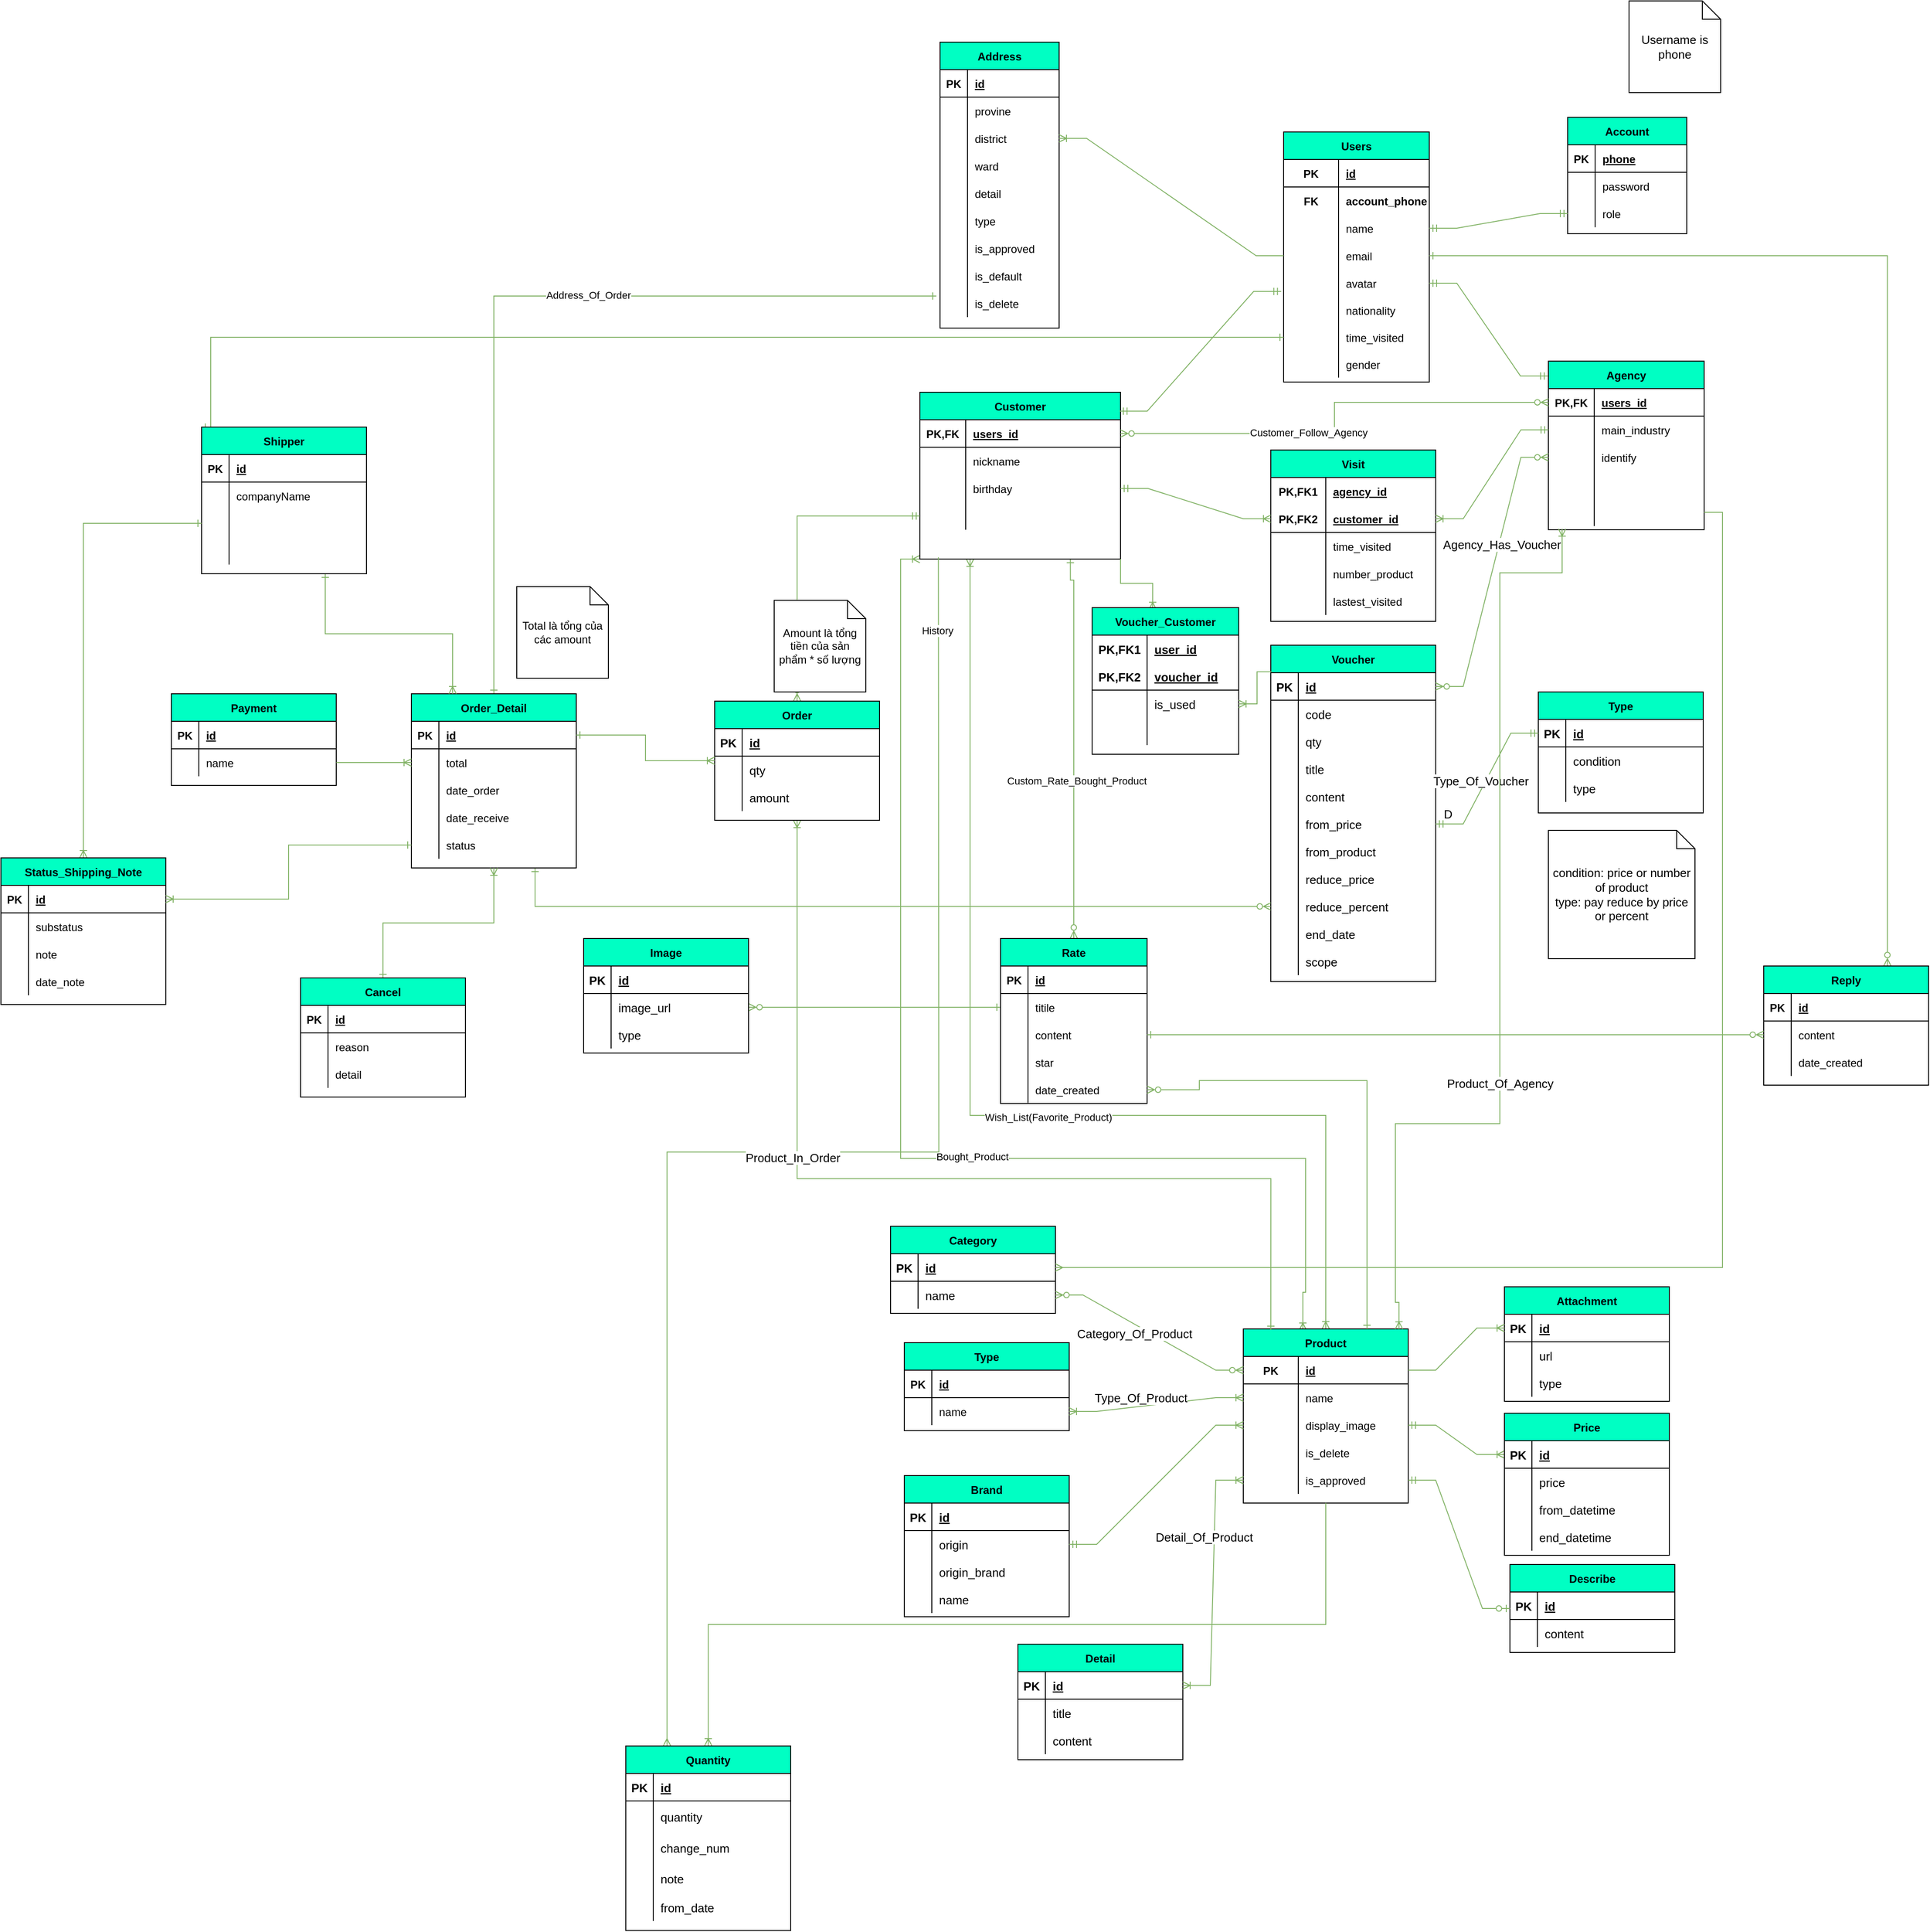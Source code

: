 <mxfile version="20.3.0" type="device"><diagram id="R2lEEEUBdFMjLlhIrx00" name="Page-1"><mxGraphModel dx="2738" dy="1789" grid="0" gridSize="10" guides="1" tooltips="1" connect="1" arrows="1" fold="1" page="1" pageScale="1" pageWidth="850" pageHeight="1100" math="0" shadow="0" extFonts="Permanent Marker^https://fonts.googleapis.com/css?family=Permanent+Marker"><root><mxCell id="0"/><mxCell id="1" parent="0"/><mxCell id="GZhKLqwadcsjV0LHvhak-1" value="Users" style="shape=table;startSize=30;container=1;collapsible=1;childLayout=tableLayout;fixedRows=1;rowLines=0;fontStyle=1;align=center;resizeLast=1;fillColor=#00FFC3;" parent="1" vertex="1"><mxGeometry x="274" y="34" width="159" height="272.824" as="geometry"/></mxCell><mxCell id="GZhKLqwadcsjV0LHvhak-5" value="" style="shape=tableRow;horizontal=0;startSize=0;swimlaneHead=0;swimlaneBody=0;fillColor=none;collapsible=0;dropTarget=0;points=[[0,0.5],[1,0.5]];portConstraint=eastwest;top=0;left=0;right=0;bottom=1;" parent="GZhKLqwadcsjV0LHvhak-1" vertex="1"><mxGeometry y="30" width="159" height="30" as="geometry"/></mxCell><mxCell id="GZhKLqwadcsjV0LHvhak-6" value="PK" style="shape=partialRectangle;connectable=0;fillColor=none;top=0;left=0;bottom=0;right=0;fontStyle=1;overflow=hidden;" parent="GZhKLqwadcsjV0LHvhak-5" vertex="1"><mxGeometry width="60" height="30" as="geometry"><mxRectangle width="60" height="30" as="alternateBounds"/></mxGeometry></mxCell><mxCell id="GZhKLqwadcsjV0LHvhak-7" value="id" style="shape=partialRectangle;connectable=0;fillColor=none;top=0;left=0;bottom=0;right=0;align=left;spacingLeft=6;fontStyle=5;overflow=hidden;" parent="GZhKLqwadcsjV0LHvhak-5" vertex="1"><mxGeometry x="60" width="99" height="30" as="geometry"><mxRectangle width="99" height="30" as="alternateBounds"/></mxGeometry></mxCell><mxCell id="GZhKLqwadcsjV0LHvhak-56" value="" style="shape=tableRow;horizontal=0;startSize=0;swimlaneHead=0;swimlaneBody=0;fillColor=none;collapsible=0;dropTarget=0;points=[[0,0.5],[1,0.5]];portConstraint=eastwest;top=0;left=0;right=0;bottom=0;" parent="GZhKLqwadcsjV0LHvhak-1" vertex="1"><mxGeometry y="60" width="159" height="30" as="geometry"/></mxCell><mxCell id="GZhKLqwadcsjV0LHvhak-57" value="FK" style="shape=partialRectangle;connectable=0;fillColor=none;top=0;left=0;bottom=0;right=0;editable=1;overflow=hidden;fontStyle=1" parent="GZhKLqwadcsjV0LHvhak-56" vertex="1"><mxGeometry width="60" height="30" as="geometry"><mxRectangle width="60" height="30" as="alternateBounds"/></mxGeometry></mxCell><mxCell id="GZhKLqwadcsjV0LHvhak-58" value="account_phone" style="shape=partialRectangle;connectable=0;fillColor=none;top=0;left=0;bottom=0;right=0;align=left;spacingLeft=6;overflow=hidden;fontStyle=1" parent="GZhKLqwadcsjV0LHvhak-56" vertex="1"><mxGeometry x="60" width="99" height="30" as="geometry"><mxRectangle width="99" height="30" as="alternateBounds"/></mxGeometry></mxCell><mxCell id="GZhKLqwadcsjV0LHvhak-8" value="" style="shape=tableRow;horizontal=0;startSize=0;swimlaneHead=0;swimlaneBody=0;fillColor=none;collapsible=0;dropTarget=0;points=[[0,0.5],[1,0.5]];portConstraint=eastwest;top=0;left=0;right=0;bottom=0;" parent="GZhKLqwadcsjV0LHvhak-1" vertex="1"><mxGeometry y="90" width="159" height="30" as="geometry"/></mxCell><mxCell id="GZhKLqwadcsjV0LHvhak-9" value="" style="shape=partialRectangle;connectable=0;fillColor=none;top=0;left=0;bottom=0;right=0;editable=1;overflow=hidden;" parent="GZhKLqwadcsjV0LHvhak-8" vertex="1"><mxGeometry width="60" height="30" as="geometry"><mxRectangle width="60" height="30" as="alternateBounds"/></mxGeometry></mxCell><mxCell id="GZhKLqwadcsjV0LHvhak-10" value="name" style="shape=partialRectangle;connectable=0;fillColor=none;top=0;left=0;bottom=0;right=0;align=left;spacingLeft=6;overflow=hidden;" parent="GZhKLqwadcsjV0LHvhak-8" vertex="1"><mxGeometry x="60" width="99" height="30" as="geometry"><mxRectangle width="99" height="30" as="alternateBounds"/></mxGeometry></mxCell><mxCell id="GZhKLqwadcsjV0LHvhak-11" value="" style="shape=tableRow;horizontal=0;startSize=0;swimlaneHead=0;swimlaneBody=0;fillColor=none;collapsible=0;dropTarget=0;points=[[0,0.5],[1,0.5]];portConstraint=eastwest;top=0;left=0;right=0;bottom=0;" parent="GZhKLqwadcsjV0LHvhak-1" vertex="1"><mxGeometry y="120" width="159" height="30" as="geometry"/></mxCell><mxCell id="GZhKLqwadcsjV0LHvhak-12" value="" style="shape=partialRectangle;connectable=0;fillColor=none;top=0;left=0;bottom=0;right=0;editable=1;overflow=hidden;" parent="GZhKLqwadcsjV0LHvhak-11" vertex="1"><mxGeometry width="60" height="30" as="geometry"><mxRectangle width="60" height="30" as="alternateBounds"/></mxGeometry></mxCell><mxCell id="GZhKLqwadcsjV0LHvhak-13" value="email" style="shape=partialRectangle;connectable=0;fillColor=none;top=0;left=0;bottom=0;right=0;align=left;spacingLeft=6;overflow=hidden;" parent="GZhKLqwadcsjV0LHvhak-11" vertex="1"><mxGeometry x="60" width="99" height="30" as="geometry"><mxRectangle width="99" height="30" as="alternateBounds"/></mxGeometry></mxCell><mxCell id="GZhKLqwadcsjV0LHvhak-60" value="" style="shape=tableRow;horizontal=0;startSize=0;swimlaneHead=0;swimlaneBody=0;fillColor=none;collapsible=0;dropTarget=0;points=[[0,0.5],[1,0.5]];portConstraint=eastwest;top=0;left=0;right=0;bottom=0;" parent="GZhKLqwadcsjV0LHvhak-1" vertex="1"><mxGeometry y="150" width="159" height="30" as="geometry"/></mxCell><mxCell id="GZhKLqwadcsjV0LHvhak-61" value="" style="shape=partialRectangle;connectable=0;fillColor=none;top=0;left=0;bottom=0;right=0;editable=1;overflow=hidden;" parent="GZhKLqwadcsjV0LHvhak-60" vertex="1"><mxGeometry width="60" height="30" as="geometry"><mxRectangle width="60" height="30" as="alternateBounds"/></mxGeometry></mxCell><mxCell id="GZhKLqwadcsjV0LHvhak-62" value="avatar" style="shape=partialRectangle;connectable=0;fillColor=none;top=0;left=0;bottom=0;right=0;align=left;spacingLeft=6;overflow=hidden;" parent="GZhKLqwadcsjV0LHvhak-60" vertex="1"><mxGeometry x="60" width="99" height="30" as="geometry"><mxRectangle width="99" height="30" as="alternateBounds"/></mxGeometry></mxCell><mxCell id="GZhKLqwadcsjV0LHvhak-135" value="" style="shape=tableRow;horizontal=0;startSize=0;swimlaneHead=0;swimlaneBody=0;fillColor=none;collapsible=0;dropTarget=0;points=[[0,0.5],[1,0.5]];portConstraint=eastwest;top=0;left=0;right=0;bottom=0;" parent="GZhKLqwadcsjV0LHvhak-1" vertex="1"><mxGeometry y="180" width="159" height="29" as="geometry"/></mxCell><mxCell id="GZhKLqwadcsjV0LHvhak-136" value="" style="shape=partialRectangle;connectable=0;fillColor=none;top=0;left=0;bottom=0;right=0;editable=1;overflow=hidden;" parent="GZhKLqwadcsjV0LHvhak-135" vertex="1"><mxGeometry width="60" height="29" as="geometry"><mxRectangle width="60" height="29" as="alternateBounds"/></mxGeometry></mxCell><mxCell id="GZhKLqwadcsjV0LHvhak-137" value="nationality" style="shape=partialRectangle;connectable=0;fillColor=none;top=0;left=0;bottom=0;right=0;align=left;spacingLeft=6;overflow=hidden;" parent="GZhKLqwadcsjV0LHvhak-135" vertex="1"><mxGeometry x="60" width="99" height="29" as="geometry"><mxRectangle width="99" height="29" as="alternateBounds"/></mxGeometry></mxCell><mxCell id="GZhKLqwadcsjV0LHvhak-77" value="" style="shape=tableRow;horizontal=0;startSize=0;swimlaneHead=0;swimlaneBody=0;fillColor=none;collapsible=0;dropTarget=0;points=[[0,0.5],[1,0.5]];portConstraint=eastwest;top=0;left=0;right=0;bottom=0;" parent="GZhKLqwadcsjV0LHvhak-1" vertex="1"><mxGeometry y="209" width="159" height="30" as="geometry"/></mxCell><mxCell id="GZhKLqwadcsjV0LHvhak-78" value="" style="shape=partialRectangle;connectable=0;fillColor=none;top=0;left=0;bottom=0;right=0;editable=1;overflow=hidden;" parent="GZhKLqwadcsjV0LHvhak-77" vertex="1"><mxGeometry width="60" height="30" as="geometry"><mxRectangle width="60" height="30" as="alternateBounds"/></mxGeometry></mxCell><mxCell id="GZhKLqwadcsjV0LHvhak-79" value="time_visited" style="shape=partialRectangle;connectable=0;fillColor=none;top=0;left=0;bottom=0;right=0;align=left;spacingLeft=6;overflow=hidden;" parent="GZhKLqwadcsjV0LHvhak-77" vertex="1"><mxGeometry x="60" width="99" height="30" as="geometry"><mxRectangle width="99" height="30" as="alternateBounds"/></mxGeometry></mxCell><mxCell id="cZCvhguPSUMXLRWKAgbE-10" value="" style="shape=tableRow;horizontal=0;startSize=0;swimlaneHead=0;swimlaneBody=0;fillColor=none;collapsible=0;dropTarget=0;points=[[0,0.5],[1,0.5]];portConstraint=eastwest;top=0;left=0;right=0;bottom=0;" parent="GZhKLqwadcsjV0LHvhak-1" vertex="1"><mxGeometry y="239" width="159" height="29" as="geometry"/></mxCell><mxCell id="cZCvhguPSUMXLRWKAgbE-11" value="" style="shape=partialRectangle;connectable=0;fillColor=none;top=0;left=0;bottom=0;right=0;editable=1;overflow=hidden;" parent="cZCvhguPSUMXLRWKAgbE-10" vertex="1"><mxGeometry width="60" height="29" as="geometry"><mxRectangle width="60" height="29" as="alternateBounds"/></mxGeometry></mxCell><mxCell id="cZCvhguPSUMXLRWKAgbE-12" value="gender" style="shape=partialRectangle;connectable=0;fillColor=none;top=0;left=0;bottom=0;right=0;align=left;spacingLeft=6;overflow=hidden;" parent="cZCvhguPSUMXLRWKAgbE-10" vertex="1"><mxGeometry x="60" width="99" height="29" as="geometry"><mxRectangle width="99" height="29" as="alternateBounds"/></mxGeometry></mxCell><mxCell id="GZhKLqwadcsjV0LHvhak-43" value="Account" style="shape=table;startSize=30;container=1;collapsible=1;childLayout=tableLayout;fixedRows=1;rowLines=0;fontStyle=1;align=center;resizeLast=1;fillColor=#00FFC3;" parent="1" vertex="1"><mxGeometry x="584" y="18" width="130" height="127" as="geometry"/></mxCell><mxCell id="GZhKLqwadcsjV0LHvhak-44" value="" style="shape=tableRow;horizontal=0;startSize=0;swimlaneHead=0;swimlaneBody=0;fillColor=none;collapsible=0;dropTarget=0;points=[[0,0.5],[1,0.5]];portConstraint=eastwest;top=0;left=0;right=0;bottom=1;" parent="GZhKLqwadcsjV0LHvhak-43" vertex="1"><mxGeometry y="30" width="130" height="30" as="geometry"/></mxCell><mxCell id="GZhKLqwadcsjV0LHvhak-45" value="PK" style="shape=partialRectangle;connectable=0;fillColor=none;top=0;left=0;bottom=0;right=0;fontStyle=1;overflow=hidden;" parent="GZhKLqwadcsjV0LHvhak-44" vertex="1"><mxGeometry width="30" height="30" as="geometry"><mxRectangle width="30" height="30" as="alternateBounds"/></mxGeometry></mxCell><mxCell id="GZhKLqwadcsjV0LHvhak-46" value="phone" style="shape=partialRectangle;connectable=0;fillColor=none;top=0;left=0;bottom=0;right=0;align=left;spacingLeft=6;fontStyle=5;overflow=hidden;" parent="GZhKLqwadcsjV0LHvhak-44" vertex="1"><mxGeometry x="30" width="100" height="30" as="geometry"><mxRectangle width="100" height="30" as="alternateBounds"/></mxGeometry></mxCell><mxCell id="GZhKLqwadcsjV0LHvhak-50" value="" style="shape=tableRow;horizontal=0;startSize=0;swimlaneHead=0;swimlaneBody=0;fillColor=none;collapsible=0;dropTarget=0;points=[[0,0.5],[1,0.5]];portConstraint=eastwest;top=0;left=0;right=0;bottom=0;" parent="GZhKLqwadcsjV0LHvhak-43" vertex="1"><mxGeometry y="60" width="130" height="30" as="geometry"/></mxCell><mxCell id="GZhKLqwadcsjV0LHvhak-51" value="" style="shape=partialRectangle;connectable=0;fillColor=none;top=0;left=0;bottom=0;right=0;editable=1;overflow=hidden;" parent="GZhKLqwadcsjV0LHvhak-50" vertex="1"><mxGeometry width="30" height="30" as="geometry"><mxRectangle width="30" height="30" as="alternateBounds"/></mxGeometry></mxCell><mxCell id="GZhKLqwadcsjV0LHvhak-52" value="password" style="shape=partialRectangle;connectable=0;fillColor=none;top=0;left=0;bottom=0;right=0;align=left;spacingLeft=6;overflow=hidden;" parent="GZhKLqwadcsjV0LHvhak-50" vertex="1"><mxGeometry x="30" width="100" height="30" as="geometry"><mxRectangle width="100" height="30" as="alternateBounds"/></mxGeometry></mxCell><mxCell id="GZhKLqwadcsjV0LHvhak-53" value="" style="shape=tableRow;horizontal=0;startSize=0;swimlaneHead=0;swimlaneBody=0;fillColor=none;collapsible=0;dropTarget=0;points=[[0,0.5],[1,0.5]];portConstraint=eastwest;top=0;left=0;right=0;bottom=0;" parent="GZhKLqwadcsjV0LHvhak-43" vertex="1"><mxGeometry y="90" width="130" height="30" as="geometry"/></mxCell><mxCell id="GZhKLqwadcsjV0LHvhak-54" value="" style="shape=partialRectangle;connectable=0;fillColor=none;top=0;left=0;bottom=0;right=0;editable=1;overflow=hidden;" parent="GZhKLqwadcsjV0LHvhak-53" vertex="1"><mxGeometry width="30" height="30" as="geometry"><mxRectangle width="30" height="30" as="alternateBounds"/></mxGeometry></mxCell><mxCell id="GZhKLqwadcsjV0LHvhak-55" value="role" style="shape=partialRectangle;connectable=0;fillColor=none;top=0;left=0;bottom=0;right=0;align=left;spacingLeft=6;overflow=hidden;" parent="GZhKLqwadcsjV0LHvhak-53" vertex="1"><mxGeometry x="30" width="100" height="30" as="geometry"><mxRectangle width="100" height="30" as="alternateBounds"/></mxGeometry></mxCell><mxCell id="GZhKLqwadcsjV0LHvhak-59" value="" style="edgeStyle=entityRelationEdgeStyle;fontSize=12;html=1;endArrow=ERmandOne;startArrow=ERmandOne;rounded=0;fillColor=#d5e8d4;strokeColor=#82b366;" parent="1" source="GZhKLqwadcsjV0LHvhak-8" target="GZhKLqwadcsjV0LHvhak-53" edge="1"><mxGeometry width="100" height="100" relative="1" as="geometry"><mxPoint x="80" y="280" as="sourcePoint"/><mxPoint x="180" y="180" as="targetPoint"/></mxGeometry></mxCell><mxCell id="2qqICTmmRaYNK--ZNqp6-52" style="edgeStyle=orthogonalEdgeStyle;rounded=0;orthogonalLoop=1;jettySize=auto;html=1;exitX=0.25;exitY=1;exitDx=0;exitDy=0;entryX=0.5;entryY=0;entryDx=0;entryDy=0;startArrow=ERoneToMany;startFill=0;endArrow=ERoneToMany;endFill=0;fillColor=#d5e8d4;strokeColor=#82b366;" parent="1" source="GZhKLqwadcsjV0LHvhak-63" target="GZhKLqwadcsjV0LHvhak-221" edge="1"><mxGeometry relative="1" as="geometry"><Array as="points"><mxPoint x="-68" y="1107"/><mxPoint x="320" y="1107"/></Array></mxGeometry></mxCell><mxCell id="2qqICTmmRaYNK--ZNqp6-53" value="Wish_List(Favorite_Product)" style="edgeLabel;html=1;align=center;verticalAlign=middle;resizable=0;points=[];" parent="2qqICTmmRaYNK--ZNqp6-52" vertex="1" connectable="0"><mxGeometry x="0.126" y="-2" relative="1" as="geometry"><mxPoint as="offset"/></mxGeometry></mxCell><mxCell id="2qqICTmmRaYNK--ZNqp6-54" style="edgeStyle=orthogonalEdgeStyle;rounded=0;orthogonalLoop=1;jettySize=auto;html=1;exitX=0;exitY=1;exitDx=0;exitDy=0;startArrow=ERoneToMany;startFill=0;endArrow=ERoneToMany;endFill=0;entryX=0.361;entryY=0.008;entryDx=0;entryDy=0;entryPerimeter=0;fillColor=#d5e8d4;strokeColor=#82b366;" parent="1" source="GZhKLqwadcsjV0LHvhak-63" target="GZhKLqwadcsjV0LHvhak-221" edge="1"><mxGeometry relative="1" as="geometry"><mxPoint x="306" y="1300" as="targetPoint"/><Array as="points"><mxPoint x="-144" y="500"/><mxPoint x="-144" y="1154"/><mxPoint x="298" y="1154"/><mxPoint x="298" y="1300"/><mxPoint x="295" y="1300"/></Array></mxGeometry></mxCell><mxCell id="2qqICTmmRaYNK--ZNqp6-57" value="Bought_Product" style="edgeLabel;html=1;align=center;verticalAlign=middle;resizable=0;points=[];" parent="2qqICTmmRaYNK--ZNqp6-54" vertex="1" connectable="0"><mxGeometry x="0.151" y="2" relative="1" as="geometry"><mxPoint as="offset"/></mxGeometry></mxCell><mxCell id="2qqICTmmRaYNK--ZNqp6-58" style="edgeStyle=orthogonalEdgeStyle;rounded=0;orthogonalLoop=1;jettySize=auto;html=1;entryX=0.5;entryY=0;entryDx=0;entryDy=0;startArrow=ERone;startFill=0;endArrow=ERzeroToMany;endFill=0;exitX=0.75;exitY=1;exitDx=0;exitDy=0;fillColor=#d5e8d4;strokeColor=#82b366;" parent="1" source="GZhKLqwadcsjV0LHvhak-63" target="2qqICTmmRaYNK--ZNqp6-36" edge="1"><mxGeometry relative="1" as="geometry"><mxPoint x="-41" y="501" as="sourcePoint"/><Array as="points"><mxPoint x="41" y="523"/><mxPoint x="45" y="523"/></Array></mxGeometry></mxCell><mxCell id="2qqICTmmRaYNK--ZNqp6-62" value="Custom_Rate_Bought_Product" style="edgeLabel;html=1;align=center;verticalAlign=middle;resizable=0;points=[];" parent="2qqICTmmRaYNK--ZNqp6-58" vertex="1" connectable="0"><mxGeometry x="0.172" y="3" relative="1" as="geometry"><mxPoint as="offset"/></mxGeometry></mxCell><mxCell id="GZhKLqwadcsjV0LHvhak-63" value="Customer" style="shape=table;startSize=30;container=1;collapsible=1;childLayout=tableLayout;fixedRows=1;rowLines=0;fontStyle=1;align=center;resizeLast=1;fillColor=#00FFC3;" parent="1" vertex="1"><mxGeometry x="-123" y="318" width="219" height="182" as="geometry"/></mxCell><mxCell id="GZhKLqwadcsjV0LHvhak-64" value="" style="shape=tableRow;horizontal=0;startSize=0;swimlaneHead=0;swimlaneBody=0;fillColor=none;collapsible=0;dropTarget=0;points=[[0,0.5],[1,0.5]];portConstraint=eastwest;top=0;left=0;right=0;bottom=1;" parent="GZhKLqwadcsjV0LHvhak-63" vertex="1"><mxGeometry y="30" width="219" height="30" as="geometry"/></mxCell><mxCell id="GZhKLqwadcsjV0LHvhak-65" value="PK,FK" style="shape=partialRectangle;connectable=0;fillColor=none;top=0;left=0;bottom=0;right=0;fontStyle=1;overflow=hidden;" parent="GZhKLqwadcsjV0LHvhak-64" vertex="1"><mxGeometry width="50" height="30" as="geometry"><mxRectangle width="50" height="30" as="alternateBounds"/></mxGeometry></mxCell><mxCell id="GZhKLqwadcsjV0LHvhak-66" value="users_id" style="shape=partialRectangle;connectable=0;fillColor=none;top=0;left=0;bottom=0;right=0;align=left;spacingLeft=6;fontStyle=5;overflow=hidden;" parent="GZhKLqwadcsjV0LHvhak-64" vertex="1"><mxGeometry x="50" width="169" height="30" as="geometry"><mxRectangle width="169" height="30" as="alternateBounds"/></mxGeometry></mxCell><mxCell id="GZhKLqwadcsjV0LHvhak-67" value="" style="shape=tableRow;horizontal=0;startSize=0;swimlaneHead=0;swimlaneBody=0;fillColor=none;collapsible=0;dropTarget=0;points=[[0,0.5],[1,0.5]];portConstraint=eastwest;top=0;left=0;right=0;bottom=0;" parent="GZhKLqwadcsjV0LHvhak-63" vertex="1"><mxGeometry y="60" width="219" height="30" as="geometry"/></mxCell><mxCell id="GZhKLqwadcsjV0LHvhak-68" value="" style="shape=partialRectangle;connectable=0;fillColor=none;top=0;left=0;bottom=0;right=0;editable=1;overflow=hidden;" parent="GZhKLqwadcsjV0LHvhak-67" vertex="1"><mxGeometry width="50" height="30" as="geometry"><mxRectangle width="50" height="30" as="alternateBounds"/></mxGeometry></mxCell><mxCell id="GZhKLqwadcsjV0LHvhak-69" value="nickname" style="shape=partialRectangle;connectable=0;fillColor=none;top=0;left=0;bottom=0;right=0;align=left;spacingLeft=6;overflow=hidden;" parent="GZhKLqwadcsjV0LHvhak-67" vertex="1"><mxGeometry x="50" width="169" height="30" as="geometry"><mxRectangle width="169" height="30" as="alternateBounds"/></mxGeometry></mxCell><mxCell id="GZhKLqwadcsjV0LHvhak-414" value="" style="shape=tableRow;horizontal=0;startSize=0;swimlaneHead=0;swimlaneBody=0;fillColor=none;collapsible=0;dropTarget=0;points=[[0,0.5],[1,0.5]];portConstraint=eastwest;top=0;left=0;right=0;bottom=0;" parent="GZhKLqwadcsjV0LHvhak-63" vertex="1"><mxGeometry y="90" width="219" height="30" as="geometry"/></mxCell><mxCell id="GZhKLqwadcsjV0LHvhak-415" value="" style="shape=partialRectangle;connectable=0;fillColor=none;top=0;left=0;bottom=0;right=0;editable=1;overflow=hidden;" parent="GZhKLqwadcsjV0LHvhak-414" vertex="1"><mxGeometry width="50" height="30" as="geometry"><mxRectangle width="50" height="30" as="alternateBounds"/></mxGeometry></mxCell><mxCell id="GZhKLqwadcsjV0LHvhak-416" value="birthday" style="shape=partialRectangle;connectable=0;fillColor=none;top=0;left=0;bottom=0;right=0;align=left;spacingLeft=6;overflow=hidden;" parent="GZhKLqwadcsjV0LHvhak-414" vertex="1"><mxGeometry x="50" width="169" height="30" as="geometry"><mxRectangle width="169" height="30" as="alternateBounds"/></mxGeometry></mxCell><mxCell id="GZhKLqwadcsjV0LHvhak-70" value="" style="shape=tableRow;horizontal=0;startSize=0;swimlaneHead=0;swimlaneBody=0;fillColor=none;collapsible=0;dropTarget=0;points=[[0,0.5],[1,0.5]];portConstraint=eastwest;top=0;left=0;right=0;bottom=0;" parent="GZhKLqwadcsjV0LHvhak-63" vertex="1"><mxGeometry y="120" width="219" height="30" as="geometry"/></mxCell><mxCell id="GZhKLqwadcsjV0LHvhak-71" value="" style="shape=partialRectangle;connectable=0;fillColor=none;top=0;left=0;bottom=0;right=0;editable=1;overflow=hidden;" parent="GZhKLqwadcsjV0LHvhak-70" vertex="1"><mxGeometry width="50" height="30" as="geometry"><mxRectangle width="50" height="30" as="alternateBounds"/></mxGeometry></mxCell><mxCell id="GZhKLqwadcsjV0LHvhak-72" value="" style="shape=partialRectangle;connectable=0;fillColor=none;top=0;left=0;bottom=0;right=0;align=left;spacingLeft=6;overflow=hidden;" parent="GZhKLqwadcsjV0LHvhak-70" vertex="1"><mxGeometry x="50" width="169" height="30" as="geometry"><mxRectangle width="169" height="30" as="alternateBounds"/></mxGeometry></mxCell><mxCell id="GZhKLqwadcsjV0LHvhak-80" value="Agency" style="shape=table;startSize=30;container=1;collapsible=1;childLayout=tableLayout;fixedRows=1;rowLines=0;fontStyle=1;align=center;resizeLast=1;fillColor=#00FFC3;" parent="1" vertex="1"><mxGeometry x="563" y="284" width="170" height="184" as="geometry"/></mxCell><mxCell id="GZhKLqwadcsjV0LHvhak-81" value="" style="shape=tableRow;horizontal=0;startSize=0;swimlaneHead=0;swimlaneBody=0;fillColor=none;collapsible=0;dropTarget=0;points=[[0,0.5],[1,0.5]];portConstraint=eastwest;top=0;left=0;right=0;bottom=1;" parent="GZhKLqwadcsjV0LHvhak-80" vertex="1"><mxGeometry y="30" width="170" height="30" as="geometry"/></mxCell><mxCell id="GZhKLqwadcsjV0LHvhak-82" value="PK,FK" style="shape=partialRectangle;connectable=0;fillColor=none;top=0;left=0;bottom=0;right=0;fontStyle=1;overflow=hidden;" parent="GZhKLqwadcsjV0LHvhak-81" vertex="1"><mxGeometry width="50" height="30" as="geometry"><mxRectangle width="50" height="30" as="alternateBounds"/></mxGeometry></mxCell><mxCell id="GZhKLqwadcsjV0LHvhak-83" value="users_id" style="shape=partialRectangle;connectable=0;fillColor=none;top=0;left=0;bottom=0;right=0;align=left;spacingLeft=6;fontStyle=5;overflow=hidden;" parent="GZhKLqwadcsjV0LHvhak-81" vertex="1"><mxGeometry x="50" width="120" height="30" as="geometry"><mxRectangle width="120" height="30" as="alternateBounds"/></mxGeometry></mxCell><mxCell id="GZhKLqwadcsjV0LHvhak-84" value="" style="shape=tableRow;horizontal=0;startSize=0;swimlaneHead=0;swimlaneBody=0;fillColor=none;collapsible=0;dropTarget=0;points=[[0,0.5],[1,0.5]];portConstraint=eastwest;top=0;left=0;right=0;bottom=0;" parent="GZhKLqwadcsjV0LHvhak-80" vertex="1"><mxGeometry y="60" width="170" height="30" as="geometry"/></mxCell><mxCell id="GZhKLqwadcsjV0LHvhak-85" value="" style="shape=partialRectangle;connectable=0;fillColor=none;top=0;left=0;bottom=0;right=0;editable=1;overflow=hidden;" parent="GZhKLqwadcsjV0LHvhak-84" vertex="1"><mxGeometry width="50" height="30" as="geometry"><mxRectangle width="50" height="30" as="alternateBounds"/></mxGeometry></mxCell><mxCell id="GZhKLqwadcsjV0LHvhak-86" value="main_industry" style="shape=partialRectangle;connectable=0;fillColor=none;top=0;left=0;bottom=0;right=0;align=left;spacingLeft=6;overflow=hidden;" parent="GZhKLqwadcsjV0LHvhak-84" vertex="1"><mxGeometry x="50" width="120" height="30" as="geometry"><mxRectangle width="120" height="30" as="alternateBounds"/></mxGeometry></mxCell><mxCell id="GZhKLqwadcsjV0LHvhak-87" value="" style="shape=tableRow;horizontal=0;startSize=0;swimlaneHead=0;swimlaneBody=0;fillColor=none;collapsible=0;dropTarget=0;points=[[0,0.5],[1,0.5]];portConstraint=eastwest;top=0;left=0;right=0;bottom=0;" parent="GZhKLqwadcsjV0LHvhak-80" vertex="1"><mxGeometry y="90" width="170" height="30" as="geometry"/></mxCell><mxCell id="GZhKLqwadcsjV0LHvhak-88" value="" style="shape=partialRectangle;connectable=0;fillColor=none;top=0;left=0;bottom=0;right=0;editable=1;overflow=hidden;" parent="GZhKLqwadcsjV0LHvhak-87" vertex="1"><mxGeometry width="50" height="30" as="geometry"><mxRectangle width="50" height="30" as="alternateBounds"/></mxGeometry></mxCell><mxCell id="GZhKLqwadcsjV0LHvhak-89" value="identify" style="shape=partialRectangle;connectable=0;fillColor=none;top=0;left=0;bottom=0;right=0;align=left;spacingLeft=6;overflow=hidden;" parent="GZhKLqwadcsjV0LHvhak-87" vertex="1"><mxGeometry x="50" width="120" height="30" as="geometry"><mxRectangle width="120" height="30" as="alternateBounds"/></mxGeometry></mxCell><mxCell id="GZhKLqwadcsjV0LHvhak-418" value="" style="shape=tableRow;horizontal=0;startSize=0;swimlaneHead=0;swimlaneBody=0;fillColor=none;collapsible=0;dropTarget=0;points=[[0,0.5],[1,0.5]];portConstraint=eastwest;top=0;left=0;right=0;bottom=0;" parent="GZhKLqwadcsjV0LHvhak-80" vertex="1"><mxGeometry y="120" width="170" height="30" as="geometry"/></mxCell><mxCell id="GZhKLqwadcsjV0LHvhak-419" value="" style="shape=partialRectangle;connectable=0;fillColor=none;top=0;left=0;bottom=0;right=0;editable=1;overflow=hidden;" parent="GZhKLqwadcsjV0LHvhak-418" vertex="1"><mxGeometry width="50" height="30" as="geometry"><mxRectangle width="50" height="30" as="alternateBounds"/></mxGeometry></mxCell><mxCell id="GZhKLqwadcsjV0LHvhak-420" value="" style="shape=partialRectangle;connectable=0;fillColor=none;top=0;left=0;bottom=0;right=0;align=left;spacingLeft=6;overflow=hidden;" parent="GZhKLqwadcsjV0LHvhak-418" vertex="1"><mxGeometry x="50" width="120" height="30" as="geometry"><mxRectangle width="120" height="30" as="alternateBounds"/></mxGeometry></mxCell><mxCell id="GZhKLqwadcsjV0LHvhak-459" value="" style="shape=tableRow;horizontal=0;startSize=0;swimlaneHead=0;swimlaneBody=0;fillColor=none;collapsible=0;dropTarget=0;points=[[0,0.5],[1,0.5]];portConstraint=eastwest;top=0;left=0;right=0;bottom=0;" parent="GZhKLqwadcsjV0LHvhak-80" vertex="1"><mxGeometry y="150" width="170" height="30" as="geometry"/></mxCell><mxCell id="GZhKLqwadcsjV0LHvhak-460" value="" style="shape=partialRectangle;connectable=0;fillColor=none;top=0;left=0;bottom=0;right=0;editable=1;overflow=hidden;" parent="GZhKLqwadcsjV0LHvhak-459" vertex="1"><mxGeometry width="50" height="30" as="geometry"><mxRectangle width="50" height="30" as="alternateBounds"/></mxGeometry></mxCell><mxCell id="GZhKLqwadcsjV0LHvhak-461" value="" style="shape=partialRectangle;connectable=0;fillColor=none;top=0;left=0;bottom=0;right=0;align=left;spacingLeft=6;overflow=hidden;" parent="GZhKLqwadcsjV0LHvhak-459" vertex="1"><mxGeometry x="50" width="120" height="30" as="geometry"><mxRectangle width="120" height="30" as="alternateBounds"/></mxGeometry></mxCell><mxCell id="GZhKLqwadcsjV0LHvhak-93" value="" style="edgeStyle=entityRelationEdgeStyle;fontSize=12;html=1;endArrow=ERmandOne;startArrow=ERmandOne;rounded=0;entryX=-0.017;entryY=0.8;entryDx=0;entryDy=0;entryPerimeter=0;exitX=0.996;exitY=0.113;exitDx=0;exitDy=0;exitPerimeter=0;fillColor=#d5e8d4;strokeColor=#82b366;" parent="1" source="GZhKLqwadcsjV0LHvhak-63" target="GZhKLqwadcsjV0LHvhak-60" edge="1"><mxGeometry width="100" height="100" relative="1" as="geometry"><mxPoint x="120" y="320" as="sourcePoint"/><mxPoint x="220" y="220" as="targetPoint"/></mxGeometry></mxCell><mxCell id="GZhKLqwadcsjV0LHvhak-98" value="" style="edgeStyle=entityRelationEdgeStyle;fontSize=12;html=1;endArrow=ERmandOne;startArrow=ERmandOne;rounded=0;entryX=-0.003;entryY=0.088;entryDx=0;entryDy=0;entryPerimeter=0;exitX=1;exitY=0.5;exitDx=0;exitDy=0;fillColor=#d5e8d4;strokeColor=#82b366;" parent="1" source="GZhKLqwadcsjV0LHvhak-60" target="GZhKLqwadcsjV0LHvhak-80" edge="1"><mxGeometry width="100" height="100" relative="1" as="geometry"><mxPoint x="350" y="450" as="sourcePoint"/><mxPoint x="450" y="350" as="targetPoint"/></mxGeometry></mxCell><mxCell id="GZhKLqwadcsjV0LHvhak-99" value="Address" style="shape=table;startSize=30;container=1;collapsible=1;childLayout=tableLayout;fixedRows=1;rowLines=0;fontStyle=1;align=center;resizeLast=1;fillColor=#00FFC3;" parent="1" vertex="1"><mxGeometry x="-101" y="-64" width="130" height="312" as="geometry"/></mxCell><mxCell id="GZhKLqwadcsjV0LHvhak-100" value="" style="shape=tableRow;horizontal=0;startSize=0;swimlaneHead=0;swimlaneBody=0;fillColor=none;collapsible=0;dropTarget=0;points=[[0,0.5],[1,0.5]];portConstraint=eastwest;top=0;left=0;right=0;bottom=1;" parent="GZhKLqwadcsjV0LHvhak-99" vertex="1"><mxGeometry y="30" width="130" height="30" as="geometry"/></mxCell><mxCell id="GZhKLqwadcsjV0LHvhak-101" value="PK" style="shape=partialRectangle;connectable=0;fillColor=none;top=0;left=0;bottom=0;right=0;fontStyle=1;overflow=hidden;" parent="GZhKLqwadcsjV0LHvhak-100" vertex="1"><mxGeometry width="30" height="30" as="geometry"><mxRectangle width="30" height="30" as="alternateBounds"/></mxGeometry></mxCell><mxCell id="GZhKLqwadcsjV0LHvhak-102" value="id" style="shape=partialRectangle;connectable=0;fillColor=none;top=0;left=0;bottom=0;right=0;align=left;spacingLeft=6;fontStyle=5;overflow=hidden;" parent="GZhKLqwadcsjV0LHvhak-100" vertex="1"><mxGeometry x="30" width="100" height="30" as="geometry"><mxRectangle width="100" height="30" as="alternateBounds"/></mxGeometry></mxCell><mxCell id="GZhKLqwadcsjV0LHvhak-103" value="" style="shape=tableRow;horizontal=0;startSize=0;swimlaneHead=0;swimlaneBody=0;fillColor=none;collapsible=0;dropTarget=0;points=[[0,0.5],[1,0.5]];portConstraint=eastwest;top=0;left=0;right=0;bottom=0;" parent="GZhKLqwadcsjV0LHvhak-99" vertex="1"><mxGeometry y="60" width="130" height="30" as="geometry"/></mxCell><mxCell id="GZhKLqwadcsjV0LHvhak-104" value="" style="shape=partialRectangle;connectable=0;fillColor=none;top=0;left=0;bottom=0;right=0;editable=1;overflow=hidden;" parent="GZhKLqwadcsjV0LHvhak-103" vertex="1"><mxGeometry width="30" height="30" as="geometry"><mxRectangle width="30" height="30" as="alternateBounds"/></mxGeometry></mxCell><mxCell id="GZhKLqwadcsjV0LHvhak-105" value="provine" style="shape=partialRectangle;connectable=0;fillColor=none;top=0;left=0;bottom=0;right=0;align=left;spacingLeft=6;overflow=hidden;" parent="GZhKLqwadcsjV0LHvhak-103" vertex="1"><mxGeometry x="30" width="100" height="30" as="geometry"><mxRectangle width="100" height="30" as="alternateBounds"/></mxGeometry></mxCell><mxCell id="GZhKLqwadcsjV0LHvhak-106" value="" style="shape=tableRow;horizontal=0;startSize=0;swimlaneHead=0;swimlaneBody=0;fillColor=none;collapsible=0;dropTarget=0;points=[[0,0.5],[1,0.5]];portConstraint=eastwest;top=0;left=0;right=0;bottom=0;" parent="GZhKLqwadcsjV0LHvhak-99" vertex="1"><mxGeometry y="90" width="130" height="30" as="geometry"/></mxCell><mxCell id="GZhKLqwadcsjV0LHvhak-107" value="" style="shape=partialRectangle;connectable=0;fillColor=none;top=0;left=0;bottom=0;right=0;editable=1;overflow=hidden;" parent="GZhKLqwadcsjV0LHvhak-106" vertex="1"><mxGeometry width="30" height="30" as="geometry"><mxRectangle width="30" height="30" as="alternateBounds"/></mxGeometry></mxCell><mxCell id="GZhKLqwadcsjV0LHvhak-108" value="district" style="shape=partialRectangle;connectable=0;fillColor=none;top=0;left=0;bottom=0;right=0;align=left;spacingLeft=6;overflow=hidden;" parent="GZhKLqwadcsjV0LHvhak-106" vertex="1"><mxGeometry x="30" width="100" height="30" as="geometry"><mxRectangle width="100" height="30" as="alternateBounds"/></mxGeometry></mxCell><mxCell id="GZhKLqwadcsjV0LHvhak-109" value="" style="shape=tableRow;horizontal=0;startSize=0;swimlaneHead=0;swimlaneBody=0;fillColor=none;collapsible=0;dropTarget=0;points=[[0,0.5],[1,0.5]];portConstraint=eastwest;top=0;left=0;right=0;bottom=0;" parent="GZhKLqwadcsjV0LHvhak-99" vertex="1"><mxGeometry y="120" width="130" height="30" as="geometry"/></mxCell><mxCell id="GZhKLqwadcsjV0LHvhak-110" value="" style="shape=partialRectangle;connectable=0;fillColor=none;top=0;left=0;bottom=0;right=0;editable=1;overflow=hidden;" parent="GZhKLqwadcsjV0LHvhak-109" vertex="1"><mxGeometry width="30" height="30" as="geometry"><mxRectangle width="30" height="30" as="alternateBounds"/></mxGeometry></mxCell><mxCell id="GZhKLqwadcsjV0LHvhak-111" value="ward" style="shape=partialRectangle;connectable=0;fillColor=none;top=0;left=0;bottom=0;right=0;align=left;spacingLeft=6;overflow=hidden;" parent="GZhKLqwadcsjV0LHvhak-109" vertex="1"><mxGeometry x="30" width="100" height="30" as="geometry"><mxRectangle width="100" height="30" as="alternateBounds"/></mxGeometry></mxCell><mxCell id="GZhKLqwadcsjV0LHvhak-113" value="" style="shape=tableRow;horizontal=0;startSize=0;swimlaneHead=0;swimlaneBody=0;fillColor=none;collapsible=0;dropTarget=0;points=[[0,0.5],[1,0.5]];portConstraint=eastwest;top=0;left=0;right=0;bottom=0;" parent="GZhKLqwadcsjV0LHvhak-99" vertex="1"><mxGeometry y="150" width="130" height="30" as="geometry"/></mxCell><mxCell id="GZhKLqwadcsjV0LHvhak-114" value="" style="shape=partialRectangle;connectable=0;fillColor=none;top=0;left=0;bottom=0;right=0;editable=1;overflow=hidden;" parent="GZhKLqwadcsjV0LHvhak-113" vertex="1"><mxGeometry width="30" height="30" as="geometry"><mxRectangle width="30" height="30" as="alternateBounds"/></mxGeometry></mxCell><mxCell id="GZhKLqwadcsjV0LHvhak-115" value="detail" style="shape=partialRectangle;connectable=0;fillColor=none;top=0;left=0;bottom=0;right=0;align=left;spacingLeft=6;overflow=hidden;" parent="GZhKLqwadcsjV0LHvhak-113" vertex="1"><mxGeometry x="30" width="100" height="30" as="geometry"><mxRectangle width="100" height="30" as="alternateBounds"/></mxGeometry></mxCell><mxCell id="GZhKLqwadcsjV0LHvhak-182" value="" style="shape=tableRow;horizontal=0;startSize=0;swimlaneHead=0;swimlaneBody=0;fillColor=none;collapsible=0;dropTarget=0;points=[[0,0.5],[1,0.5]];portConstraint=eastwest;top=0;left=0;right=0;bottom=0;" parent="GZhKLqwadcsjV0LHvhak-99" vertex="1"><mxGeometry y="180" width="130" height="30" as="geometry"/></mxCell><mxCell id="GZhKLqwadcsjV0LHvhak-183" value="" style="shape=partialRectangle;connectable=0;fillColor=none;top=0;left=0;bottom=0;right=0;editable=1;overflow=hidden;" parent="GZhKLqwadcsjV0LHvhak-182" vertex="1"><mxGeometry width="30" height="30" as="geometry"><mxRectangle width="30" height="30" as="alternateBounds"/></mxGeometry></mxCell><mxCell id="GZhKLqwadcsjV0LHvhak-184" value="type" style="shape=partialRectangle;connectable=0;fillColor=none;top=0;left=0;bottom=0;right=0;align=left;spacingLeft=6;overflow=hidden;" parent="GZhKLqwadcsjV0LHvhak-182" vertex="1"><mxGeometry x="30" width="100" height="30" as="geometry"><mxRectangle width="100" height="30" as="alternateBounds"/></mxGeometry></mxCell><mxCell id="cZCvhguPSUMXLRWKAgbE-1" value="" style="shape=tableRow;horizontal=0;startSize=0;swimlaneHead=0;swimlaneBody=0;fillColor=none;collapsible=0;dropTarget=0;points=[[0,0.5],[1,0.5]];portConstraint=eastwest;top=0;left=0;right=0;bottom=0;" parent="GZhKLqwadcsjV0LHvhak-99" vertex="1"><mxGeometry y="210" width="130" height="30" as="geometry"/></mxCell><mxCell id="cZCvhguPSUMXLRWKAgbE-2" value="" style="shape=partialRectangle;connectable=0;fillColor=none;top=0;left=0;bottom=0;right=0;editable=1;overflow=hidden;" parent="cZCvhguPSUMXLRWKAgbE-1" vertex="1"><mxGeometry width="30" height="30" as="geometry"><mxRectangle width="30" height="30" as="alternateBounds"/></mxGeometry></mxCell><mxCell id="cZCvhguPSUMXLRWKAgbE-3" value="is_approved" style="shape=partialRectangle;connectable=0;fillColor=none;top=0;left=0;bottom=0;right=0;align=left;spacingLeft=6;overflow=hidden;" parent="cZCvhguPSUMXLRWKAgbE-1" vertex="1"><mxGeometry x="30" width="100" height="30" as="geometry"><mxRectangle width="100" height="30" as="alternateBounds"/></mxGeometry></mxCell><mxCell id="cZCvhguPSUMXLRWKAgbE-7" value="" style="shape=tableRow;horizontal=0;startSize=0;swimlaneHead=0;swimlaneBody=0;fillColor=none;collapsible=0;dropTarget=0;points=[[0,0.5],[1,0.5]];portConstraint=eastwest;top=0;left=0;right=0;bottom=0;" parent="GZhKLqwadcsjV0LHvhak-99" vertex="1"><mxGeometry y="240" width="130" height="30" as="geometry"/></mxCell><mxCell id="cZCvhguPSUMXLRWKAgbE-8" value="" style="shape=partialRectangle;connectable=0;fillColor=none;top=0;left=0;bottom=0;right=0;editable=1;overflow=hidden;" parent="cZCvhguPSUMXLRWKAgbE-7" vertex="1"><mxGeometry width="30" height="30" as="geometry"><mxRectangle width="30" height="30" as="alternateBounds"/></mxGeometry></mxCell><mxCell id="cZCvhguPSUMXLRWKAgbE-9" value="is_default" style="shape=partialRectangle;connectable=0;fillColor=none;top=0;left=0;bottom=0;right=0;align=left;spacingLeft=6;overflow=hidden;" parent="cZCvhguPSUMXLRWKAgbE-7" vertex="1"><mxGeometry x="30" width="100" height="30" as="geometry"><mxRectangle width="100" height="30" as="alternateBounds"/></mxGeometry></mxCell><mxCell id="ZAOij8UQU28a_JyDHNiX-1" value="" style="shape=tableRow;horizontal=0;startSize=0;swimlaneHead=0;swimlaneBody=0;fillColor=none;collapsible=0;dropTarget=0;points=[[0,0.5],[1,0.5]];portConstraint=eastwest;top=0;left=0;right=0;bottom=0;" parent="GZhKLqwadcsjV0LHvhak-99" vertex="1"><mxGeometry y="270" width="130" height="30" as="geometry"/></mxCell><mxCell id="ZAOij8UQU28a_JyDHNiX-2" value="" style="shape=partialRectangle;connectable=0;fillColor=none;top=0;left=0;bottom=0;right=0;editable=1;overflow=hidden;" parent="ZAOij8UQU28a_JyDHNiX-1" vertex="1"><mxGeometry width="30" height="30" as="geometry"><mxRectangle width="30" height="30" as="alternateBounds"/></mxGeometry></mxCell><mxCell id="ZAOij8UQU28a_JyDHNiX-3" value="is_delete" style="shape=partialRectangle;connectable=0;fillColor=none;top=0;left=0;bottom=0;right=0;align=left;spacingLeft=6;overflow=hidden;" parent="ZAOij8UQU28a_JyDHNiX-1" vertex="1"><mxGeometry x="30" width="100" height="30" as="geometry"><mxRectangle width="100" height="30" as="alternateBounds"/></mxGeometry></mxCell><mxCell id="GZhKLqwadcsjV0LHvhak-112" value="" style="edgeStyle=entityRelationEdgeStyle;fontSize=12;html=1;endArrow=ERoneToMany;rounded=0;fillColor=#d5e8d4;strokeColor=#82b366;" parent="1" source="GZhKLqwadcsjV0LHvhak-11" target="GZhKLqwadcsjV0LHvhak-106" edge="1"><mxGeometry width="100" height="100" relative="1" as="geometry"><mxPoint x="450" y="180" as="sourcePoint"/><mxPoint x="550" y="80" as="targetPoint"/></mxGeometry></mxCell><mxCell id="GZhKLqwadcsjV0LHvhak-158" value="Visit" style="shape=table;startSize=30;container=1;collapsible=1;childLayout=tableLayout;fixedRows=1;rowLines=0;fontStyle=1;align=center;resizeLast=1;fillColor=#00FFC3;" parent="1" vertex="1"><mxGeometry x="260" y="381" width="180" height="187" as="geometry"/></mxCell><mxCell id="GZhKLqwadcsjV0LHvhak-159" value="" style="shape=tableRow;horizontal=0;startSize=0;swimlaneHead=0;swimlaneBody=0;fillColor=none;collapsible=0;dropTarget=0;points=[[0,0.5],[1,0.5]];portConstraint=eastwest;top=0;left=0;right=0;bottom=0;" parent="GZhKLqwadcsjV0LHvhak-158" vertex="1"><mxGeometry y="30" width="180" height="30" as="geometry"/></mxCell><mxCell id="GZhKLqwadcsjV0LHvhak-160" value="PK,FK1" style="shape=partialRectangle;connectable=0;fillColor=none;top=0;left=0;bottom=0;right=0;fontStyle=1;overflow=hidden;" parent="GZhKLqwadcsjV0LHvhak-159" vertex="1"><mxGeometry width="60" height="30" as="geometry"><mxRectangle width="60" height="30" as="alternateBounds"/></mxGeometry></mxCell><mxCell id="GZhKLqwadcsjV0LHvhak-161" value="agency_id" style="shape=partialRectangle;connectable=0;fillColor=none;top=0;left=0;bottom=0;right=0;align=left;spacingLeft=6;fontStyle=5;overflow=hidden;" parent="GZhKLqwadcsjV0LHvhak-159" vertex="1"><mxGeometry x="60" width="120" height="30" as="geometry"><mxRectangle width="120" height="30" as="alternateBounds"/></mxGeometry></mxCell><mxCell id="GZhKLqwadcsjV0LHvhak-162" value="" style="shape=tableRow;horizontal=0;startSize=0;swimlaneHead=0;swimlaneBody=0;fillColor=none;collapsible=0;dropTarget=0;points=[[0,0.5],[1,0.5]];portConstraint=eastwest;top=0;left=0;right=0;bottom=1;" parent="GZhKLqwadcsjV0LHvhak-158" vertex="1"><mxGeometry y="60" width="180" height="30" as="geometry"/></mxCell><mxCell id="GZhKLqwadcsjV0LHvhak-163" value="PK,FK2" style="shape=partialRectangle;connectable=0;fillColor=none;top=0;left=0;bottom=0;right=0;fontStyle=1;overflow=hidden;" parent="GZhKLqwadcsjV0LHvhak-162" vertex="1"><mxGeometry width="60" height="30" as="geometry"><mxRectangle width="60" height="30" as="alternateBounds"/></mxGeometry></mxCell><mxCell id="GZhKLqwadcsjV0LHvhak-164" value="customer_id" style="shape=partialRectangle;connectable=0;fillColor=none;top=0;left=0;bottom=0;right=0;align=left;spacingLeft=6;fontStyle=5;overflow=hidden;" parent="GZhKLqwadcsjV0LHvhak-162" vertex="1"><mxGeometry x="60" width="120" height="30" as="geometry"><mxRectangle width="120" height="30" as="alternateBounds"/></mxGeometry></mxCell><mxCell id="GZhKLqwadcsjV0LHvhak-165" value="" style="shape=tableRow;horizontal=0;startSize=0;swimlaneHead=0;swimlaneBody=0;fillColor=none;collapsible=0;dropTarget=0;points=[[0,0.5],[1,0.5]];portConstraint=eastwest;top=0;left=0;right=0;bottom=0;" parent="GZhKLqwadcsjV0LHvhak-158" vertex="1"><mxGeometry y="90" width="180" height="30" as="geometry"/></mxCell><mxCell id="GZhKLqwadcsjV0LHvhak-166" value="" style="shape=partialRectangle;connectable=0;fillColor=none;top=0;left=0;bottom=0;right=0;editable=1;overflow=hidden;" parent="GZhKLqwadcsjV0LHvhak-165" vertex="1"><mxGeometry width="60" height="30" as="geometry"><mxRectangle width="60" height="30" as="alternateBounds"/></mxGeometry></mxCell><mxCell id="GZhKLqwadcsjV0LHvhak-167" value="time_visited" style="shape=partialRectangle;connectable=0;fillColor=none;top=0;left=0;bottom=0;right=0;align=left;spacingLeft=6;overflow=hidden;" parent="GZhKLqwadcsjV0LHvhak-165" vertex="1"><mxGeometry x="60" width="120" height="30" as="geometry"><mxRectangle width="120" height="30" as="alternateBounds"/></mxGeometry></mxCell><mxCell id="GZhKLqwadcsjV0LHvhak-168" value="" style="shape=tableRow;horizontal=0;startSize=0;swimlaneHead=0;swimlaneBody=0;fillColor=none;collapsible=0;dropTarget=0;points=[[0,0.5],[1,0.5]];portConstraint=eastwest;top=0;left=0;right=0;bottom=0;" parent="GZhKLqwadcsjV0LHvhak-158" vertex="1"><mxGeometry y="120" width="180" height="30" as="geometry"/></mxCell><mxCell id="GZhKLqwadcsjV0LHvhak-169" value="" style="shape=partialRectangle;connectable=0;fillColor=none;top=0;left=0;bottom=0;right=0;editable=1;overflow=hidden;" parent="GZhKLqwadcsjV0LHvhak-168" vertex="1"><mxGeometry width="60" height="30" as="geometry"><mxRectangle width="60" height="30" as="alternateBounds"/></mxGeometry></mxCell><mxCell id="GZhKLqwadcsjV0LHvhak-170" value="number_product" style="shape=partialRectangle;connectable=0;fillColor=none;top=0;left=0;bottom=0;right=0;align=left;spacingLeft=6;overflow=hidden;" parent="GZhKLqwadcsjV0LHvhak-168" vertex="1"><mxGeometry x="60" width="120" height="30" as="geometry"><mxRectangle width="120" height="30" as="alternateBounds"/></mxGeometry></mxCell><mxCell id="GZhKLqwadcsjV0LHvhak-176" value="" style="shape=tableRow;horizontal=0;startSize=0;swimlaneHead=0;swimlaneBody=0;fillColor=none;collapsible=0;dropTarget=0;points=[[0,0.5],[1,0.5]];portConstraint=eastwest;top=0;left=0;right=0;bottom=0;" parent="GZhKLqwadcsjV0LHvhak-158" vertex="1"><mxGeometry y="150" width="180" height="30" as="geometry"/></mxCell><mxCell id="GZhKLqwadcsjV0LHvhak-177" value="" style="shape=partialRectangle;connectable=0;fillColor=none;top=0;left=0;bottom=0;right=0;editable=1;overflow=hidden;" parent="GZhKLqwadcsjV0LHvhak-176" vertex="1"><mxGeometry width="60" height="30" as="geometry"><mxRectangle width="60" height="30" as="alternateBounds"/></mxGeometry></mxCell><mxCell id="GZhKLqwadcsjV0LHvhak-178" value="lastest_visited" style="shape=partialRectangle;connectable=0;fillColor=none;top=0;left=0;bottom=0;right=0;align=left;spacingLeft=6;overflow=hidden;" parent="GZhKLqwadcsjV0LHvhak-176" vertex="1"><mxGeometry x="60" width="120" height="30" as="geometry"><mxRectangle width="120" height="30" as="alternateBounds"/></mxGeometry></mxCell><mxCell id="GZhKLqwadcsjV0LHvhak-173" value="" style="edgeStyle=entityRelationEdgeStyle;fontSize=12;html=1;endArrow=ERoneToMany;startArrow=ERmandOne;rounded=0;fillColor=#d5e8d4;strokeColor=#82b366;" parent="1" source="GZhKLqwadcsjV0LHvhak-414" target="GZhKLqwadcsjV0LHvhak-162" edge="1"><mxGeometry width="100" height="100" relative="1" as="geometry"><mxPoint x="145" y="700" as="sourcePoint"/><mxPoint x="245" y="600" as="targetPoint"/></mxGeometry></mxCell><mxCell id="GZhKLqwadcsjV0LHvhak-174" value="" style="edgeStyle=entityRelationEdgeStyle;fontSize=12;html=1;endArrow=ERoneToMany;startArrow=ERmandOne;rounded=0;entryX=1;entryY=0.5;entryDx=0;entryDy=0;exitX=0;exitY=0.5;exitDx=0;exitDy=0;fillColor=#d5e8d4;strokeColor=#82b366;" parent="1" source="GZhKLqwadcsjV0LHvhak-84" target="GZhKLqwadcsjV0LHvhak-162" edge="1"><mxGeometry width="100" height="100" relative="1" as="geometry"><mxPoint x="470" y="510" as="sourcePoint"/><mxPoint x="580" y="530" as="targetPoint"/></mxGeometry></mxCell><mxCell id="GZhKLqwadcsjV0LHvhak-221" value="Product" style="shape=table;startSize=30;container=1;collapsible=1;childLayout=tableLayout;fixedRows=1;rowLines=0;fontStyle=1;align=center;resizeLast=1;fillColor=#00FFC3;" parent="1" vertex="1"><mxGeometry x="230" y="1340" width="180" height="190" as="geometry"><mxRectangle x="315" y="950" width="90" height="30" as="alternateBounds"/></mxGeometry></mxCell><mxCell id="GZhKLqwadcsjV0LHvhak-225" value="" style="shape=tableRow;horizontal=0;startSize=0;swimlaneHead=0;swimlaneBody=0;fillColor=none;collapsible=0;dropTarget=0;points=[[0,0.5],[1,0.5]];portConstraint=eastwest;top=0;left=0;right=0;bottom=1;" parent="GZhKLqwadcsjV0LHvhak-221" vertex="1"><mxGeometry y="30" width="180" height="30" as="geometry"/></mxCell><mxCell id="GZhKLqwadcsjV0LHvhak-226" value="PK" style="shape=partialRectangle;connectable=0;fillColor=none;top=0;left=0;bottom=0;right=0;fontStyle=1;overflow=hidden;" parent="GZhKLqwadcsjV0LHvhak-225" vertex="1"><mxGeometry width="60" height="30" as="geometry"><mxRectangle width="60" height="30" as="alternateBounds"/></mxGeometry></mxCell><mxCell id="GZhKLqwadcsjV0LHvhak-227" value="id" style="shape=partialRectangle;connectable=0;fillColor=none;top=0;left=0;bottom=0;right=0;align=left;spacingLeft=6;fontStyle=5;overflow=hidden;" parent="GZhKLqwadcsjV0LHvhak-225" vertex="1"><mxGeometry x="60" width="120" height="30" as="geometry"><mxRectangle width="120" height="30" as="alternateBounds"/></mxGeometry></mxCell><mxCell id="GZhKLqwadcsjV0LHvhak-228" value="" style="shape=tableRow;horizontal=0;startSize=0;swimlaneHead=0;swimlaneBody=0;fillColor=none;collapsible=0;dropTarget=0;points=[[0,0.5],[1,0.5]];portConstraint=eastwest;top=0;left=0;right=0;bottom=0;" parent="GZhKLqwadcsjV0LHvhak-221" vertex="1"><mxGeometry y="60" width="180" height="30" as="geometry"/></mxCell><mxCell id="GZhKLqwadcsjV0LHvhak-229" value="" style="shape=partialRectangle;connectable=0;fillColor=none;top=0;left=0;bottom=0;right=0;editable=1;overflow=hidden;" parent="GZhKLqwadcsjV0LHvhak-228" vertex="1"><mxGeometry width="60" height="30" as="geometry"><mxRectangle width="60" height="30" as="alternateBounds"/></mxGeometry></mxCell><mxCell id="GZhKLqwadcsjV0LHvhak-230" value="name" style="shape=partialRectangle;connectable=0;fillColor=none;top=0;left=0;bottom=0;right=0;align=left;spacingLeft=6;overflow=hidden;" parent="GZhKLqwadcsjV0LHvhak-228" vertex="1"><mxGeometry x="60" width="120" height="30" as="geometry"><mxRectangle width="120" height="30" as="alternateBounds"/></mxGeometry></mxCell><mxCell id="GZhKLqwadcsjV0LHvhak-354" value="" style="shape=tableRow;horizontal=0;startSize=0;swimlaneHead=0;swimlaneBody=0;fillColor=none;collapsible=0;dropTarget=0;points=[[0,0.5],[1,0.5]];portConstraint=eastwest;top=0;left=0;right=0;bottom=0;" parent="GZhKLqwadcsjV0LHvhak-221" vertex="1"><mxGeometry y="90" width="180" height="30" as="geometry"/></mxCell><mxCell id="GZhKLqwadcsjV0LHvhak-355" value="" style="shape=partialRectangle;connectable=0;fillColor=none;top=0;left=0;bottom=0;right=0;editable=1;overflow=hidden;" parent="GZhKLqwadcsjV0LHvhak-354" vertex="1"><mxGeometry width="60" height="30" as="geometry"><mxRectangle width="60" height="30" as="alternateBounds"/></mxGeometry></mxCell><mxCell id="GZhKLqwadcsjV0LHvhak-356" value="display_image" style="shape=partialRectangle;connectable=0;fillColor=none;top=0;left=0;bottom=0;right=0;align=left;spacingLeft=6;overflow=hidden;" parent="GZhKLqwadcsjV0LHvhak-354" vertex="1"><mxGeometry x="60" width="120" height="30" as="geometry"><mxRectangle width="120" height="30" as="alternateBounds"/></mxGeometry></mxCell><mxCell id="GZhKLqwadcsjV0LHvhak-371" value="" style="shape=tableRow;horizontal=0;startSize=0;swimlaneHead=0;swimlaneBody=0;fillColor=none;collapsible=0;dropTarget=0;points=[[0,0.5],[1,0.5]];portConstraint=eastwest;top=0;left=0;right=0;bottom=0;" parent="GZhKLqwadcsjV0LHvhak-221" vertex="1"><mxGeometry y="120" width="180" height="30" as="geometry"/></mxCell><mxCell id="GZhKLqwadcsjV0LHvhak-372" value="" style="shape=partialRectangle;connectable=0;fillColor=none;top=0;left=0;bottom=0;right=0;editable=1;overflow=hidden;" parent="GZhKLqwadcsjV0LHvhak-371" vertex="1"><mxGeometry width="60" height="30" as="geometry"><mxRectangle width="60" height="30" as="alternateBounds"/></mxGeometry></mxCell><mxCell id="GZhKLqwadcsjV0LHvhak-373" value="is_delete" style="shape=partialRectangle;connectable=0;fillColor=none;top=0;left=0;bottom=0;right=0;align=left;spacingLeft=6;overflow=hidden;" parent="GZhKLqwadcsjV0LHvhak-371" vertex="1"><mxGeometry x="60" width="120" height="30" as="geometry"><mxRectangle width="120" height="30" as="alternateBounds"/></mxGeometry></mxCell><mxCell id="GZhKLqwadcsjV0LHvhak-231" value="" style="shape=tableRow;horizontal=0;startSize=0;swimlaneHead=0;swimlaneBody=0;fillColor=none;collapsible=0;dropTarget=0;points=[[0,0.5],[1,0.5]];portConstraint=eastwest;top=0;left=0;right=0;bottom=0;" parent="GZhKLqwadcsjV0LHvhak-221" vertex="1"><mxGeometry y="150" width="180" height="30" as="geometry"/></mxCell><mxCell id="GZhKLqwadcsjV0LHvhak-232" value="" style="shape=partialRectangle;connectable=0;fillColor=none;top=0;left=0;bottom=0;right=0;editable=1;overflow=hidden;" parent="GZhKLqwadcsjV0LHvhak-231" vertex="1"><mxGeometry width="60" height="30" as="geometry"><mxRectangle width="60" height="30" as="alternateBounds"/></mxGeometry></mxCell><mxCell id="GZhKLqwadcsjV0LHvhak-233" value="is_approved" style="shape=partialRectangle;connectable=0;fillColor=none;top=0;left=0;bottom=0;right=0;align=left;spacingLeft=6;overflow=hidden;" parent="GZhKLqwadcsjV0LHvhak-231" vertex="1"><mxGeometry x="60" width="120" height="30" as="geometry"><mxRectangle width="120" height="30" as="alternateBounds"/></mxGeometry></mxCell><mxCell id="GZhKLqwadcsjV0LHvhak-267" value="Type" style="shape=table;startSize=30;container=1;collapsible=1;childLayout=tableLayout;fixedRows=1;rowLines=0;fontStyle=1;align=center;resizeLast=1;fillColor=#00FFC3;" parent="1" vertex="1"><mxGeometry x="-140" y="1355" width="180" height="96" as="geometry"/></mxCell><mxCell id="GZhKLqwadcsjV0LHvhak-268" value="" style="shape=tableRow;horizontal=0;startSize=0;swimlaneHead=0;swimlaneBody=0;fillColor=none;collapsible=0;dropTarget=0;points=[[0,0.5],[1,0.5]];portConstraint=eastwest;top=0;left=0;right=0;bottom=1;" parent="GZhKLqwadcsjV0LHvhak-267" vertex="1"><mxGeometry y="30" width="180" height="30" as="geometry"/></mxCell><mxCell id="GZhKLqwadcsjV0LHvhak-269" value="PK" style="shape=partialRectangle;connectable=0;fillColor=none;top=0;left=0;bottom=0;right=0;fontStyle=1;overflow=hidden;" parent="GZhKLqwadcsjV0LHvhak-268" vertex="1"><mxGeometry width="30" height="30" as="geometry"><mxRectangle width="30" height="30" as="alternateBounds"/></mxGeometry></mxCell><mxCell id="GZhKLqwadcsjV0LHvhak-270" value="id" style="shape=partialRectangle;connectable=0;fillColor=none;top=0;left=0;bottom=0;right=0;align=left;spacingLeft=6;fontStyle=5;overflow=hidden;" parent="GZhKLqwadcsjV0LHvhak-268" vertex="1"><mxGeometry x="30" width="150" height="30" as="geometry"><mxRectangle width="150" height="30" as="alternateBounds"/></mxGeometry></mxCell><mxCell id="GZhKLqwadcsjV0LHvhak-271" value="" style="shape=tableRow;horizontal=0;startSize=0;swimlaneHead=0;swimlaneBody=0;fillColor=none;collapsible=0;dropTarget=0;points=[[0,0.5],[1,0.5]];portConstraint=eastwest;top=0;left=0;right=0;bottom=0;" parent="GZhKLqwadcsjV0LHvhak-267" vertex="1"><mxGeometry y="60" width="180" height="30" as="geometry"/></mxCell><mxCell id="GZhKLqwadcsjV0LHvhak-272" value="" style="shape=partialRectangle;connectable=0;fillColor=none;top=0;left=0;bottom=0;right=0;editable=1;overflow=hidden;" parent="GZhKLqwadcsjV0LHvhak-271" vertex="1"><mxGeometry width="30" height="30" as="geometry"><mxRectangle width="30" height="30" as="alternateBounds"/></mxGeometry></mxCell><mxCell id="GZhKLqwadcsjV0LHvhak-273" value="name" style="shape=partialRectangle;connectable=0;fillColor=none;top=0;left=0;bottom=0;right=0;align=left;spacingLeft=6;overflow=hidden;" parent="GZhKLqwadcsjV0LHvhak-271" vertex="1"><mxGeometry x="30" width="150" height="30" as="geometry"><mxRectangle width="150" height="30" as="alternateBounds"/></mxGeometry></mxCell><mxCell id="GZhKLqwadcsjV0LHvhak-280" value="" style="edgeStyle=entityRelationEdgeStyle;fontSize=12;html=1;endArrow=ERoneToMany;startArrow=ERoneToMany;rounded=0;strokeWidth=1;startSize=6;jumpSize=6;fillColor=#d5e8d4;strokeColor=#82b366;" parent="1" source="GZhKLqwadcsjV0LHvhak-271" target="GZhKLqwadcsjV0LHvhak-228" edge="1"><mxGeometry width="100" height="100" relative="1" as="geometry"><mxPoint x="40" y="1420" as="sourcePoint"/><mxPoint x="140" y="1320" as="targetPoint"/></mxGeometry></mxCell><mxCell id="GZhKLqwadcsjV0LHvhak-281" value="Type_Of_Product" style="edgeLabel;html=1;align=center;verticalAlign=middle;resizable=0;points=[];fontSize=13;" parent="GZhKLqwadcsjV0LHvhak-280" vertex="1" connectable="0"><mxGeometry x="-0.296" y="2" relative="1" as="geometry"><mxPoint x="11" y="-9" as="offset"/></mxGeometry></mxCell><mxCell id="GZhKLqwadcsjV0LHvhak-284" value="Brand" style="shape=table;startSize=30;container=1;collapsible=1;childLayout=tableLayout;fixedRows=1;rowLines=0;fontStyle=1;align=center;resizeLast=1;fontSize=12;fillColor=#00FFC3;" parent="1" vertex="1"><mxGeometry x="-140" y="1500" width="180" height="154" as="geometry"/></mxCell><mxCell id="GZhKLqwadcsjV0LHvhak-285" value="" style="shape=tableRow;horizontal=0;startSize=0;swimlaneHead=0;swimlaneBody=0;fillColor=none;collapsible=0;dropTarget=0;points=[[0,0.5],[1,0.5]];portConstraint=eastwest;top=0;left=0;right=0;bottom=1;fontSize=13;" parent="GZhKLqwadcsjV0LHvhak-284" vertex="1"><mxGeometry y="30" width="180" height="30" as="geometry"/></mxCell><mxCell id="GZhKLqwadcsjV0LHvhak-286" value="PK" style="shape=partialRectangle;connectable=0;fillColor=none;top=0;left=0;bottom=0;right=0;fontStyle=1;overflow=hidden;fontSize=13;" parent="GZhKLqwadcsjV0LHvhak-285" vertex="1"><mxGeometry width="30" height="30" as="geometry"><mxRectangle width="30" height="30" as="alternateBounds"/></mxGeometry></mxCell><mxCell id="GZhKLqwadcsjV0LHvhak-287" value="id" style="shape=partialRectangle;connectable=0;fillColor=none;top=0;left=0;bottom=0;right=0;align=left;spacingLeft=6;fontStyle=5;overflow=hidden;fontSize=13;" parent="GZhKLqwadcsjV0LHvhak-285" vertex="1"><mxGeometry x="30" width="150" height="30" as="geometry"><mxRectangle width="150" height="30" as="alternateBounds"/></mxGeometry></mxCell><mxCell id="GZhKLqwadcsjV0LHvhak-288" value="" style="shape=tableRow;horizontal=0;startSize=0;swimlaneHead=0;swimlaneBody=0;fillColor=none;collapsible=0;dropTarget=0;points=[[0,0.5],[1,0.5]];portConstraint=eastwest;top=0;left=0;right=0;bottom=0;fontSize=13;" parent="GZhKLqwadcsjV0LHvhak-284" vertex="1"><mxGeometry y="60" width="180" height="30" as="geometry"/></mxCell><mxCell id="GZhKLqwadcsjV0LHvhak-289" value="" style="shape=partialRectangle;connectable=0;fillColor=none;top=0;left=0;bottom=0;right=0;editable=1;overflow=hidden;fontSize=13;" parent="GZhKLqwadcsjV0LHvhak-288" vertex="1"><mxGeometry width="30" height="30" as="geometry"><mxRectangle width="30" height="30" as="alternateBounds"/></mxGeometry></mxCell><mxCell id="GZhKLqwadcsjV0LHvhak-290" value="origin" style="shape=partialRectangle;connectable=0;fillColor=none;top=0;left=0;bottom=0;right=0;align=left;spacingLeft=6;overflow=hidden;fontSize=13;" parent="GZhKLqwadcsjV0LHvhak-288" vertex="1"><mxGeometry x="30" width="150" height="30" as="geometry"><mxRectangle width="150" height="30" as="alternateBounds"/></mxGeometry></mxCell><mxCell id="GZhKLqwadcsjV0LHvhak-291" value="" style="shape=tableRow;horizontal=0;startSize=0;swimlaneHead=0;swimlaneBody=0;fillColor=none;collapsible=0;dropTarget=0;points=[[0,0.5],[1,0.5]];portConstraint=eastwest;top=0;left=0;right=0;bottom=0;fontSize=13;" parent="GZhKLqwadcsjV0LHvhak-284" vertex="1"><mxGeometry y="90" width="180" height="30" as="geometry"/></mxCell><mxCell id="GZhKLqwadcsjV0LHvhak-292" value="" style="shape=partialRectangle;connectable=0;fillColor=none;top=0;left=0;bottom=0;right=0;editable=1;overflow=hidden;fontSize=13;" parent="GZhKLqwadcsjV0LHvhak-291" vertex="1"><mxGeometry width="30" height="30" as="geometry"><mxRectangle width="30" height="30" as="alternateBounds"/></mxGeometry></mxCell><mxCell id="GZhKLqwadcsjV0LHvhak-293" value="origin_brand" style="shape=partialRectangle;connectable=0;fillColor=none;top=0;left=0;bottom=0;right=0;align=left;spacingLeft=6;overflow=hidden;fontSize=13;" parent="GZhKLqwadcsjV0LHvhak-291" vertex="1"><mxGeometry x="30" width="150" height="30" as="geometry"><mxRectangle width="150" height="30" as="alternateBounds"/></mxGeometry></mxCell><mxCell id="U5iFTVhXlpx7XfCizHT0-1" value="" style="shape=tableRow;horizontal=0;startSize=0;swimlaneHead=0;swimlaneBody=0;fillColor=none;collapsible=0;dropTarget=0;points=[[0,0.5],[1,0.5]];portConstraint=eastwest;top=0;left=0;right=0;bottom=0;fontSize=13;" parent="GZhKLqwadcsjV0LHvhak-284" vertex="1"><mxGeometry y="120" width="180" height="30" as="geometry"/></mxCell><mxCell id="U5iFTVhXlpx7XfCizHT0-2" value="" style="shape=partialRectangle;connectable=0;fillColor=none;top=0;left=0;bottom=0;right=0;editable=1;overflow=hidden;fontSize=13;" parent="U5iFTVhXlpx7XfCizHT0-1" vertex="1"><mxGeometry width="30" height="30" as="geometry"><mxRectangle width="30" height="30" as="alternateBounds"/></mxGeometry></mxCell><mxCell id="U5iFTVhXlpx7XfCizHT0-3" value="name" style="shape=partialRectangle;connectable=0;fillColor=none;top=0;left=0;bottom=0;right=0;align=left;spacingLeft=6;overflow=hidden;fontSize=13;" parent="U5iFTVhXlpx7XfCizHT0-1" vertex="1"><mxGeometry x="30" width="150" height="30" as="geometry"><mxRectangle width="150" height="30" as="alternateBounds"/></mxGeometry></mxCell><mxCell id="GZhKLqwadcsjV0LHvhak-297" value="" style="edgeStyle=entityRelationEdgeStyle;fontSize=12;html=1;endArrow=ERoneToMany;startArrow=ERmandOne;rounded=0;strokeWidth=1;startSize=6;jumpSize=6;fillColor=#d5e8d4;strokeColor=#82b366;" parent="1" source="GZhKLqwadcsjV0LHvhak-288" target="GZhKLqwadcsjV0LHvhak-354" edge="1"><mxGeometry width="100" height="100" relative="1" as="geometry"><mxPoint x="40" y="1600" as="sourcePoint"/><mxPoint x="140" y="1500" as="targetPoint"/></mxGeometry></mxCell><mxCell id="GZhKLqwadcsjV0LHvhak-298" value="Describe" style="shape=table;startSize=30;container=1;collapsible=1;childLayout=tableLayout;fixedRows=1;rowLines=0;fontStyle=1;align=center;resizeLast=1;fontSize=12;fillColor=#00FFC3;" parent="1" vertex="1"><mxGeometry x="521" y="1597" width="180" height="96" as="geometry"/></mxCell><mxCell id="GZhKLqwadcsjV0LHvhak-299" value="" style="shape=tableRow;horizontal=0;startSize=0;swimlaneHead=0;swimlaneBody=0;fillColor=none;collapsible=0;dropTarget=0;points=[[0,0.5],[1,0.5]];portConstraint=eastwest;top=0;left=0;right=0;bottom=1;fontSize=13;" parent="GZhKLqwadcsjV0LHvhak-298" vertex="1"><mxGeometry y="30" width="180" height="30" as="geometry"/></mxCell><mxCell id="GZhKLqwadcsjV0LHvhak-300" value="PK" style="shape=partialRectangle;connectable=0;fillColor=none;top=0;left=0;bottom=0;right=0;fontStyle=1;overflow=hidden;fontSize=13;" parent="GZhKLqwadcsjV0LHvhak-299" vertex="1"><mxGeometry width="30" height="30" as="geometry"><mxRectangle width="30" height="30" as="alternateBounds"/></mxGeometry></mxCell><mxCell id="GZhKLqwadcsjV0LHvhak-301" value="id" style="shape=partialRectangle;connectable=0;fillColor=none;top=0;left=0;bottom=0;right=0;align=left;spacingLeft=6;fontStyle=5;overflow=hidden;fontSize=13;" parent="GZhKLqwadcsjV0LHvhak-299" vertex="1"><mxGeometry x="30" width="150" height="30" as="geometry"><mxRectangle width="150" height="30" as="alternateBounds"/></mxGeometry></mxCell><mxCell id="GZhKLqwadcsjV0LHvhak-302" value="" style="shape=tableRow;horizontal=0;startSize=0;swimlaneHead=0;swimlaneBody=0;fillColor=none;collapsible=0;dropTarget=0;points=[[0,0.5],[1,0.5]];portConstraint=eastwest;top=0;left=0;right=0;bottom=0;fontSize=13;" parent="GZhKLqwadcsjV0LHvhak-298" vertex="1"><mxGeometry y="60" width="180" height="30" as="geometry"/></mxCell><mxCell id="GZhKLqwadcsjV0LHvhak-303" value="" style="shape=partialRectangle;connectable=0;fillColor=none;top=0;left=0;bottom=0;right=0;editable=1;overflow=hidden;fontSize=13;" parent="GZhKLqwadcsjV0LHvhak-302" vertex="1"><mxGeometry width="30" height="30" as="geometry"><mxRectangle width="30" height="30" as="alternateBounds"/></mxGeometry></mxCell><mxCell id="GZhKLqwadcsjV0LHvhak-304" value="content" style="shape=partialRectangle;connectable=0;fillColor=none;top=0;left=0;bottom=0;right=0;align=left;spacingLeft=6;overflow=hidden;fontSize=13;" parent="GZhKLqwadcsjV0LHvhak-302" vertex="1"><mxGeometry x="30" width="150" height="30" as="geometry"><mxRectangle width="150" height="30" as="alternateBounds"/></mxGeometry></mxCell><mxCell id="GZhKLqwadcsjV0LHvhak-311" value="" style="edgeStyle=entityRelationEdgeStyle;fontSize=12;html=1;endArrow=ERzeroToOne;startArrow=ERmandOne;rounded=0;strokeWidth=1;startSize=6;jumpSize=6;fillColor=#d5e8d4;strokeColor=#82b366;" parent="1" source="GZhKLqwadcsjV0LHvhak-231" target="GZhKLqwadcsjV0LHvhak-298" edge="1"><mxGeometry width="100" height="100" relative="1" as="geometry"><mxPoint x="235" y="1490" as="sourcePoint"/><mxPoint x="335" y="1390" as="targetPoint"/></mxGeometry></mxCell><mxCell id="GZhKLqwadcsjV0LHvhak-325" value="Detail" style="shape=table;startSize=30;container=1;collapsible=1;childLayout=tableLayout;fixedRows=1;rowLines=0;fontStyle=1;align=center;resizeLast=1;fontSize=12;fillColor=#00FFC3;" parent="1" vertex="1"><mxGeometry x="-16" y="1684" width="180" height="126" as="geometry"/></mxCell><mxCell id="GZhKLqwadcsjV0LHvhak-326" value="" style="shape=tableRow;horizontal=0;startSize=0;swimlaneHead=0;swimlaneBody=0;fillColor=none;collapsible=0;dropTarget=0;points=[[0,0.5],[1,0.5]];portConstraint=eastwest;top=0;left=0;right=0;bottom=1;fontSize=13;" parent="GZhKLqwadcsjV0LHvhak-325" vertex="1"><mxGeometry y="30" width="180" height="30" as="geometry"/></mxCell><mxCell id="GZhKLqwadcsjV0LHvhak-327" value="PK" style="shape=partialRectangle;connectable=0;fillColor=none;top=0;left=0;bottom=0;right=0;fontStyle=1;overflow=hidden;fontSize=13;" parent="GZhKLqwadcsjV0LHvhak-326" vertex="1"><mxGeometry width="30" height="30" as="geometry"><mxRectangle width="30" height="30" as="alternateBounds"/></mxGeometry></mxCell><mxCell id="GZhKLqwadcsjV0LHvhak-328" value="id" style="shape=partialRectangle;connectable=0;fillColor=none;top=0;left=0;bottom=0;right=0;align=left;spacingLeft=6;fontStyle=5;overflow=hidden;fontSize=13;" parent="GZhKLqwadcsjV0LHvhak-326" vertex="1"><mxGeometry x="30" width="150" height="30" as="geometry"><mxRectangle width="150" height="30" as="alternateBounds"/></mxGeometry></mxCell><mxCell id="GZhKLqwadcsjV0LHvhak-329" value="" style="shape=tableRow;horizontal=0;startSize=0;swimlaneHead=0;swimlaneBody=0;fillColor=none;collapsible=0;dropTarget=0;points=[[0,0.5],[1,0.5]];portConstraint=eastwest;top=0;left=0;right=0;bottom=0;fontSize=13;" parent="GZhKLqwadcsjV0LHvhak-325" vertex="1"><mxGeometry y="60" width="180" height="30" as="geometry"/></mxCell><mxCell id="GZhKLqwadcsjV0LHvhak-330" value="" style="shape=partialRectangle;connectable=0;fillColor=none;top=0;left=0;bottom=0;right=0;editable=1;overflow=hidden;fontSize=13;" parent="GZhKLqwadcsjV0LHvhak-329" vertex="1"><mxGeometry width="30" height="30" as="geometry"><mxRectangle width="30" height="30" as="alternateBounds"/></mxGeometry></mxCell><mxCell id="GZhKLqwadcsjV0LHvhak-331" value="title" style="shape=partialRectangle;connectable=0;fillColor=none;top=0;left=0;bottom=0;right=0;align=left;spacingLeft=6;overflow=hidden;fontSize=13;" parent="GZhKLqwadcsjV0LHvhak-329" vertex="1"><mxGeometry x="30" width="150" height="30" as="geometry"><mxRectangle width="150" height="30" as="alternateBounds"/></mxGeometry></mxCell><mxCell id="GZhKLqwadcsjV0LHvhak-332" value="" style="shape=tableRow;horizontal=0;startSize=0;swimlaneHead=0;swimlaneBody=0;fillColor=none;collapsible=0;dropTarget=0;points=[[0,0.5],[1,0.5]];portConstraint=eastwest;top=0;left=0;right=0;bottom=0;fontSize=13;" parent="GZhKLqwadcsjV0LHvhak-325" vertex="1"><mxGeometry y="90" width="180" height="30" as="geometry"/></mxCell><mxCell id="GZhKLqwadcsjV0LHvhak-333" value="" style="shape=partialRectangle;connectable=0;fillColor=none;top=0;left=0;bottom=0;right=0;editable=1;overflow=hidden;fontSize=13;" parent="GZhKLqwadcsjV0LHvhak-332" vertex="1"><mxGeometry width="30" height="30" as="geometry"><mxRectangle width="30" height="30" as="alternateBounds"/></mxGeometry></mxCell><mxCell id="GZhKLqwadcsjV0LHvhak-334" value="content" style="shape=partialRectangle;connectable=0;fillColor=none;top=0;left=0;bottom=0;right=0;align=left;spacingLeft=6;overflow=hidden;fontSize=13;" parent="GZhKLqwadcsjV0LHvhak-332" vertex="1"><mxGeometry x="30" width="150" height="30" as="geometry"><mxRectangle width="150" height="30" as="alternateBounds"/></mxGeometry></mxCell><mxCell id="GZhKLqwadcsjV0LHvhak-338" value="" style="edgeStyle=entityRelationEdgeStyle;fontSize=12;html=1;endArrow=ERoneToMany;startArrow=ERoneToMany;rounded=0;strokeWidth=1;startSize=6;jumpSize=6;fillColor=#d5e8d4;strokeColor=#82b366;" parent="1" source="GZhKLqwadcsjV0LHvhak-326" target="GZhKLqwadcsjV0LHvhak-231" edge="1"><mxGeometry width="100" height="100" relative="1" as="geometry"><mxPoint x="250" y="1530" as="sourcePoint"/><mxPoint x="350" y="1430" as="targetPoint"/></mxGeometry></mxCell><mxCell id="GZhKLqwadcsjV0LHvhak-339" value="Detail_Of_Product" style="edgeLabel;html=1;align=center;verticalAlign=middle;resizable=0;points=[];fontSize=13;" parent="GZhKLqwadcsjV0LHvhak-338" vertex="1" connectable="0"><mxGeometry x="-0.003" y="-3" relative="1" as="geometry"><mxPoint x="-13" y="-51" as="offset"/></mxGeometry></mxCell><mxCell id="GZhKLqwadcsjV0LHvhak-353" value="" style="edgeStyle=entityRelationEdgeStyle;fontSize=12;html=1;endArrow=ERoneToMany;startArrow=ERmandOne;rounded=0;strokeWidth=1;startSize=6;jumpSize=6;fillColor=#d5e8d4;strokeColor=#82b366;" parent="1" source="GZhKLqwadcsjV0LHvhak-354" target="GZhKLqwadcsjV0LHvhak-341" edge="1"><mxGeometry width="100" height="100" relative="1" as="geometry"><mxPoint x="360" y="1480" as="sourcePoint"/><mxPoint x="420" y="1430" as="targetPoint"/></mxGeometry></mxCell><mxCell id="GZhKLqwadcsjV0LHvhak-468" style="edgeStyle=orthogonalEdgeStyle;rounded=0;jumpSize=6;orthogonalLoop=1;jettySize=auto;html=1;exitX=0.5;exitY=0;exitDx=0;exitDy=0;strokeColor=#82b366;strokeWidth=1;fontSize=13;endArrow=none;endFill=0;startSize=6;startArrow=ERoneToMany;startFill=0;entryX=0.5;entryY=1;entryDx=0;entryDy=0;fillColor=#d5e8d4;" parent="1" source="GZhKLqwadcsjV0LHvhak-357" target="GZhKLqwadcsjV0LHvhak-221" edge="1"><mxGeometry relative="1" as="geometry"><mxPoint x="325" y="1550" as="targetPoint"/></mxGeometry></mxCell><mxCell id="ESJfAj0HzHDsRLB9pL4y-9" style="edgeStyle=orthogonalEdgeStyle;rounded=0;orthogonalLoop=1;jettySize=auto;html=1;exitX=0.25;exitY=0;exitDx=0;exitDy=0;startArrow=ERmany;startFill=0;endArrow=none;endFill=0;fillColor=#d5e8d4;strokeColor=#82b366;" parent="1" source="GZhKLqwadcsjV0LHvhak-357" edge="1"><mxGeometry relative="1" as="geometry"><mxPoint x="-102.8" y="498" as="targetPoint"/></mxGeometry></mxCell><mxCell id="ESJfAj0HzHDsRLB9pL4y-11" value="History" style="edgeLabel;html=1;align=center;verticalAlign=middle;resizable=0;points=[];" parent="ESJfAj0HzHDsRLB9pL4y-9" vertex="1" connectable="0"><mxGeometry x="0.9" y="2" relative="1" as="geometry"><mxPoint as="offset"/></mxGeometry></mxCell><mxCell id="GZhKLqwadcsjV0LHvhak-357" value="Quantity" style="shape=table;startSize=30;container=1;collapsible=1;childLayout=tableLayout;fixedRows=1;rowLines=0;fontStyle=1;align=center;resizeLast=1;fontSize=12;fillColor=#00FFC3;" parent="1" vertex="1"><mxGeometry x="-444" y="1795" width="180" height="201.315" as="geometry"/></mxCell><mxCell id="GZhKLqwadcsjV0LHvhak-358" value="" style="shape=tableRow;horizontal=0;startSize=0;swimlaneHead=0;swimlaneBody=0;fillColor=none;collapsible=0;dropTarget=0;points=[[0,0.5],[1,0.5]];portConstraint=eastwest;top=0;left=0;right=0;bottom=1;fontSize=13;" parent="GZhKLqwadcsjV0LHvhak-357" vertex="1"><mxGeometry y="30" width="180" height="30" as="geometry"/></mxCell><mxCell id="GZhKLqwadcsjV0LHvhak-359" value="PK" style="shape=partialRectangle;connectable=0;fillColor=none;top=0;left=0;bottom=0;right=0;fontStyle=1;overflow=hidden;fontSize=13;" parent="GZhKLqwadcsjV0LHvhak-358" vertex="1"><mxGeometry width="30" height="30" as="geometry"><mxRectangle width="30" height="30" as="alternateBounds"/></mxGeometry></mxCell><mxCell id="GZhKLqwadcsjV0LHvhak-360" value="id" style="shape=partialRectangle;connectable=0;fillColor=none;top=0;left=0;bottom=0;right=0;align=left;spacingLeft=6;fontStyle=5;overflow=hidden;fontSize=13;" parent="GZhKLqwadcsjV0LHvhak-358" vertex="1"><mxGeometry x="30" width="150" height="30" as="geometry"><mxRectangle width="150" height="30" as="alternateBounds"/></mxGeometry></mxCell><mxCell id="GZhKLqwadcsjV0LHvhak-361" value="" style="shape=tableRow;horizontal=0;startSize=0;swimlaneHead=0;swimlaneBody=0;fillColor=none;collapsible=0;dropTarget=0;points=[[0,0.5],[1,0.5]];portConstraint=eastwest;top=0;left=0;right=0;bottom=0;fontSize=13;" parent="GZhKLqwadcsjV0LHvhak-357" vertex="1"><mxGeometry y="60" width="180" height="34" as="geometry"/></mxCell><mxCell id="GZhKLqwadcsjV0LHvhak-362" value="" style="shape=partialRectangle;connectable=0;fillColor=none;top=0;left=0;bottom=0;right=0;editable=1;overflow=hidden;fontSize=13;" parent="GZhKLqwadcsjV0LHvhak-361" vertex="1"><mxGeometry width="30" height="34" as="geometry"><mxRectangle width="30" height="34" as="alternateBounds"/></mxGeometry></mxCell><mxCell id="GZhKLqwadcsjV0LHvhak-363" value="quantity" style="shape=partialRectangle;connectable=0;fillColor=none;top=0;left=0;bottom=0;right=0;align=left;spacingLeft=6;overflow=hidden;fontSize=13;" parent="GZhKLqwadcsjV0LHvhak-361" vertex="1"><mxGeometry x="30" width="150" height="34" as="geometry"><mxRectangle width="150" height="34" as="alternateBounds"/></mxGeometry></mxCell><mxCell id="ESJfAj0HzHDsRLB9pL4y-1" value="" style="shape=tableRow;horizontal=0;startSize=0;swimlaneHead=0;swimlaneBody=0;fillColor=none;collapsible=0;dropTarget=0;points=[[0,0.5],[1,0.5]];portConstraint=eastwest;top=0;left=0;right=0;bottom=0;fontSize=13;" parent="GZhKLqwadcsjV0LHvhak-357" vertex="1"><mxGeometry y="94" width="180" height="34" as="geometry"/></mxCell><mxCell id="ESJfAj0HzHDsRLB9pL4y-2" value="" style="shape=partialRectangle;connectable=0;fillColor=none;top=0;left=0;bottom=0;right=0;editable=1;overflow=hidden;fontSize=13;" parent="ESJfAj0HzHDsRLB9pL4y-1" vertex="1"><mxGeometry width="30" height="34" as="geometry"><mxRectangle width="30" height="34" as="alternateBounds"/></mxGeometry></mxCell><mxCell id="ESJfAj0HzHDsRLB9pL4y-3" value="change_num" style="shape=partialRectangle;connectable=0;fillColor=none;top=0;left=0;bottom=0;right=0;align=left;spacingLeft=6;overflow=hidden;fontSize=13;" parent="ESJfAj0HzHDsRLB9pL4y-1" vertex="1"><mxGeometry x="30" width="150" height="34" as="geometry"><mxRectangle width="150" height="34" as="alternateBounds"/></mxGeometry></mxCell><mxCell id="GZhKLqwadcsjV0LHvhak-364" value="" style="shape=tableRow;horizontal=0;startSize=0;swimlaneHead=0;swimlaneBody=0;fillColor=none;collapsible=0;dropTarget=0;points=[[0,0.5],[1,0.5]];portConstraint=eastwest;top=0;left=0;right=0;bottom=0;fontSize=13;" parent="GZhKLqwadcsjV0LHvhak-357" vertex="1"><mxGeometry y="128" width="180" height="33" as="geometry"/></mxCell><mxCell id="GZhKLqwadcsjV0LHvhak-365" value="" style="shape=partialRectangle;connectable=0;fillColor=none;top=0;left=0;bottom=0;right=0;editable=1;overflow=hidden;fontSize=13;" parent="GZhKLqwadcsjV0LHvhak-364" vertex="1"><mxGeometry width="30" height="33" as="geometry"><mxRectangle width="30" height="33" as="alternateBounds"/></mxGeometry></mxCell><mxCell id="GZhKLqwadcsjV0LHvhak-366" value="note" style="shape=partialRectangle;connectable=0;fillColor=none;top=0;left=0;bottom=0;right=0;align=left;spacingLeft=6;overflow=hidden;fontSize=13;" parent="GZhKLqwadcsjV0LHvhak-364" vertex="1"><mxGeometry x="30" width="150" height="33" as="geometry"><mxRectangle width="150" height="33" as="alternateBounds"/></mxGeometry></mxCell><mxCell id="GZhKLqwadcsjV0LHvhak-367" value="" style="shape=tableRow;horizontal=0;startSize=0;swimlaneHead=0;swimlaneBody=0;fillColor=none;collapsible=0;dropTarget=0;points=[[0,0.5],[1,0.5]];portConstraint=eastwest;top=0;left=0;right=0;bottom=0;fontSize=13;" parent="GZhKLqwadcsjV0LHvhak-357" vertex="1"><mxGeometry y="161" width="180" height="30" as="geometry"/></mxCell><mxCell id="GZhKLqwadcsjV0LHvhak-368" value="" style="shape=partialRectangle;connectable=0;fillColor=none;top=0;left=0;bottom=0;right=0;editable=1;overflow=hidden;fontSize=13;" parent="GZhKLqwadcsjV0LHvhak-367" vertex="1"><mxGeometry width="30" height="30" as="geometry"><mxRectangle width="30" height="30" as="alternateBounds"/></mxGeometry></mxCell><mxCell id="GZhKLqwadcsjV0LHvhak-369" value="from_date" style="shape=partialRectangle;connectable=0;fillColor=none;top=0;left=0;bottom=0;right=0;align=left;spacingLeft=6;overflow=hidden;fontSize=13;" parent="GZhKLqwadcsjV0LHvhak-367" vertex="1"><mxGeometry x="30" width="150" height="30" as="geometry"><mxRectangle width="150" height="30" as="alternateBounds"/></mxGeometry></mxCell><mxCell id="GZhKLqwadcsjV0LHvhak-374" value="Attachment" style="shape=table;startSize=30;container=1;collapsible=1;childLayout=tableLayout;fixedRows=1;rowLines=0;fontStyle=1;align=center;resizeLast=1;fontSize=12;fillColor=#00FFC3;" parent="1" vertex="1"><mxGeometry x="515" y="1294" width="180" height="125" as="geometry"/></mxCell><mxCell id="GZhKLqwadcsjV0LHvhak-375" value="" style="shape=tableRow;horizontal=0;startSize=0;swimlaneHead=0;swimlaneBody=0;fillColor=none;collapsible=0;dropTarget=0;points=[[0,0.5],[1,0.5]];portConstraint=eastwest;top=0;left=0;right=0;bottom=1;fontSize=13;" parent="GZhKLqwadcsjV0LHvhak-374" vertex="1"><mxGeometry y="30" width="180" height="30" as="geometry"/></mxCell><mxCell id="GZhKLqwadcsjV0LHvhak-376" value="PK" style="shape=partialRectangle;connectable=0;fillColor=none;top=0;left=0;bottom=0;right=0;fontStyle=1;overflow=hidden;fontSize=13;" parent="GZhKLqwadcsjV0LHvhak-375" vertex="1"><mxGeometry width="30" height="30" as="geometry"><mxRectangle width="30" height="30" as="alternateBounds"/></mxGeometry></mxCell><mxCell id="GZhKLqwadcsjV0LHvhak-377" value="id" style="shape=partialRectangle;connectable=0;fillColor=none;top=0;left=0;bottom=0;right=0;align=left;spacingLeft=6;fontStyle=5;overflow=hidden;fontSize=13;" parent="GZhKLqwadcsjV0LHvhak-375" vertex="1"><mxGeometry x="30" width="150" height="30" as="geometry"><mxRectangle width="150" height="30" as="alternateBounds"/></mxGeometry></mxCell><mxCell id="GZhKLqwadcsjV0LHvhak-378" value="" style="shape=tableRow;horizontal=0;startSize=0;swimlaneHead=0;swimlaneBody=0;fillColor=none;collapsible=0;dropTarget=0;points=[[0,0.5],[1,0.5]];portConstraint=eastwest;top=0;left=0;right=0;bottom=0;fontSize=13;" parent="GZhKLqwadcsjV0LHvhak-374" vertex="1"><mxGeometry y="60" width="180" height="30" as="geometry"/></mxCell><mxCell id="GZhKLqwadcsjV0LHvhak-379" value="" style="shape=partialRectangle;connectable=0;fillColor=none;top=0;left=0;bottom=0;right=0;editable=1;overflow=hidden;fontSize=13;" parent="GZhKLqwadcsjV0LHvhak-378" vertex="1"><mxGeometry width="30" height="30" as="geometry"><mxRectangle width="30" height="30" as="alternateBounds"/></mxGeometry></mxCell><mxCell id="GZhKLqwadcsjV0LHvhak-380" value="url" style="shape=partialRectangle;connectable=0;fillColor=none;top=0;left=0;bottom=0;right=0;align=left;spacingLeft=6;overflow=hidden;fontSize=13;" parent="GZhKLqwadcsjV0LHvhak-378" vertex="1"><mxGeometry x="30" width="150" height="30" as="geometry"><mxRectangle width="150" height="30" as="alternateBounds"/></mxGeometry></mxCell><mxCell id="GZhKLqwadcsjV0LHvhak-388" value="" style="shape=tableRow;horizontal=0;startSize=0;swimlaneHead=0;swimlaneBody=0;fillColor=none;collapsible=0;dropTarget=0;points=[[0,0.5],[1,0.5]];portConstraint=eastwest;top=0;left=0;right=0;bottom=0;fontSize=13;" parent="GZhKLqwadcsjV0LHvhak-374" vertex="1"><mxGeometry y="90" width="180" height="30" as="geometry"/></mxCell><mxCell id="GZhKLqwadcsjV0LHvhak-389" value="" style="shape=partialRectangle;connectable=0;fillColor=none;top=0;left=0;bottom=0;right=0;editable=1;overflow=hidden;fontSize=13;" parent="GZhKLqwadcsjV0LHvhak-388" vertex="1"><mxGeometry width="30" height="30" as="geometry"><mxRectangle width="30" height="30" as="alternateBounds"/></mxGeometry></mxCell><mxCell id="GZhKLqwadcsjV0LHvhak-390" value="type" style="shape=partialRectangle;connectable=0;fillColor=none;top=0;left=0;bottom=0;right=0;align=left;spacingLeft=6;overflow=hidden;fontSize=13;" parent="GZhKLqwadcsjV0LHvhak-388" vertex="1"><mxGeometry x="30" width="150" height="30" as="geometry"><mxRectangle width="150" height="30" as="alternateBounds"/></mxGeometry></mxCell><mxCell id="GZhKLqwadcsjV0LHvhak-387" value="" style="edgeStyle=entityRelationEdgeStyle;fontSize=12;html=1;endArrow=ERoneToMany;startArrow=none;rounded=0;strokeWidth=1;startSize=6;jumpSize=6;fillColor=#d5e8d4;strokeColor=#82b366;" parent="1" source="GZhKLqwadcsjV0LHvhak-225" target="GZhKLqwadcsjV0LHvhak-375" edge="1"><mxGeometry width="100" height="100" relative="1" as="geometry"><mxPoint x="432" y="1532" as="sourcePoint"/><mxPoint x="360" y="1310" as="targetPoint"/></mxGeometry></mxCell><mxCell id="GZhKLqwadcsjV0LHvhak-394" value="Voucher" style="shape=table;startSize=30;container=1;collapsible=1;childLayout=tableLayout;fixedRows=1;rowLines=0;fontStyle=1;align=center;resizeLast=1;fontSize=12;fillColor=#00FFC3;" parent="1" vertex="1"><mxGeometry x="260" y="594" width="180" height="367" as="geometry"/></mxCell><mxCell id="GZhKLqwadcsjV0LHvhak-395" value="" style="shape=tableRow;horizontal=0;startSize=0;swimlaneHead=0;swimlaneBody=0;fillColor=none;collapsible=0;dropTarget=0;points=[[0,0.5],[1,0.5]];portConstraint=eastwest;top=0;left=0;right=0;bottom=1;fontSize=13;" parent="GZhKLqwadcsjV0LHvhak-394" vertex="1"><mxGeometry y="30" width="180" height="30" as="geometry"/></mxCell><mxCell id="GZhKLqwadcsjV0LHvhak-396" value="PK" style="shape=partialRectangle;connectable=0;fillColor=none;top=0;left=0;bottom=0;right=0;fontStyle=1;overflow=hidden;fontSize=13;" parent="GZhKLqwadcsjV0LHvhak-395" vertex="1"><mxGeometry width="30" height="30" as="geometry"><mxRectangle width="30" height="30" as="alternateBounds"/></mxGeometry></mxCell><mxCell id="GZhKLqwadcsjV0LHvhak-397" value="id" style="shape=partialRectangle;connectable=0;fillColor=none;top=0;left=0;bottom=0;right=0;align=left;spacingLeft=6;fontStyle=5;overflow=hidden;fontSize=13;" parent="GZhKLqwadcsjV0LHvhak-395" vertex="1"><mxGeometry x="30" width="150" height="30" as="geometry"><mxRectangle width="150" height="30" as="alternateBounds"/></mxGeometry></mxCell><mxCell id="GZhKLqwadcsjV0LHvhak-398" value="" style="shape=tableRow;horizontal=0;startSize=0;swimlaneHead=0;swimlaneBody=0;fillColor=none;collapsible=0;dropTarget=0;points=[[0,0.5],[1,0.5]];portConstraint=eastwest;top=0;left=0;right=0;bottom=0;fontSize=13;" parent="GZhKLqwadcsjV0LHvhak-394" vertex="1"><mxGeometry y="60" width="180" height="30" as="geometry"/></mxCell><mxCell id="GZhKLqwadcsjV0LHvhak-399" value="" style="shape=partialRectangle;connectable=0;fillColor=none;top=0;left=0;bottom=0;right=0;editable=1;overflow=hidden;fontSize=13;" parent="GZhKLqwadcsjV0LHvhak-398" vertex="1"><mxGeometry width="30" height="30" as="geometry"><mxRectangle width="30" height="30" as="alternateBounds"/></mxGeometry></mxCell><mxCell id="GZhKLqwadcsjV0LHvhak-400" value="code" style="shape=partialRectangle;connectable=0;fillColor=none;top=0;left=0;bottom=0;right=0;align=left;spacingLeft=6;overflow=hidden;fontSize=13;" parent="GZhKLqwadcsjV0LHvhak-398" vertex="1"><mxGeometry x="30" width="150" height="30" as="geometry"><mxRectangle width="150" height="30" as="alternateBounds"/></mxGeometry></mxCell><mxCell id="GZhKLqwadcsjV0LHvhak-401" value="" style="shape=tableRow;horizontal=0;startSize=0;swimlaneHead=0;swimlaneBody=0;fillColor=none;collapsible=0;dropTarget=0;points=[[0,0.5],[1,0.5]];portConstraint=eastwest;top=0;left=0;right=0;bottom=0;fontSize=13;" parent="GZhKLqwadcsjV0LHvhak-394" vertex="1"><mxGeometry y="90" width="180" height="30" as="geometry"/></mxCell><mxCell id="GZhKLqwadcsjV0LHvhak-402" value="" style="shape=partialRectangle;connectable=0;fillColor=none;top=0;left=0;bottom=0;right=0;editable=1;overflow=hidden;fontSize=13;" parent="GZhKLqwadcsjV0LHvhak-401" vertex="1"><mxGeometry width="30" height="30" as="geometry"><mxRectangle width="30" height="30" as="alternateBounds"/></mxGeometry></mxCell><mxCell id="GZhKLqwadcsjV0LHvhak-403" value="qty" style="shape=partialRectangle;connectable=0;fillColor=none;top=0;left=0;bottom=0;right=0;align=left;spacingLeft=6;overflow=hidden;fontSize=13;" parent="GZhKLqwadcsjV0LHvhak-401" vertex="1"><mxGeometry x="30" width="150" height="30" as="geometry"><mxRectangle width="150" height="30" as="alternateBounds"/></mxGeometry></mxCell><mxCell id="GZhKLqwadcsjV0LHvhak-407" value="" style="shape=tableRow;horizontal=0;startSize=0;swimlaneHead=0;swimlaneBody=0;fillColor=none;collapsible=0;dropTarget=0;points=[[0,0.5],[1,0.5]];portConstraint=eastwest;top=0;left=0;right=0;bottom=0;fontSize=13;" parent="GZhKLqwadcsjV0LHvhak-394" vertex="1"><mxGeometry y="120" width="180" height="30" as="geometry"/></mxCell><mxCell id="GZhKLqwadcsjV0LHvhak-408" value="" style="shape=partialRectangle;connectable=0;fillColor=none;top=0;left=0;bottom=0;right=0;editable=1;overflow=hidden;fontSize=13;" parent="GZhKLqwadcsjV0LHvhak-407" vertex="1"><mxGeometry width="30" height="30" as="geometry"><mxRectangle width="30" height="30" as="alternateBounds"/></mxGeometry></mxCell><mxCell id="GZhKLqwadcsjV0LHvhak-409" value="title" style="shape=partialRectangle;connectable=0;fillColor=none;top=0;left=0;bottom=0;right=0;align=left;spacingLeft=6;overflow=hidden;fontSize=13;" parent="GZhKLqwadcsjV0LHvhak-407" vertex="1"><mxGeometry x="30" width="150" height="30" as="geometry"><mxRectangle width="150" height="30" as="alternateBounds"/></mxGeometry></mxCell><mxCell id="GZhKLqwadcsjV0LHvhak-410" value="" style="shape=tableRow;horizontal=0;startSize=0;swimlaneHead=0;swimlaneBody=0;fillColor=none;collapsible=0;dropTarget=0;points=[[0,0.5],[1,0.5]];portConstraint=eastwest;top=0;left=0;right=0;bottom=0;fontSize=13;" parent="GZhKLqwadcsjV0LHvhak-394" vertex="1"><mxGeometry y="150" width="180" height="30" as="geometry"/></mxCell><mxCell id="GZhKLqwadcsjV0LHvhak-411" value="" style="shape=partialRectangle;connectable=0;fillColor=none;top=0;left=0;bottom=0;right=0;editable=1;overflow=hidden;fontSize=13;" parent="GZhKLqwadcsjV0LHvhak-410" vertex="1"><mxGeometry width="30" height="30" as="geometry"><mxRectangle width="30" height="30" as="alternateBounds"/></mxGeometry></mxCell><mxCell id="GZhKLqwadcsjV0LHvhak-412" value="content" style="shape=partialRectangle;connectable=0;fillColor=none;top=0;left=0;bottom=0;right=0;align=left;spacingLeft=6;overflow=hidden;fontSize=13;" parent="GZhKLqwadcsjV0LHvhak-410" vertex="1"><mxGeometry x="30" width="150" height="30" as="geometry"><mxRectangle width="150" height="30" as="alternateBounds"/></mxGeometry></mxCell><mxCell id="GZhKLqwadcsjV0LHvhak-436" value="" style="shape=tableRow;horizontal=0;startSize=0;swimlaneHead=0;swimlaneBody=0;fillColor=none;collapsible=0;dropTarget=0;points=[[0,0.5],[1,0.5]];portConstraint=eastwest;top=0;left=0;right=0;bottom=0;fontSize=13;" parent="GZhKLqwadcsjV0LHvhak-394" vertex="1"><mxGeometry y="180" width="180" height="30" as="geometry"/></mxCell><mxCell id="GZhKLqwadcsjV0LHvhak-437" value="" style="shape=partialRectangle;connectable=0;fillColor=none;top=0;left=0;bottom=0;right=0;editable=1;overflow=hidden;fontSize=13;" parent="GZhKLqwadcsjV0LHvhak-436" vertex="1"><mxGeometry width="30" height="30" as="geometry"><mxRectangle width="30" height="30" as="alternateBounds"/></mxGeometry></mxCell><mxCell id="GZhKLqwadcsjV0LHvhak-438" value="from_price" style="shape=partialRectangle;connectable=0;fillColor=none;top=0;left=0;bottom=0;right=0;align=left;spacingLeft=6;overflow=hidden;fontSize=13;" parent="GZhKLqwadcsjV0LHvhak-436" vertex="1"><mxGeometry x="30" width="150" height="30" as="geometry"><mxRectangle width="150" height="30" as="alternateBounds"/></mxGeometry></mxCell><mxCell id="GZhKLqwadcsjV0LHvhak-439" value="" style="shape=tableRow;horizontal=0;startSize=0;swimlaneHead=0;swimlaneBody=0;fillColor=none;collapsible=0;dropTarget=0;points=[[0,0.5],[1,0.5]];portConstraint=eastwest;top=0;left=0;right=0;bottom=0;fontSize=13;" parent="GZhKLqwadcsjV0LHvhak-394" vertex="1"><mxGeometry y="210" width="180" height="30" as="geometry"/></mxCell><mxCell id="GZhKLqwadcsjV0LHvhak-440" value="" style="shape=partialRectangle;connectable=0;fillColor=none;top=0;left=0;bottom=0;right=0;editable=1;overflow=hidden;fontSize=13;" parent="GZhKLqwadcsjV0LHvhak-439" vertex="1"><mxGeometry width="30" height="30" as="geometry"><mxRectangle width="30" height="30" as="alternateBounds"/></mxGeometry></mxCell><mxCell id="GZhKLqwadcsjV0LHvhak-441" value="from_product" style="shape=partialRectangle;connectable=0;fillColor=none;top=0;left=0;bottom=0;right=0;align=left;spacingLeft=6;overflow=hidden;fontSize=13;" parent="GZhKLqwadcsjV0LHvhak-439" vertex="1"><mxGeometry x="30" width="150" height="30" as="geometry"><mxRectangle width="150" height="30" as="alternateBounds"/></mxGeometry></mxCell><mxCell id="GZhKLqwadcsjV0LHvhak-499" value="" style="shape=tableRow;horizontal=0;startSize=0;swimlaneHead=0;swimlaneBody=0;fillColor=none;collapsible=0;dropTarget=0;points=[[0,0.5],[1,0.5]];portConstraint=eastwest;top=0;left=0;right=0;bottom=0;fontSize=13;" parent="GZhKLqwadcsjV0LHvhak-394" vertex="1"><mxGeometry y="240" width="180" height="30" as="geometry"/></mxCell><mxCell id="GZhKLqwadcsjV0LHvhak-500" value="" style="shape=partialRectangle;connectable=0;fillColor=none;top=0;left=0;bottom=0;right=0;editable=1;overflow=hidden;fontSize=13;" parent="GZhKLqwadcsjV0LHvhak-499" vertex="1"><mxGeometry width="30" height="30" as="geometry"><mxRectangle width="30" height="30" as="alternateBounds"/></mxGeometry></mxCell><mxCell id="GZhKLqwadcsjV0LHvhak-501" value="reduce_price" style="shape=partialRectangle;connectable=0;fillColor=none;top=0;left=0;bottom=0;right=0;align=left;spacingLeft=6;overflow=hidden;fontSize=13;" parent="GZhKLqwadcsjV0LHvhak-499" vertex="1"><mxGeometry x="30" width="150" height="30" as="geometry"><mxRectangle width="150" height="30" as="alternateBounds"/></mxGeometry></mxCell><mxCell id="GZhKLqwadcsjV0LHvhak-502" value="" style="shape=tableRow;horizontal=0;startSize=0;swimlaneHead=0;swimlaneBody=0;fillColor=none;collapsible=0;dropTarget=0;points=[[0,0.5],[1,0.5]];portConstraint=eastwest;top=0;left=0;right=0;bottom=0;fontSize=13;" parent="GZhKLqwadcsjV0LHvhak-394" vertex="1"><mxGeometry y="270" width="180" height="30" as="geometry"/></mxCell><mxCell id="GZhKLqwadcsjV0LHvhak-503" value="" style="shape=partialRectangle;connectable=0;fillColor=none;top=0;left=0;bottom=0;right=0;editable=1;overflow=hidden;fontSize=13;" parent="GZhKLqwadcsjV0LHvhak-502" vertex="1"><mxGeometry width="30" height="30" as="geometry"><mxRectangle width="30" height="30" as="alternateBounds"/></mxGeometry></mxCell><mxCell id="GZhKLqwadcsjV0LHvhak-504" value="reduce_percent" style="shape=partialRectangle;connectable=0;fillColor=none;top=0;left=0;bottom=0;right=0;align=left;spacingLeft=6;overflow=hidden;fontSize=13;" parent="GZhKLqwadcsjV0LHvhak-502" vertex="1"><mxGeometry x="30" width="150" height="30" as="geometry"><mxRectangle width="150" height="30" as="alternateBounds"/></mxGeometry></mxCell><mxCell id="2qqICTmmRaYNK--ZNqp6-98" value="" style="shape=tableRow;horizontal=0;startSize=0;swimlaneHead=0;swimlaneBody=0;fillColor=none;collapsible=0;dropTarget=0;points=[[0,0.5],[1,0.5]];portConstraint=eastwest;top=0;left=0;right=0;bottom=0;fontSize=13;" parent="GZhKLqwadcsjV0LHvhak-394" vertex="1"><mxGeometry y="300" width="180" height="30" as="geometry"/></mxCell><mxCell id="2qqICTmmRaYNK--ZNqp6-99" value="" style="shape=partialRectangle;connectable=0;fillColor=none;top=0;left=0;bottom=0;right=0;editable=1;overflow=hidden;fontSize=13;" parent="2qqICTmmRaYNK--ZNqp6-98" vertex="1"><mxGeometry width="30" height="30" as="geometry"><mxRectangle width="30" height="30" as="alternateBounds"/></mxGeometry></mxCell><mxCell id="2qqICTmmRaYNK--ZNqp6-100" value="end_date" style="shape=partialRectangle;connectable=0;fillColor=none;top=0;left=0;bottom=0;right=0;align=left;spacingLeft=6;overflow=hidden;fontSize=13;" parent="2qqICTmmRaYNK--ZNqp6-98" vertex="1"><mxGeometry x="30" width="150" height="30" as="geometry"><mxRectangle width="150" height="30" as="alternateBounds"/></mxGeometry></mxCell><mxCell id="hSwEN3OKGVrqDW8hNCPs-1" value="" style="shape=tableRow;horizontal=0;startSize=0;swimlaneHead=0;swimlaneBody=0;fillColor=none;collapsible=0;dropTarget=0;points=[[0,0.5],[1,0.5]];portConstraint=eastwest;top=0;left=0;right=0;bottom=0;fontSize=13;" parent="GZhKLqwadcsjV0LHvhak-394" vertex="1"><mxGeometry y="330" width="180" height="30" as="geometry"/></mxCell><mxCell id="hSwEN3OKGVrqDW8hNCPs-2" value="" style="shape=partialRectangle;connectable=0;fillColor=none;top=0;left=0;bottom=0;right=0;editable=1;overflow=hidden;fontSize=13;" parent="hSwEN3OKGVrqDW8hNCPs-1" vertex="1"><mxGeometry width="30" height="30" as="geometry"><mxRectangle width="30" height="30" as="alternateBounds"/></mxGeometry></mxCell><mxCell id="hSwEN3OKGVrqDW8hNCPs-3" value="scope" style="shape=partialRectangle;connectable=0;fillColor=none;top=0;left=0;bottom=0;right=0;align=left;spacingLeft=6;overflow=hidden;fontSize=13;" parent="hSwEN3OKGVrqDW8hNCPs-1" vertex="1"><mxGeometry x="30" width="150" height="30" as="geometry"><mxRectangle width="150" height="30" as="alternateBounds"/></mxGeometry></mxCell><mxCell id="GZhKLqwadcsjV0LHvhak-417" value="" style="edgeStyle=entityRelationEdgeStyle;fontSize=12;html=1;endArrow=ERzeroToMany;endFill=1;startArrow=ERzeroToMany;rounded=0;strokeWidth=1;startSize=6;jumpSize=6;fillColor=#d5e8d4;strokeColor=#82b366;" parent="1" source="GZhKLqwadcsjV0LHvhak-395" target="GZhKLqwadcsjV0LHvhak-87" edge="1"><mxGeometry width="100" height="100" relative="1" as="geometry"><mxPoint x="660" y="650" as="sourcePoint"/><mxPoint x="600" y="500" as="targetPoint"/></mxGeometry></mxCell><mxCell id="GZhKLqwadcsjV0LHvhak-498" value="Agency_Has_Voucher" style="edgeLabel;html=1;align=center;verticalAlign=middle;resizable=0;points=[];fontSize=13;" parent="GZhKLqwadcsjV0LHvhak-417" vertex="1" connectable="0"><mxGeometry x="0.025" relative="1" as="geometry"><mxPoint x="9" y="-26" as="offset"/></mxGeometry></mxCell><mxCell id="GZhKLqwadcsjV0LHvhak-421" value="Type" style="shape=table;startSize=30;container=1;collapsible=1;childLayout=tableLayout;fixedRows=1;rowLines=0;fontStyle=1;align=center;resizeLast=1;fontSize=12;fillColor=#00FFC3;" parent="1" vertex="1"><mxGeometry x="552" y="645" width="180" height="132" as="geometry"/></mxCell><mxCell id="GZhKLqwadcsjV0LHvhak-422" value="" style="shape=tableRow;horizontal=0;startSize=0;swimlaneHead=0;swimlaneBody=0;fillColor=none;collapsible=0;dropTarget=0;points=[[0,0.5],[1,0.5]];portConstraint=eastwest;top=0;left=0;right=0;bottom=1;fontSize=13;" parent="GZhKLqwadcsjV0LHvhak-421" vertex="1"><mxGeometry y="30" width="180" height="30" as="geometry"/></mxCell><mxCell id="GZhKLqwadcsjV0LHvhak-423" value="PK" style="shape=partialRectangle;connectable=0;fillColor=none;top=0;left=0;bottom=0;right=0;fontStyle=1;overflow=hidden;fontSize=13;" parent="GZhKLqwadcsjV0LHvhak-422" vertex="1"><mxGeometry width="30" height="30" as="geometry"><mxRectangle width="30" height="30" as="alternateBounds"/></mxGeometry></mxCell><mxCell id="GZhKLqwadcsjV0LHvhak-424" value="id" style="shape=partialRectangle;connectable=0;fillColor=none;top=0;left=0;bottom=0;right=0;align=left;spacingLeft=6;fontStyle=5;overflow=hidden;fontSize=13;" parent="GZhKLqwadcsjV0LHvhak-422" vertex="1"><mxGeometry x="30" width="150" height="30" as="geometry"><mxRectangle width="150" height="30" as="alternateBounds"/></mxGeometry></mxCell><mxCell id="GZhKLqwadcsjV0LHvhak-425" value="" style="shape=tableRow;horizontal=0;startSize=0;swimlaneHead=0;swimlaneBody=0;fillColor=none;collapsible=0;dropTarget=0;points=[[0,0.5],[1,0.5]];portConstraint=eastwest;top=0;left=0;right=0;bottom=0;fontSize=13;" parent="GZhKLqwadcsjV0LHvhak-421" vertex="1"><mxGeometry y="60" width="180" height="30" as="geometry"/></mxCell><mxCell id="GZhKLqwadcsjV0LHvhak-426" value="" style="shape=partialRectangle;connectable=0;fillColor=none;top=0;left=0;bottom=0;right=0;editable=1;overflow=hidden;fontSize=13;" parent="GZhKLqwadcsjV0LHvhak-425" vertex="1"><mxGeometry width="30" height="30" as="geometry"><mxRectangle width="30" height="30" as="alternateBounds"/></mxGeometry></mxCell><mxCell id="GZhKLqwadcsjV0LHvhak-427" value="condition" style="shape=partialRectangle;connectable=0;fillColor=none;top=0;left=0;bottom=0;right=0;align=left;spacingLeft=6;overflow=hidden;fontSize=13;" parent="GZhKLqwadcsjV0LHvhak-425" vertex="1"><mxGeometry x="30" width="150" height="30" as="geometry"><mxRectangle width="150" height="30" as="alternateBounds"/></mxGeometry></mxCell><mxCell id="GZhKLqwadcsjV0LHvhak-505" value="" style="shape=tableRow;horizontal=0;startSize=0;swimlaneHead=0;swimlaneBody=0;fillColor=none;collapsible=0;dropTarget=0;points=[[0,0.5],[1,0.5]];portConstraint=eastwest;top=0;left=0;right=0;bottom=0;fontSize=13;" parent="GZhKLqwadcsjV0LHvhak-421" vertex="1"><mxGeometry y="90" width="180" height="30" as="geometry"/></mxCell><mxCell id="GZhKLqwadcsjV0LHvhak-506" value="" style="shape=partialRectangle;connectable=0;fillColor=none;top=0;left=0;bottom=0;right=0;editable=1;overflow=hidden;fontSize=13;" parent="GZhKLqwadcsjV0LHvhak-505" vertex="1"><mxGeometry width="30" height="30" as="geometry"><mxRectangle width="30" height="30" as="alternateBounds"/></mxGeometry></mxCell><mxCell id="GZhKLqwadcsjV0LHvhak-507" value="type" style="shape=partialRectangle;connectable=0;fillColor=none;top=0;left=0;bottom=0;right=0;align=left;spacingLeft=6;overflow=hidden;fontSize=13;" parent="GZhKLqwadcsjV0LHvhak-505" vertex="1"><mxGeometry x="30" width="150" height="30" as="geometry"><mxRectangle width="150" height="30" as="alternateBounds"/></mxGeometry></mxCell><mxCell id="GZhKLqwadcsjV0LHvhak-434" value="" style="edgeStyle=entityRelationEdgeStyle;fontSize=12;html=1;endArrow=ERmandOne;startArrow=ERmandOne;rounded=0;strokeWidth=1;startSize=6;jumpSize=6;fillColor=#d5e8d4;strokeColor=#82b366;" parent="1" source="GZhKLqwadcsjV0LHvhak-422" target="GZhKLqwadcsjV0LHvhak-436" edge="1"><mxGeometry width="100" height="100" relative="1" as="geometry"><mxPoint x="90" y="710" as="sourcePoint"/><mxPoint x="190" y="610" as="targetPoint"/></mxGeometry></mxCell><mxCell id="GZhKLqwadcsjV0LHvhak-435" value="Type_Of_Voucher" style="edgeLabel;html=1;align=center;verticalAlign=middle;resizable=0;points=[];fontSize=13;" parent="GZhKLqwadcsjV0LHvhak-434" vertex="1" connectable="0"><mxGeometry x="0.057" y="-5" relative="1" as="geometry"><mxPoint as="offset"/></mxGeometry></mxCell><mxCell id="GZhKLqwadcsjV0LHvhak-469" value="D" style="edgeLabel;html=1;align=center;verticalAlign=middle;resizable=0;points=[];fontSize=13;" parent="GZhKLqwadcsjV0LHvhak-434" vertex="1" connectable="0"><mxGeometry x="0.848" y="-3" relative="1" as="geometry"><mxPoint y="-8" as="offset"/></mxGeometry></mxCell><mxCell id="GZhKLqwadcsjV0LHvhak-442" value="Category" style="shape=table;startSize=30;container=1;collapsible=1;childLayout=tableLayout;fixedRows=1;rowLines=0;fontStyle=1;align=center;resizeLast=1;fontSize=12;fillColor=#00FFC3;" parent="1" vertex="1"><mxGeometry x="-155" y="1228" width="180" height="95" as="geometry"/></mxCell><mxCell id="GZhKLqwadcsjV0LHvhak-443" value="" style="shape=tableRow;horizontal=0;startSize=0;swimlaneHead=0;swimlaneBody=0;fillColor=none;collapsible=0;dropTarget=0;points=[[0,0.5],[1,0.5]];portConstraint=eastwest;top=0;left=0;right=0;bottom=1;fontSize=13;" parent="GZhKLqwadcsjV0LHvhak-442" vertex="1"><mxGeometry y="30" width="180" height="30" as="geometry"/></mxCell><mxCell id="GZhKLqwadcsjV0LHvhak-444" value="PK" style="shape=partialRectangle;connectable=0;fillColor=none;top=0;left=0;bottom=0;right=0;fontStyle=1;overflow=hidden;fontSize=13;" parent="GZhKLqwadcsjV0LHvhak-443" vertex="1"><mxGeometry width="30" height="30" as="geometry"><mxRectangle width="30" height="30" as="alternateBounds"/></mxGeometry></mxCell><mxCell id="GZhKLqwadcsjV0LHvhak-445" value="id" style="shape=partialRectangle;connectable=0;fillColor=none;top=0;left=0;bottom=0;right=0;align=left;spacingLeft=6;fontStyle=5;overflow=hidden;fontSize=13;" parent="GZhKLqwadcsjV0LHvhak-443" vertex="1"><mxGeometry x="30" width="150" height="30" as="geometry"><mxRectangle width="150" height="30" as="alternateBounds"/></mxGeometry></mxCell><mxCell id="GZhKLqwadcsjV0LHvhak-446" value="" style="shape=tableRow;horizontal=0;startSize=0;swimlaneHead=0;swimlaneBody=0;fillColor=none;collapsible=0;dropTarget=0;points=[[0,0.5],[1,0.5]];portConstraint=eastwest;top=0;left=0;right=0;bottom=0;fontSize=13;" parent="GZhKLqwadcsjV0LHvhak-442" vertex="1"><mxGeometry y="60" width="180" height="30" as="geometry"/></mxCell><mxCell id="GZhKLqwadcsjV0LHvhak-447" value="" style="shape=partialRectangle;connectable=0;fillColor=none;top=0;left=0;bottom=0;right=0;editable=1;overflow=hidden;fontSize=13;" parent="GZhKLqwadcsjV0LHvhak-446" vertex="1"><mxGeometry width="30" height="30" as="geometry"><mxRectangle width="30" height="30" as="alternateBounds"/></mxGeometry></mxCell><mxCell id="GZhKLqwadcsjV0LHvhak-448" value="name" style="shape=partialRectangle;connectable=0;fillColor=none;top=0;left=0;bottom=0;right=0;align=left;spacingLeft=6;overflow=hidden;fontSize=13;" parent="GZhKLqwadcsjV0LHvhak-446" vertex="1"><mxGeometry x="30" width="150" height="30" as="geometry"><mxRectangle width="150" height="30" as="alternateBounds"/></mxGeometry></mxCell><mxCell id="GZhKLqwadcsjV0LHvhak-455" value="" style="edgeStyle=entityRelationEdgeStyle;fontSize=12;html=1;endArrow=ERzeroToMany;endFill=1;startArrow=ERzeroToMany;rounded=0;strokeWidth=1;startSize=6;jumpSize=6;fillColor=#d5e8d4;strokeColor=#82b366;" parent="1" source="GZhKLqwadcsjV0LHvhak-446" target="GZhKLqwadcsjV0LHvhak-225" edge="1"><mxGeometry width="100" height="100" relative="1" as="geometry"><mxPoint x="120" y="1280" as="sourcePoint"/><mxPoint x="220" y="1180" as="targetPoint"/></mxGeometry></mxCell><mxCell id="GZhKLqwadcsjV0LHvhak-456" value="Category_Of_Product" style="edgeLabel;html=1;align=center;verticalAlign=middle;resizable=0;points=[];fontSize=13;" parent="GZhKLqwadcsjV0LHvhak-455" vertex="1" connectable="0"><mxGeometry x="-0.293" y="-1" relative="1" as="geometry"><mxPoint x="13" y="16" as="offset"/></mxGeometry></mxCell><mxCell id="GZhKLqwadcsjV0LHvhak-464" style="edgeStyle=orthogonalEdgeStyle;rounded=0;jumpSize=6;orthogonalLoop=1;jettySize=auto;html=1;exitX=1;exitY=0.5;exitDx=0;exitDy=0;strokeWidth=1;fontSize=13;startSize=6;strokeColor=#82b366;endArrow=ERmany;endFill=0;fillColor=#d5e8d4;" parent="1" source="GZhKLqwadcsjV0LHvhak-459" target="GZhKLqwadcsjV0LHvhak-443" edge="1"><mxGeometry relative="1" as="geometry"/></mxCell><mxCell id="GZhKLqwadcsjV0LHvhak-497" style="edgeStyle=orthogonalEdgeStyle;rounded=0;jumpSize=6;orthogonalLoop=1;jettySize=auto;html=1;exitX=0.413;exitY=0.013;exitDx=0;exitDy=0;strokeColor=#82b366;strokeWidth=1;fontSize=13;startArrow=ERoneToMany;startFill=0;endArrow=none;endFill=0;startSize=6;exitPerimeter=0;entryX=1;entryY=1;entryDx=0;entryDy=0;fillColor=#d5e8d4;" parent="1" source="GZhKLqwadcsjV0LHvhak-483" target="GZhKLqwadcsjV0LHvhak-63" edge="1"><mxGeometry relative="1" as="geometry"><mxPoint x="-32" y="517" as="targetPoint"/></mxGeometry></mxCell><mxCell id="GZhKLqwadcsjV0LHvhak-483" value="Voucher_Customer" style="shape=table;startSize=30;container=1;collapsible=1;childLayout=tableLayout;fixedRows=1;rowLines=0;fontStyle=1;align=center;resizeLast=1;fontSize=12;fillColor=#00FFC3;" parent="1" vertex="1"><mxGeometry x="65" y="553" width="160" height="160" as="geometry"/></mxCell><mxCell id="GZhKLqwadcsjV0LHvhak-484" value="" style="shape=tableRow;horizontal=0;startSize=0;swimlaneHead=0;swimlaneBody=0;fillColor=none;collapsible=0;dropTarget=0;points=[[0,0.5],[1,0.5]];portConstraint=eastwest;top=0;left=0;right=0;bottom=0;fontSize=13;" parent="GZhKLqwadcsjV0LHvhak-483" vertex="1"><mxGeometry y="30" width="160" height="30" as="geometry"/></mxCell><mxCell id="GZhKLqwadcsjV0LHvhak-485" value="PK,FK1" style="shape=partialRectangle;connectable=0;fillColor=none;top=0;left=0;bottom=0;right=0;fontStyle=1;overflow=hidden;fontSize=13;" parent="GZhKLqwadcsjV0LHvhak-484" vertex="1"><mxGeometry width="60" height="30" as="geometry"><mxRectangle width="60" height="30" as="alternateBounds"/></mxGeometry></mxCell><mxCell id="GZhKLqwadcsjV0LHvhak-486" value="user_id" style="shape=partialRectangle;connectable=0;fillColor=none;top=0;left=0;bottom=0;right=0;align=left;spacingLeft=6;fontStyle=5;overflow=hidden;fontSize=13;" parent="GZhKLqwadcsjV0LHvhak-484" vertex="1"><mxGeometry x="60" width="100" height="30" as="geometry"><mxRectangle width="100" height="30" as="alternateBounds"/></mxGeometry></mxCell><mxCell id="GZhKLqwadcsjV0LHvhak-487" value="" style="shape=tableRow;horizontal=0;startSize=0;swimlaneHead=0;swimlaneBody=0;fillColor=none;collapsible=0;dropTarget=0;points=[[0,0.5],[1,0.5]];portConstraint=eastwest;top=0;left=0;right=0;bottom=1;fontSize=13;" parent="GZhKLqwadcsjV0LHvhak-483" vertex="1"><mxGeometry y="60" width="160" height="30" as="geometry"/></mxCell><mxCell id="GZhKLqwadcsjV0LHvhak-488" value="PK,FK2" style="shape=partialRectangle;connectable=0;fillColor=none;top=0;left=0;bottom=0;right=0;fontStyle=1;overflow=hidden;fontSize=13;" parent="GZhKLqwadcsjV0LHvhak-487" vertex="1"><mxGeometry width="60" height="30" as="geometry"><mxRectangle width="60" height="30" as="alternateBounds"/></mxGeometry></mxCell><mxCell id="GZhKLqwadcsjV0LHvhak-489" value="voucher_id" style="shape=partialRectangle;connectable=0;fillColor=none;top=0;left=0;bottom=0;right=0;align=left;spacingLeft=6;fontStyle=5;overflow=hidden;fontSize=13;" parent="GZhKLqwadcsjV0LHvhak-487" vertex="1"><mxGeometry x="60" width="100" height="30" as="geometry"><mxRectangle width="100" height="30" as="alternateBounds"/></mxGeometry></mxCell><mxCell id="GZhKLqwadcsjV0LHvhak-490" value="" style="shape=tableRow;horizontal=0;startSize=0;swimlaneHead=0;swimlaneBody=0;fillColor=none;collapsible=0;dropTarget=0;points=[[0,0.5],[1,0.5]];portConstraint=eastwest;top=0;left=0;right=0;bottom=0;fontSize=13;" parent="GZhKLqwadcsjV0LHvhak-483" vertex="1"><mxGeometry y="90" width="160" height="30" as="geometry"/></mxCell><mxCell id="GZhKLqwadcsjV0LHvhak-491" value="" style="shape=partialRectangle;connectable=0;fillColor=none;top=0;left=0;bottom=0;right=0;editable=1;overflow=hidden;fontSize=13;" parent="GZhKLqwadcsjV0LHvhak-490" vertex="1"><mxGeometry width="60" height="30" as="geometry"><mxRectangle width="60" height="30" as="alternateBounds"/></mxGeometry></mxCell><mxCell id="GZhKLqwadcsjV0LHvhak-492" value="is_used" style="shape=partialRectangle;connectable=0;fillColor=none;top=0;left=0;bottom=0;right=0;align=left;spacingLeft=6;overflow=hidden;fontSize=13;" parent="GZhKLqwadcsjV0LHvhak-490" vertex="1"><mxGeometry x="60" width="100" height="30" as="geometry"><mxRectangle width="100" height="30" as="alternateBounds"/></mxGeometry></mxCell><mxCell id="GZhKLqwadcsjV0LHvhak-493" value="" style="shape=tableRow;horizontal=0;startSize=0;swimlaneHead=0;swimlaneBody=0;fillColor=none;collapsible=0;dropTarget=0;points=[[0,0.5],[1,0.5]];portConstraint=eastwest;top=0;left=0;right=0;bottom=0;fontSize=13;" parent="GZhKLqwadcsjV0LHvhak-483" vertex="1"><mxGeometry y="120" width="160" height="30" as="geometry"/></mxCell><mxCell id="GZhKLqwadcsjV0LHvhak-494" value="" style="shape=partialRectangle;connectable=0;fillColor=none;top=0;left=0;bottom=0;right=0;editable=1;overflow=hidden;fontSize=13;" parent="GZhKLqwadcsjV0LHvhak-493" vertex="1"><mxGeometry width="60" height="30" as="geometry"><mxRectangle width="60" height="30" as="alternateBounds"/></mxGeometry></mxCell><mxCell id="GZhKLqwadcsjV0LHvhak-495" value="" style="shape=partialRectangle;connectable=0;fillColor=none;top=0;left=0;bottom=0;right=0;align=left;spacingLeft=6;overflow=hidden;fontSize=13;" parent="GZhKLqwadcsjV0LHvhak-493" vertex="1"><mxGeometry x="60" width="100" height="30" as="geometry"><mxRectangle width="100" height="30" as="alternateBounds"/></mxGeometry></mxCell><mxCell id="GZhKLqwadcsjV0LHvhak-496" style="edgeStyle=orthogonalEdgeStyle;rounded=0;jumpSize=6;orthogonalLoop=1;jettySize=auto;html=1;exitX=1;exitY=0.5;exitDx=0;exitDy=0;entryX=0.006;entryY=0.079;entryDx=0;entryDy=0;entryPerimeter=0;strokeColor=#82b366;strokeWidth=1;fontSize=13;startArrow=ERoneToMany;startFill=0;endArrow=none;endFill=0;startSize=6;fillColor=#d5e8d4;" parent="1" source="GZhKLqwadcsjV0LHvhak-490" target="GZhKLqwadcsjV0LHvhak-394" edge="1"><mxGeometry relative="1" as="geometry"/></mxCell><mxCell id="GZhKLqwadcsjV0LHvhak-508" value="condition: price or number of product&lt;br&gt;type: pay reduce by price or percent" style="shape=note;size=20;whiteSpace=wrap;html=1;fontSize=13;" parent="1" vertex="1"><mxGeometry x="563" y="796" width="160" height="140" as="geometry"/></mxCell><mxCell id="GZhKLqwadcsjV0LHvhak-541" style="edgeStyle=orthogonalEdgeStyle;rounded=0;jumpSize=6;orthogonalLoop=1;jettySize=auto;html=1;exitX=0.5;exitY=0;exitDx=0;exitDy=0;entryX=0;entryY=0.5;entryDx=0;entryDy=0;strokeColor=#82b366;strokeWidth=1;fontSize=13;startArrow=ERzeroToMany;startFill=0;endArrow=ERmandOne;endFill=0;startSize=6;fillColor=#d5e8d4;" parent="1" source="GZhKLqwadcsjV0LHvhak-527" target="GZhKLqwadcsjV0LHvhak-70" edge="1"><mxGeometry relative="1" as="geometry"/></mxCell><mxCell id="GZhKLqwadcsjV0LHvhak-542" style="edgeStyle=orthogonalEdgeStyle;rounded=0;jumpSize=6;orthogonalLoop=1;jettySize=auto;html=1;exitX=0.5;exitY=1;exitDx=0;exitDy=0;strokeColor=#82b366;strokeWidth=1;fontSize=13;startArrow=ERoneToMany;startFill=0;endArrow=ERone;endFill=0;startSize=6;entryX=0.167;entryY=0.005;entryDx=0;entryDy=0;entryPerimeter=0;fillColor=#d5e8d4;" parent="1" source="GZhKLqwadcsjV0LHvhak-527" target="GZhKLqwadcsjV0LHvhak-221" edge="1"><mxGeometry relative="1" as="geometry"><mxPoint x="160" y="1003" as="targetPoint"/><Array as="points"><mxPoint x="-257" y="1176"/><mxPoint x="260" y="1176"/></Array></mxGeometry></mxCell><mxCell id="GZhKLqwadcsjV0LHvhak-543" value="Product_In_Order" style="edgeLabel;html=1;align=center;verticalAlign=middle;resizable=0;points=[];fontSize=13;" parent="GZhKLqwadcsjV0LHvhak-542" vertex="1" connectable="0"><mxGeometry x="-0.314" y="-5" relative="1" as="geometry"><mxPoint as="offset"/></mxGeometry></mxCell><mxCell id="GZhKLqwadcsjV0LHvhak-527" value="Order" style="shape=table;startSize=30;container=1;collapsible=1;childLayout=tableLayout;fixedRows=1;rowLines=0;fontStyle=1;align=center;resizeLast=1;fontSize=12;fillColor=#00FFC3;" parent="1" vertex="1"><mxGeometry x="-347" y="655" width="180" height="130" as="geometry"/></mxCell><mxCell id="GZhKLqwadcsjV0LHvhak-528" value="" style="shape=tableRow;horizontal=0;startSize=0;swimlaneHead=0;swimlaneBody=0;fillColor=none;collapsible=0;dropTarget=0;points=[[0,0.5],[1,0.5]];portConstraint=eastwest;top=0;left=0;right=0;bottom=1;fontSize=13;" parent="GZhKLqwadcsjV0LHvhak-527" vertex="1"><mxGeometry y="30" width="180" height="30" as="geometry"/></mxCell><mxCell id="GZhKLqwadcsjV0LHvhak-529" value="PK" style="shape=partialRectangle;connectable=0;fillColor=none;top=0;left=0;bottom=0;right=0;fontStyle=1;overflow=hidden;fontSize=13;" parent="GZhKLqwadcsjV0LHvhak-528" vertex="1"><mxGeometry width="30" height="30" as="geometry"><mxRectangle width="30" height="30" as="alternateBounds"/></mxGeometry></mxCell><mxCell id="GZhKLqwadcsjV0LHvhak-530" value="id" style="shape=partialRectangle;connectable=0;fillColor=none;top=0;left=0;bottom=0;right=0;align=left;spacingLeft=6;fontStyle=5;overflow=hidden;fontSize=13;" parent="GZhKLqwadcsjV0LHvhak-528" vertex="1"><mxGeometry x="30" width="150" height="30" as="geometry"><mxRectangle width="150" height="30" as="alternateBounds"/></mxGeometry></mxCell><mxCell id="GZhKLqwadcsjV0LHvhak-531" value="" style="shape=tableRow;horizontal=0;startSize=0;swimlaneHead=0;swimlaneBody=0;fillColor=none;collapsible=0;dropTarget=0;points=[[0,0.5],[1,0.5]];portConstraint=eastwest;top=0;left=0;right=0;bottom=0;fontSize=13;" parent="GZhKLqwadcsjV0LHvhak-527" vertex="1"><mxGeometry y="60" width="180" height="30" as="geometry"/></mxCell><mxCell id="GZhKLqwadcsjV0LHvhak-532" value="" style="shape=partialRectangle;connectable=0;fillColor=none;top=0;left=0;bottom=0;right=0;editable=1;overflow=hidden;fontSize=13;" parent="GZhKLqwadcsjV0LHvhak-531" vertex="1"><mxGeometry width="30" height="30" as="geometry"><mxRectangle width="30" height="30" as="alternateBounds"/></mxGeometry></mxCell><mxCell id="GZhKLqwadcsjV0LHvhak-533" value="qty" style="shape=partialRectangle;connectable=0;fillColor=none;top=0;left=0;bottom=0;right=0;align=left;spacingLeft=6;overflow=hidden;fontSize=13;" parent="GZhKLqwadcsjV0LHvhak-531" vertex="1"><mxGeometry x="30" width="150" height="30" as="geometry"><mxRectangle width="150" height="30" as="alternateBounds"/></mxGeometry></mxCell><mxCell id="2qqICTmmRaYNK--ZNqp6-22" value="" style="shape=tableRow;horizontal=0;startSize=0;swimlaneHead=0;swimlaneBody=0;fillColor=none;collapsible=0;dropTarget=0;points=[[0,0.5],[1,0.5]];portConstraint=eastwest;top=0;left=0;right=0;bottom=0;fontSize=13;" parent="GZhKLqwadcsjV0LHvhak-527" vertex="1"><mxGeometry y="90" width="180" height="30" as="geometry"/></mxCell><mxCell id="2qqICTmmRaYNK--ZNqp6-23" value="" style="shape=partialRectangle;connectable=0;fillColor=none;top=0;left=0;bottom=0;right=0;editable=1;overflow=hidden;fontSize=13;" parent="2qqICTmmRaYNK--ZNqp6-22" vertex="1"><mxGeometry width="30" height="30" as="geometry"><mxRectangle width="30" height="30" as="alternateBounds"/></mxGeometry></mxCell><mxCell id="2qqICTmmRaYNK--ZNqp6-24" value="amount" style="shape=partialRectangle;connectable=0;fillColor=none;top=0;left=0;bottom=0;right=0;align=left;spacingLeft=6;overflow=hidden;fontSize=13;" parent="2qqICTmmRaYNK--ZNqp6-22" vertex="1"><mxGeometry x="30" width="150" height="30" as="geometry"><mxRectangle width="150" height="30" as="alternateBounds"/></mxGeometry></mxCell><mxCell id="GZhKLqwadcsjV0LHvhak-544" value="Username is phone" style="shape=note;size=20;whiteSpace=wrap;html=1;fontSize=13;" parent="1" vertex="1"><mxGeometry x="651" y="-109" width="100" height="100" as="geometry"/></mxCell><mxCell id="GZhKLqwadcsjV0LHvhak-545" style="edgeStyle=orthogonalEdgeStyle;rounded=0;jumpSize=6;orthogonalLoop=1;jettySize=auto;html=1;exitX=0.088;exitY=1.1;exitDx=0;exitDy=0;strokeColor=#82b366;strokeWidth=1;fontSize=13;startArrow=ERoneToMany;startFill=0;endArrow=ERoneToMany;endFill=0;startSize=6;entryX=0.944;entryY=0.001;entryDx=0;entryDy=0;entryPerimeter=0;exitPerimeter=0;fillColor=#d5e8d4;" parent="1" source="GZhKLqwadcsjV0LHvhak-459" target="GZhKLqwadcsjV0LHvhak-221" edge="1"><mxGeometry relative="1" as="geometry"><Array as="points"><mxPoint x="578" y="515"/><mxPoint x="510" y="515"/><mxPoint x="510" y="1116"/><mxPoint x="396" y="1116"/><mxPoint x="396" y="1311"/><mxPoint x="400" y="1311"/></Array><mxPoint x="383" y="1311" as="targetPoint"/></mxGeometry></mxCell><mxCell id="GZhKLqwadcsjV0LHvhak-546" value="Product_Of_Agency" style="edgeLabel;html=1;align=center;verticalAlign=middle;resizable=0;points=[];fontSize=13;" parent="GZhKLqwadcsjV0LHvhak-545" vertex="1" connectable="0"><mxGeometry x="0.27" relative="1" as="geometry"><mxPoint as="offset"/></mxGeometry></mxCell><mxCell id="2qqICTmmRaYNK--ZNqp6-30" style="edgeStyle=orthogonalEdgeStyle;rounded=0;orthogonalLoop=1;jettySize=auto;html=1;exitX=0.5;exitY=0;exitDx=0;exitDy=0;entryX=0;entryY=0.5;entryDx=0;entryDy=0;startArrow=ERone;startFill=0;endArrow=ERone;endFill=0;fillColor=#d5e8d4;strokeColor=#82b366;" parent="1" source="2qqICTmmRaYNK--ZNqp6-1" edge="1"><mxGeometry relative="1" as="geometry"><mxPoint x="-105.0" y="213" as="targetPoint"/><Array as="points"><mxPoint x="-588" y="213"/></Array></mxGeometry></mxCell><mxCell id="2qqICTmmRaYNK--ZNqp6-32" value="Address_Of_Order" style="edgeLabel;html=1;align=center;verticalAlign=middle;resizable=0;points=[];" parent="2qqICTmmRaYNK--ZNqp6-30" vertex="1" connectable="0"><mxGeometry x="0.17" y="1" relative="1" as="geometry"><mxPoint as="offset"/></mxGeometry></mxCell><mxCell id="2qqICTmmRaYNK--ZNqp6-31" style="edgeStyle=orthogonalEdgeStyle;rounded=0;orthogonalLoop=1;jettySize=auto;html=1;exitX=0.75;exitY=1;exitDx=0;exitDy=0;entryX=0;entryY=0.5;entryDx=0;entryDy=0;startArrow=ERone;startFill=0;endArrow=ERzeroToMany;endFill=0;fillColor=#d5e8d4;strokeColor=#82b366;" parent="1" source="2qqICTmmRaYNK--ZNqp6-1" target="GZhKLqwadcsjV0LHvhak-502" edge="1"><mxGeometry relative="1" as="geometry"/></mxCell><mxCell id="2qqICTmmRaYNK--ZNqp6-1" value="Order_Detail" style="shape=table;startSize=30;container=1;collapsible=1;childLayout=tableLayout;fixedRows=1;rowLines=0;fontStyle=1;align=center;resizeLast=1;fillColor=#00FFC3;" parent="1" vertex="1"><mxGeometry x="-678" y="647" width="180" height="190" as="geometry"/></mxCell><mxCell id="2qqICTmmRaYNK--ZNqp6-2" value="" style="shape=tableRow;horizontal=0;startSize=0;swimlaneHead=0;swimlaneBody=0;fillColor=none;collapsible=0;dropTarget=0;points=[[0,0.5],[1,0.5]];portConstraint=eastwest;top=0;left=0;right=0;bottom=1;" parent="2qqICTmmRaYNK--ZNqp6-1" vertex="1"><mxGeometry y="30" width="180" height="30" as="geometry"/></mxCell><mxCell id="2qqICTmmRaYNK--ZNqp6-3" value="PK" style="shape=partialRectangle;connectable=0;fillColor=none;top=0;left=0;bottom=0;right=0;fontStyle=1;overflow=hidden;" parent="2qqICTmmRaYNK--ZNqp6-2" vertex="1"><mxGeometry width="30" height="30" as="geometry"><mxRectangle width="30" height="30" as="alternateBounds"/></mxGeometry></mxCell><mxCell id="2qqICTmmRaYNK--ZNqp6-4" value="id" style="shape=partialRectangle;connectable=0;fillColor=none;top=0;left=0;bottom=0;right=0;align=left;spacingLeft=6;fontStyle=5;overflow=hidden;" parent="2qqICTmmRaYNK--ZNqp6-2" vertex="1"><mxGeometry x="30" width="150" height="30" as="geometry"><mxRectangle width="150" height="30" as="alternateBounds"/></mxGeometry></mxCell><mxCell id="2qqICTmmRaYNK--ZNqp6-5" value="" style="shape=tableRow;horizontal=0;startSize=0;swimlaneHead=0;swimlaneBody=0;fillColor=none;collapsible=0;dropTarget=0;points=[[0,0.5],[1,0.5]];portConstraint=eastwest;top=0;left=0;right=0;bottom=0;" parent="2qqICTmmRaYNK--ZNqp6-1" vertex="1"><mxGeometry y="60" width="180" height="30" as="geometry"/></mxCell><mxCell id="2qqICTmmRaYNK--ZNqp6-6" value="" style="shape=partialRectangle;connectable=0;fillColor=none;top=0;left=0;bottom=0;right=0;editable=1;overflow=hidden;" parent="2qqICTmmRaYNK--ZNqp6-5" vertex="1"><mxGeometry width="30" height="30" as="geometry"><mxRectangle width="30" height="30" as="alternateBounds"/></mxGeometry></mxCell><mxCell id="2qqICTmmRaYNK--ZNqp6-7" value="total" style="shape=partialRectangle;connectable=0;fillColor=none;top=0;left=0;bottom=0;right=0;align=left;spacingLeft=6;overflow=hidden;" parent="2qqICTmmRaYNK--ZNqp6-5" vertex="1"><mxGeometry x="30" width="150" height="30" as="geometry"><mxRectangle width="150" height="30" as="alternateBounds"/></mxGeometry></mxCell><mxCell id="2qqICTmmRaYNK--ZNqp6-16" value="" style="shape=tableRow;horizontal=0;startSize=0;swimlaneHead=0;swimlaneBody=0;fillColor=none;collapsible=0;dropTarget=0;points=[[0,0.5],[1,0.5]];portConstraint=eastwest;top=0;left=0;right=0;bottom=0;" parent="2qqICTmmRaYNK--ZNqp6-1" vertex="1"><mxGeometry y="90" width="180" height="30" as="geometry"/></mxCell><mxCell id="2qqICTmmRaYNK--ZNqp6-17" value="" style="shape=partialRectangle;connectable=0;fillColor=none;top=0;left=0;bottom=0;right=0;editable=1;overflow=hidden;" parent="2qqICTmmRaYNK--ZNqp6-16" vertex="1"><mxGeometry width="30" height="30" as="geometry"><mxRectangle width="30" height="30" as="alternateBounds"/></mxGeometry></mxCell><mxCell id="2qqICTmmRaYNK--ZNqp6-18" value="date_order" style="shape=partialRectangle;connectable=0;fillColor=none;top=0;left=0;bottom=0;right=0;align=left;spacingLeft=6;overflow=hidden;" parent="2qqICTmmRaYNK--ZNqp6-16" vertex="1"><mxGeometry x="30" width="150" height="30" as="geometry"><mxRectangle width="150" height="30" as="alternateBounds"/></mxGeometry></mxCell><mxCell id="2qqICTmmRaYNK--ZNqp6-33" value="" style="shape=tableRow;horizontal=0;startSize=0;swimlaneHead=0;swimlaneBody=0;fillColor=none;collapsible=0;dropTarget=0;points=[[0,0.5],[1,0.5]];portConstraint=eastwest;top=0;left=0;right=0;bottom=0;" parent="2qqICTmmRaYNK--ZNqp6-1" vertex="1"><mxGeometry y="120" width="180" height="30" as="geometry"/></mxCell><mxCell id="2qqICTmmRaYNK--ZNqp6-34" value="" style="shape=partialRectangle;connectable=0;fillColor=none;top=0;left=0;bottom=0;right=0;editable=1;overflow=hidden;" parent="2qqICTmmRaYNK--ZNqp6-33" vertex="1"><mxGeometry width="30" height="30" as="geometry"><mxRectangle width="30" height="30" as="alternateBounds"/></mxGeometry></mxCell><mxCell id="2qqICTmmRaYNK--ZNqp6-35" value="date_receive" style="shape=partialRectangle;connectable=0;fillColor=none;top=0;left=0;bottom=0;right=0;align=left;spacingLeft=6;overflow=hidden;" parent="2qqICTmmRaYNK--ZNqp6-33" vertex="1"><mxGeometry x="30" width="150" height="30" as="geometry"><mxRectangle width="150" height="30" as="alternateBounds"/></mxGeometry></mxCell><mxCell id="2qqICTmmRaYNK--ZNqp6-19" value="" style="shape=tableRow;horizontal=0;startSize=0;swimlaneHead=0;swimlaneBody=0;fillColor=none;collapsible=0;dropTarget=0;points=[[0,0.5],[1,0.5]];portConstraint=eastwest;top=0;left=0;right=0;bottom=0;" parent="2qqICTmmRaYNK--ZNqp6-1" vertex="1"><mxGeometry y="150" width="180" height="30" as="geometry"/></mxCell><mxCell id="2qqICTmmRaYNK--ZNqp6-20" value="" style="shape=partialRectangle;connectable=0;fillColor=none;top=0;left=0;bottom=0;right=0;editable=1;overflow=hidden;" parent="2qqICTmmRaYNK--ZNqp6-19" vertex="1"><mxGeometry width="30" height="30" as="geometry"><mxRectangle width="30" height="30" as="alternateBounds"/></mxGeometry></mxCell><mxCell id="2qqICTmmRaYNK--ZNqp6-21" value="status" style="shape=partialRectangle;connectable=0;fillColor=none;top=0;left=0;bottom=0;right=0;align=left;spacingLeft=6;overflow=hidden;" parent="2qqICTmmRaYNK--ZNqp6-19" vertex="1"><mxGeometry x="30" width="150" height="30" as="geometry"><mxRectangle width="150" height="30" as="alternateBounds"/></mxGeometry></mxCell><mxCell id="2qqICTmmRaYNK--ZNqp6-15" style="edgeStyle=orthogonalEdgeStyle;rounded=0;orthogonalLoop=1;jettySize=auto;html=1;endArrow=ERoneToMany;endFill=0;startArrow=ERone;startFill=0;fillColor=#d5e8d4;strokeColor=#82b366;" parent="1" source="2qqICTmmRaYNK--ZNqp6-2" target="GZhKLqwadcsjV0LHvhak-527" edge="1"><mxGeometry relative="1" as="geometry"><mxPoint x="-481" y="760" as="sourcePoint"/><mxPoint x="-347" y="760" as="targetPoint"/></mxGeometry></mxCell><mxCell id="2qqICTmmRaYNK--ZNqp6-25" value="Amount là tổng tiền của sản phẩm * số lượng" style="shape=note;size=20;whiteSpace=wrap;html=1;" parent="1" vertex="1"><mxGeometry x="-282" y="545" width="100" height="100" as="geometry"/></mxCell><mxCell id="2qqICTmmRaYNK--ZNqp6-27" value="Total là tổng của các amount" style="shape=note;size=20;whiteSpace=wrap;html=1;" parent="1" vertex="1"><mxGeometry x="-563" y="530" width="100" height="100" as="geometry"/></mxCell><mxCell id="2qqICTmmRaYNK--ZNqp6-79" style="edgeStyle=orthogonalEdgeStyle;rounded=0;orthogonalLoop=1;jettySize=auto;html=1;startArrow=ERone;startFill=0;endArrow=ERzeroToMany;endFill=0;fillColor=#d5e8d4;strokeColor=#82b366;" parent="1" source="2qqICTmmRaYNK--ZNqp6-40" target="ZAOij8UQU28a_JyDHNiX-8" edge="1"><mxGeometry relative="1" as="geometry"><mxPoint x="145" y="862" as="targetPoint"/></mxGeometry></mxCell><mxCell id="2qqICTmmRaYNK--ZNqp6-36" value="Rate" style="shape=table;startSize=30;container=1;collapsible=1;childLayout=tableLayout;fixedRows=1;rowLines=0;fontStyle=1;align=center;resizeLast=1;fillColor=#00FFC3;" parent="1" vertex="1"><mxGeometry x="-35" y="914" width="160" height="180" as="geometry"/></mxCell><mxCell id="2qqICTmmRaYNK--ZNqp6-37" value="" style="shape=tableRow;horizontal=0;startSize=0;swimlaneHead=0;swimlaneBody=0;fillColor=none;collapsible=0;dropTarget=0;points=[[0,0.5],[1,0.5]];portConstraint=eastwest;top=0;left=0;right=0;bottom=1;" parent="2qqICTmmRaYNK--ZNqp6-36" vertex="1"><mxGeometry y="30" width="160" height="30" as="geometry"/></mxCell><mxCell id="2qqICTmmRaYNK--ZNqp6-38" value="PK" style="shape=partialRectangle;connectable=0;fillColor=none;top=0;left=0;bottom=0;right=0;fontStyle=1;overflow=hidden;" parent="2qqICTmmRaYNK--ZNqp6-37" vertex="1"><mxGeometry width="30" height="30" as="geometry"><mxRectangle width="30" height="30" as="alternateBounds"/></mxGeometry></mxCell><mxCell id="2qqICTmmRaYNK--ZNqp6-39" value="id" style="shape=partialRectangle;connectable=0;fillColor=none;top=0;left=0;bottom=0;right=0;align=left;spacingLeft=6;fontStyle=5;overflow=hidden;" parent="2qqICTmmRaYNK--ZNqp6-37" vertex="1"><mxGeometry x="30" width="130" height="30" as="geometry"><mxRectangle width="130" height="30" as="alternateBounds"/></mxGeometry></mxCell><mxCell id="2qqICTmmRaYNK--ZNqp6-40" value="" style="shape=tableRow;horizontal=0;startSize=0;swimlaneHead=0;swimlaneBody=0;fillColor=none;collapsible=0;dropTarget=0;points=[[0,0.5],[1,0.5]];portConstraint=eastwest;top=0;left=0;right=0;bottom=0;" parent="2qqICTmmRaYNK--ZNqp6-36" vertex="1"><mxGeometry y="60" width="160" height="30" as="geometry"/></mxCell><mxCell id="2qqICTmmRaYNK--ZNqp6-41" value="" style="shape=partialRectangle;connectable=0;fillColor=none;top=0;left=0;bottom=0;right=0;editable=1;overflow=hidden;" parent="2qqICTmmRaYNK--ZNqp6-40" vertex="1"><mxGeometry width="30" height="30" as="geometry"><mxRectangle width="30" height="30" as="alternateBounds"/></mxGeometry></mxCell><mxCell id="2qqICTmmRaYNK--ZNqp6-42" value="titile" style="shape=partialRectangle;connectable=0;fillColor=none;top=0;left=0;bottom=0;right=0;align=left;spacingLeft=6;overflow=hidden;" parent="2qqICTmmRaYNK--ZNqp6-40" vertex="1"><mxGeometry x="30" width="130" height="30" as="geometry"><mxRectangle width="130" height="30" as="alternateBounds"/></mxGeometry></mxCell><mxCell id="2qqICTmmRaYNK--ZNqp6-43" value="" style="shape=tableRow;horizontal=0;startSize=0;swimlaneHead=0;swimlaneBody=0;fillColor=none;collapsible=0;dropTarget=0;points=[[0,0.5],[1,0.5]];portConstraint=eastwest;top=0;left=0;right=0;bottom=0;" parent="2qqICTmmRaYNK--ZNqp6-36" vertex="1"><mxGeometry y="90" width="160" height="30" as="geometry"/></mxCell><mxCell id="2qqICTmmRaYNK--ZNqp6-44" value="" style="shape=partialRectangle;connectable=0;fillColor=none;top=0;left=0;bottom=0;right=0;editable=1;overflow=hidden;" parent="2qqICTmmRaYNK--ZNqp6-43" vertex="1"><mxGeometry width="30" height="30" as="geometry"><mxRectangle width="30" height="30" as="alternateBounds"/></mxGeometry></mxCell><mxCell id="2qqICTmmRaYNK--ZNqp6-45" value="content" style="shape=partialRectangle;connectable=0;fillColor=none;top=0;left=0;bottom=0;right=0;align=left;spacingLeft=6;overflow=hidden;" parent="2qqICTmmRaYNK--ZNqp6-43" vertex="1"><mxGeometry x="30" width="130" height="30" as="geometry"><mxRectangle width="130" height="30" as="alternateBounds"/></mxGeometry></mxCell><mxCell id="2qqICTmmRaYNK--ZNqp6-93" value="" style="shape=tableRow;horizontal=0;startSize=0;swimlaneHead=0;swimlaneBody=0;fillColor=none;collapsible=0;dropTarget=0;points=[[0,0.5],[1,0.5]];portConstraint=eastwest;top=0;left=0;right=0;bottom=0;" parent="2qqICTmmRaYNK--ZNqp6-36" vertex="1"><mxGeometry y="120" width="160" height="30" as="geometry"/></mxCell><mxCell id="2qqICTmmRaYNK--ZNqp6-94" value="" style="shape=partialRectangle;connectable=0;fillColor=none;top=0;left=0;bottom=0;right=0;editable=1;overflow=hidden;" parent="2qqICTmmRaYNK--ZNqp6-93" vertex="1"><mxGeometry width="30" height="30" as="geometry"><mxRectangle width="30" height="30" as="alternateBounds"/></mxGeometry></mxCell><mxCell id="2qqICTmmRaYNK--ZNqp6-95" value="star" style="shape=partialRectangle;connectable=0;fillColor=none;top=0;left=0;bottom=0;right=0;align=left;spacingLeft=6;overflow=hidden;" parent="2qqICTmmRaYNK--ZNqp6-93" vertex="1"><mxGeometry x="30" width="130" height="30" as="geometry"><mxRectangle width="130" height="30" as="alternateBounds"/></mxGeometry></mxCell><mxCell id="2qqICTmmRaYNK--ZNqp6-46" value="" style="shape=tableRow;horizontal=0;startSize=0;swimlaneHead=0;swimlaneBody=0;fillColor=none;collapsible=0;dropTarget=0;points=[[0,0.5],[1,0.5]];portConstraint=eastwest;top=0;left=0;right=0;bottom=0;" parent="2qqICTmmRaYNK--ZNqp6-36" vertex="1"><mxGeometry y="150" width="160" height="30" as="geometry"/></mxCell><mxCell id="2qqICTmmRaYNK--ZNqp6-47" value="" style="shape=partialRectangle;connectable=0;fillColor=none;top=0;left=0;bottom=0;right=0;editable=1;overflow=hidden;" parent="2qqICTmmRaYNK--ZNqp6-46" vertex="1"><mxGeometry width="30" height="30" as="geometry"><mxRectangle width="30" height="30" as="alternateBounds"/></mxGeometry></mxCell><mxCell id="2qqICTmmRaYNK--ZNqp6-48" value="date_created" style="shape=partialRectangle;connectable=0;fillColor=none;top=0;left=0;bottom=0;right=0;align=left;spacingLeft=6;overflow=hidden;" parent="2qqICTmmRaYNK--ZNqp6-46" vertex="1"><mxGeometry x="30" width="130" height="30" as="geometry"><mxRectangle width="130" height="30" as="alternateBounds"/></mxGeometry></mxCell><mxCell id="2qqICTmmRaYNK--ZNqp6-61" style="edgeStyle=orthogonalEdgeStyle;rounded=0;orthogonalLoop=1;jettySize=auto;html=1;exitX=1;exitY=0.5;exitDx=0;exitDy=0;startArrow=ERzeroToMany;startFill=0;endArrow=ERone;endFill=0;entryX=0.75;entryY=0;entryDx=0;entryDy=0;fillColor=#d5e8d4;strokeColor=#82b366;" parent="1" source="2qqICTmmRaYNK--ZNqp6-46" target="GZhKLqwadcsjV0LHvhak-221" edge="1"><mxGeometry relative="1" as="geometry"><mxPoint x="422" y="1318" as="targetPoint"/><Array as="points"><mxPoint x="182" y="1079"/><mxPoint x="182" y="1069"/><mxPoint x="365" y="1069"/></Array></mxGeometry></mxCell><mxCell id="2qqICTmmRaYNK--ZNqp6-97" style="rounded=0;orthogonalLoop=1;jettySize=auto;html=1;exitX=0.75;exitY=0;exitDx=0;exitDy=0;startArrow=ERzeroToMany;startFill=0;endArrow=ERone;endFill=0;elbow=vertical;edgeStyle=orthogonalEdgeStyle;fillColor=#d5e8d4;strokeColor=#82b366;" parent="1" source="2qqICTmmRaYNK--ZNqp6-80" target="GZhKLqwadcsjV0LHvhak-11" edge="1"><mxGeometry relative="1" as="geometry"/></mxCell><mxCell id="2qqICTmmRaYNK--ZNqp6-80" value="Reply" style="shape=table;startSize=30;container=1;collapsible=1;childLayout=tableLayout;fixedRows=1;rowLines=0;fontStyle=1;align=center;resizeLast=1;fillColor=#00FFC3;" parent="1" vertex="1"><mxGeometry x="798" y="944" width="180" height="130" as="geometry"/></mxCell><mxCell id="2qqICTmmRaYNK--ZNqp6-81" value="" style="shape=tableRow;horizontal=0;startSize=0;swimlaneHead=0;swimlaneBody=0;fillColor=none;collapsible=0;dropTarget=0;points=[[0,0.5],[1,0.5]];portConstraint=eastwest;top=0;left=0;right=0;bottom=1;" parent="2qqICTmmRaYNK--ZNqp6-80" vertex="1"><mxGeometry y="30" width="180" height="30" as="geometry"/></mxCell><mxCell id="2qqICTmmRaYNK--ZNqp6-82" value="PK" style="shape=partialRectangle;connectable=0;fillColor=none;top=0;left=0;bottom=0;right=0;fontStyle=1;overflow=hidden;" parent="2qqICTmmRaYNK--ZNqp6-81" vertex="1"><mxGeometry width="30" height="30" as="geometry"><mxRectangle width="30" height="30" as="alternateBounds"/></mxGeometry></mxCell><mxCell id="2qqICTmmRaYNK--ZNqp6-83" value="id" style="shape=partialRectangle;connectable=0;fillColor=none;top=0;left=0;bottom=0;right=0;align=left;spacingLeft=6;fontStyle=5;overflow=hidden;" parent="2qqICTmmRaYNK--ZNqp6-81" vertex="1"><mxGeometry x="30" width="150" height="30" as="geometry"><mxRectangle width="150" height="30" as="alternateBounds"/></mxGeometry></mxCell><mxCell id="2qqICTmmRaYNK--ZNqp6-84" value="" style="shape=tableRow;horizontal=0;startSize=0;swimlaneHead=0;swimlaneBody=0;fillColor=none;collapsible=0;dropTarget=0;points=[[0,0.5],[1,0.5]];portConstraint=eastwest;top=0;left=0;right=0;bottom=0;" parent="2qqICTmmRaYNK--ZNqp6-80" vertex="1"><mxGeometry y="60" width="180" height="30" as="geometry"/></mxCell><mxCell id="2qqICTmmRaYNK--ZNqp6-85" value="" style="shape=partialRectangle;connectable=0;fillColor=none;top=0;left=0;bottom=0;right=0;editable=1;overflow=hidden;" parent="2qqICTmmRaYNK--ZNqp6-84" vertex="1"><mxGeometry width="30" height="30" as="geometry"><mxRectangle width="30" height="30" as="alternateBounds"/></mxGeometry></mxCell><mxCell id="2qqICTmmRaYNK--ZNqp6-86" value="content" style="shape=partialRectangle;connectable=0;fillColor=none;top=0;left=0;bottom=0;right=0;align=left;spacingLeft=6;overflow=hidden;" parent="2qqICTmmRaYNK--ZNqp6-84" vertex="1"><mxGeometry x="30" width="150" height="30" as="geometry"><mxRectangle width="150" height="30" as="alternateBounds"/></mxGeometry></mxCell><mxCell id="2qqICTmmRaYNK--ZNqp6-90" value="" style="shape=tableRow;horizontal=0;startSize=0;swimlaneHead=0;swimlaneBody=0;fillColor=none;collapsible=0;dropTarget=0;points=[[0,0.5],[1,0.5]];portConstraint=eastwest;top=0;left=0;right=0;bottom=0;" parent="2qqICTmmRaYNK--ZNqp6-80" vertex="1"><mxGeometry y="90" width="180" height="30" as="geometry"/></mxCell><mxCell id="2qqICTmmRaYNK--ZNqp6-91" value="" style="shape=partialRectangle;connectable=0;fillColor=none;top=0;left=0;bottom=0;right=0;editable=1;overflow=hidden;" parent="2qqICTmmRaYNK--ZNqp6-90" vertex="1"><mxGeometry width="30" height="30" as="geometry"><mxRectangle width="30" height="30" as="alternateBounds"/></mxGeometry></mxCell><mxCell id="2qqICTmmRaYNK--ZNqp6-92" value="date_created" style="shape=partialRectangle;connectable=0;fillColor=none;top=0;left=0;bottom=0;right=0;align=left;spacingLeft=6;overflow=hidden;" parent="2qqICTmmRaYNK--ZNqp6-90" vertex="1"><mxGeometry x="30" width="150" height="30" as="geometry"><mxRectangle width="150" height="30" as="alternateBounds"/></mxGeometry></mxCell><mxCell id="2qqICTmmRaYNK--ZNqp6-96" style="edgeStyle=orthogonalEdgeStyle;rounded=0;orthogonalLoop=1;jettySize=auto;html=1;exitX=1;exitY=0.5;exitDx=0;exitDy=0;entryX=0;entryY=0.5;entryDx=0;entryDy=0;startArrow=ERone;startFill=0;endArrow=ERzeroToMany;endFill=0;fillColor=#d5e8d4;strokeColor=#82b366;" parent="1" source="2qqICTmmRaYNK--ZNqp6-43" target="2qqICTmmRaYNK--ZNqp6-84" edge="1"><mxGeometry relative="1" as="geometry"/></mxCell><mxCell id="GZhKLqwadcsjV0LHvhak-340" value="Price" style="shape=table;startSize=30;container=1;collapsible=1;childLayout=tableLayout;fixedRows=1;rowLines=0;fontStyle=1;align=center;resizeLast=1;fontSize=12;fillColor=#00FFC3;" parent="1" vertex="1"><mxGeometry x="515" y="1432" width="180" height="155" as="geometry"/></mxCell><mxCell id="GZhKLqwadcsjV0LHvhak-341" value="" style="shape=tableRow;horizontal=0;startSize=0;swimlaneHead=0;swimlaneBody=0;fillColor=none;collapsible=0;dropTarget=0;points=[[0,0.5],[1,0.5]];portConstraint=eastwest;top=0;left=0;right=0;bottom=1;fontSize=13;" parent="GZhKLqwadcsjV0LHvhak-340" vertex="1"><mxGeometry y="30" width="180" height="30" as="geometry"/></mxCell><mxCell id="GZhKLqwadcsjV0LHvhak-342" value="PK" style="shape=partialRectangle;connectable=0;fillColor=none;top=0;left=0;bottom=0;right=0;fontStyle=1;overflow=hidden;fontSize=13;" parent="GZhKLqwadcsjV0LHvhak-341" vertex="1"><mxGeometry width="30" height="30" as="geometry"><mxRectangle width="30" height="30" as="alternateBounds"/></mxGeometry></mxCell><mxCell id="GZhKLqwadcsjV0LHvhak-343" value="id" style="shape=partialRectangle;connectable=0;fillColor=none;top=0;left=0;bottom=0;right=0;align=left;spacingLeft=6;fontStyle=5;overflow=hidden;fontSize=13;" parent="GZhKLqwadcsjV0LHvhak-341" vertex="1"><mxGeometry x="30" width="150" height="30" as="geometry"><mxRectangle width="150" height="30" as="alternateBounds"/></mxGeometry></mxCell><mxCell id="GZhKLqwadcsjV0LHvhak-344" value="" style="shape=tableRow;horizontal=0;startSize=0;swimlaneHead=0;swimlaneBody=0;fillColor=none;collapsible=0;dropTarget=0;points=[[0,0.5],[1,0.5]];portConstraint=eastwest;top=0;left=0;right=0;bottom=0;fontSize=13;" parent="GZhKLqwadcsjV0LHvhak-340" vertex="1"><mxGeometry y="60" width="180" height="30" as="geometry"/></mxCell><mxCell id="GZhKLqwadcsjV0LHvhak-345" value="" style="shape=partialRectangle;connectable=0;fillColor=none;top=0;left=0;bottom=0;right=0;editable=1;overflow=hidden;fontSize=13;" parent="GZhKLqwadcsjV0LHvhak-344" vertex="1"><mxGeometry width="30" height="30" as="geometry"><mxRectangle width="30" height="30" as="alternateBounds"/></mxGeometry></mxCell><mxCell id="GZhKLqwadcsjV0LHvhak-346" value="price" style="shape=partialRectangle;connectable=0;fillColor=none;top=0;left=0;bottom=0;right=0;align=left;spacingLeft=6;overflow=hidden;fontSize=13;" parent="GZhKLqwadcsjV0LHvhak-344" vertex="1"><mxGeometry x="30" width="150" height="30" as="geometry"><mxRectangle width="150" height="30" as="alternateBounds"/></mxGeometry></mxCell><mxCell id="GZhKLqwadcsjV0LHvhak-347" value="" style="shape=tableRow;horizontal=0;startSize=0;swimlaneHead=0;swimlaneBody=0;fillColor=none;collapsible=0;dropTarget=0;points=[[0,0.5],[1,0.5]];portConstraint=eastwest;top=0;left=0;right=0;bottom=0;fontSize=13;" parent="GZhKLqwadcsjV0LHvhak-340" vertex="1"><mxGeometry y="90" width="180" height="30" as="geometry"/></mxCell><mxCell id="GZhKLqwadcsjV0LHvhak-348" value="" style="shape=partialRectangle;connectable=0;fillColor=none;top=0;left=0;bottom=0;right=0;editable=1;overflow=hidden;fontSize=13;" parent="GZhKLqwadcsjV0LHvhak-347" vertex="1"><mxGeometry width="30" height="30" as="geometry"><mxRectangle width="30" height="30" as="alternateBounds"/></mxGeometry></mxCell><mxCell id="GZhKLqwadcsjV0LHvhak-349" value="from_datetime" style="shape=partialRectangle;connectable=0;fillColor=none;top=0;left=0;bottom=0;right=0;align=left;spacingLeft=6;overflow=hidden;fontSize=13;" parent="GZhKLqwadcsjV0LHvhak-347" vertex="1"><mxGeometry x="30" width="150" height="30" as="geometry"><mxRectangle width="150" height="30" as="alternateBounds"/></mxGeometry></mxCell><mxCell id="GZhKLqwadcsjV0LHvhak-391" value="" style="shape=tableRow;horizontal=0;startSize=0;swimlaneHead=0;swimlaneBody=0;fillColor=none;collapsible=0;dropTarget=0;points=[[0,0.5],[1,0.5]];portConstraint=eastwest;top=0;left=0;right=0;bottom=0;fontSize=13;" parent="GZhKLqwadcsjV0LHvhak-340" vertex="1"><mxGeometry y="120" width="180" height="30" as="geometry"/></mxCell><mxCell id="GZhKLqwadcsjV0LHvhak-392" value="" style="shape=partialRectangle;connectable=0;fillColor=none;top=0;left=0;bottom=0;right=0;editable=1;overflow=hidden;fontSize=13;" parent="GZhKLqwadcsjV0LHvhak-391" vertex="1"><mxGeometry width="30" height="30" as="geometry"><mxRectangle width="30" height="30" as="alternateBounds"/></mxGeometry></mxCell><mxCell id="GZhKLqwadcsjV0LHvhak-393" value="end_datetime" style="shape=partialRectangle;connectable=0;fillColor=none;top=0;left=0;bottom=0;right=0;align=left;spacingLeft=6;overflow=hidden;fontSize=13;" parent="GZhKLqwadcsjV0LHvhak-391" vertex="1"><mxGeometry x="30" width="150" height="30" as="geometry"><mxRectangle width="150" height="30" as="alternateBounds"/></mxGeometry></mxCell><mxCell id="2qqICTmmRaYNK--ZNqp6-107" style="edgeStyle=orthogonalEdgeStyle;rounded=0;orthogonalLoop=1;jettySize=auto;html=1;exitX=1;exitY=0.5;exitDx=0;exitDy=0;entryX=0;entryY=0.5;entryDx=0;entryDy=0;startArrow=ERzeroToMany;startFill=0;endArrow=ERzeroToMany;endFill=0;elbow=vertical;fillColor=#d5e8d4;strokeColor=#82b366;" parent="1" source="GZhKLqwadcsjV0LHvhak-64" target="GZhKLqwadcsjV0LHvhak-81" edge="1"><mxGeometry relative="1" as="geometry"/></mxCell><mxCell id="2qqICTmmRaYNK--ZNqp6-108" value="Customer_Follow_Agency" style="edgeLabel;html=1;align=center;verticalAlign=middle;resizable=0;points=[];" parent="2qqICTmmRaYNK--ZNqp6-107" vertex="1" connectable="0"><mxGeometry x="-0.181" y="1" relative="1" as="geometry"><mxPoint as="offset"/></mxGeometry></mxCell><mxCell id="ZGakMIp2KgGfausvChBK-3" value="Payment" style="shape=table;startSize=30;container=1;collapsible=1;childLayout=tableLayout;fixedRows=1;rowLines=0;fontStyle=1;align=center;resizeLast=1;fillColor=#00FFC3;" parent="1" vertex="1"><mxGeometry x="-940" y="647" width="180" height="100" as="geometry"/></mxCell><mxCell id="ZGakMIp2KgGfausvChBK-4" value="" style="shape=tableRow;horizontal=0;startSize=0;swimlaneHead=0;swimlaneBody=0;fillColor=none;collapsible=0;dropTarget=0;points=[[0,0.5],[1,0.5]];portConstraint=eastwest;top=0;left=0;right=0;bottom=1;" parent="ZGakMIp2KgGfausvChBK-3" vertex="1"><mxGeometry y="30" width="180" height="30" as="geometry"/></mxCell><mxCell id="ZGakMIp2KgGfausvChBK-5" value="PK" style="shape=partialRectangle;connectable=0;fillColor=none;top=0;left=0;bottom=0;right=0;fontStyle=1;overflow=hidden;" parent="ZGakMIp2KgGfausvChBK-4" vertex="1"><mxGeometry width="30" height="30" as="geometry"><mxRectangle width="30" height="30" as="alternateBounds"/></mxGeometry></mxCell><mxCell id="ZGakMIp2KgGfausvChBK-6" value="id" style="shape=partialRectangle;connectable=0;fillColor=none;top=0;left=0;bottom=0;right=0;align=left;spacingLeft=6;fontStyle=5;overflow=hidden;" parent="ZGakMIp2KgGfausvChBK-4" vertex="1"><mxGeometry x="30" width="150" height="30" as="geometry"><mxRectangle width="150" height="30" as="alternateBounds"/></mxGeometry></mxCell><mxCell id="ZGakMIp2KgGfausvChBK-7" value="" style="shape=tableRow;horizontal=0;startSize=0;swimlaneHead=0;swimlaneBody=0;fillColor=none;collapsible=0;dropTarget=0;points=[[0,0.5],[1,0.5]];portConstraint=eastwest;top=0;left=0;right=0;bottom=0;" parent="ZGakMIp2KgGfausvChBK-3" vertex="1"><mxGeometry y="60" width="180" height="30" as="geometry"/></mxCell><mxCell id="ZGakMIp2KgGfausvChBK-8" value="" style="shape=partialRectangle;connectable=0;fillColor=none;top=0;left=0;bottom=0;right=0;editable=1;overflow=hidden;" parent="ZGakMIp2KgGfausvChBK-7" vertex="1"><mxGeometry width="30" height="30" as="geometry"><mxRectangle width="30" height="30" as="alternateBounds"/></mxGeometry></mxCell><mxCell id="ZGakMIp2KgGfausvChBK-9" value="name" style="shape=partialRectangle;connectable=0;fillColor=none;top=0;left=0;bottom=0;right=0;align=left;spacingLeft=6;overflow=hidden;" parent="ZGakMIp2KgGfausvChBK-7" vertex="1"><mxGeometry x="30" width="150" height="30" as="geometry"><mxRectangle width="150" height="30" as="alternateBounds"/></mxGeometry></mxCell><mxCell id="ZGakMIp2KgGfausvChBK-16" style="edgeStyle=orthogonalEdgeStyle;rounded=0;orthogonalLoop=1;jettySize=auto;html=1;exitX=1;exitY=0.5;exitDx=0;exitDy=0;entryX=0;entryY=0.5;entryDx=0;entryDy=0;endArrow=ERoneToMany;endFill=0;fillColor=#d5e8d4;strokeColor=#82b366;" parent="1" source="ZGakMIp2KgGfausvChBK-7" target="2qqICTmmRaYNK--ZNqp6-5" edge="1"><mxGeometry relative="1" as="geometry"/></mxCell><mxCell id="ZAOij8UQU28a_JyDHNiX-4" value="Image" style="shape=table;startSize=30;container=1;collapsible=1;childLayout=tableLayout;fixedRows=1;rowLines=0;fontStyle=1;align=center;resizeLast=1;fontSize=12;fillColor=#00FFC3;" parent="1" vertex="1"><mxGeometry x="-490" y="914" width="180" height="125" as="geometry"/></mxCell><mxCell id="ZAOij8UQU28a_JyDHNiX-5" value="" style="shape=tableRow;horizontal=0;startSize=0;swimlaneHead=0;swimlaneBody=0;fillColor=none;collapsible=0;dropTarget=0;points=[[0,0.5],[1,0.5]];portConstraint=eastwest;top=0;left=0;right=0;bottom=1;fontSize=13;" parent="ZAOij8UQU28a_JyDHNiX-4" vertex="1"><mxGeometry y="30" width="180" height="30" as="geometry"/></mxCell><mxCell id="ZAOij8UQU28a_JyDHNiX-6" value="PK" style="shape=partialRectangle;connectable=0;fillColor=none;top=0;left=0;bottom=0;right=0;fontStyle=1;overflow=hidden;fontSize=13;" parent="ZAOij8UQU28a_JyDHNiX-5" vertex="1"><mxGeometry width="30" height="30" as="geometry"><mxRectangle width="30" height="30" as="alternateBounds"/></mxGeometry></mxCell><mxCell id="ZAOij8UQU28a_JyDHNiX-7" value="id" style="shape=partialRectangle;connectable=0;fillColor=none;top=0;left=0;bottom=0;right=0;align=left;spacingLeft=6;fontStyle=5;overflow=hidden;fontSize=13;" parent="ZAOij8UQU28a_JyDHNiX-5" vertex="1"><mxGeometry x="30" width="150" height="30" as="geometry"><mxRectangle width="150" height="30" as="alternateBounds"/></mxGeometry></mxCell><mxCell id="ZAOij8UQU28a_JyDHNiX-8" value="" style="shape=tableRow;horizontal=0;startSize=0;swimlaneHead=0;swimlaneBody=0;fillColor=none;collapsible=0;dropTarget=0;points=[[0,0.5],[1,0.5]];portConstraint=eastwest;top=0;left=0;right=0;bottom=0;fontSize=13;" parent="ZAOij8UQU28a_JyDHNiX-4" vertex="1"><mxGeometry y="60" width="180" height="30" as="geometry"/></mxCell><mxCell id="ZAOij8UQU28a_JyDHNiX-9" value="" style="shape=partialRectangle;connectable=0;fillColor=none;top=0;left=0;bottom=0;right=0;editable=1;overflow=hidden;fontSize=13;" parent="ZAOij8UQU28a_JyDHNiX-8" vertex="1"><mxGeometry width="30" height="30" as="geometry"><mxRectangle width="30" height="30" as="alternateBounds"/></mxGeometry></mxCell><mxCell id="ZAOij8UQU28a_JyDHNiX-10" value="image_url" style="shape=partialRectangle;connectable=0;fillColor=none;top=0;left=0;bottom=0;right=0;align=left;spacingLeft=6;overflow=hidden;fontSize=13;" parent="ZAOij8UQU28a_JyDHNiX-8" vertex="1"><mxGeometry x="30" width="150" height="30" as="geometry"><mxRectangle width="150" height="30" as="alternateBounds"/></mxGeometry></mxCell><mxCell id="ZAOij8UQU28a_JyDHNiX-11" value="" style="shape=tableRow;horizontal=0;startSize=0;swimlaneHead=0;swimlaneBody=0;fillColor=none;collapsible=0;dropTarget=0;points=[[0,0.5],[1,0.5]];portConstraint=eastwest;top=0;left=0;right=0;bottom=0;fontSize=13;" parent="ZAOij8UQU28a_JyDHNiX-4" vertex="1"><mxGeometry y="90" width="180" height="30" as="geometry"/></mxCell><mxCell id="ZAOij8UQU28a_JyDHNiX-12" value="" style="shape=partialRectangle;connectable=0;fillColor=none;top=0;left=0;bottom=0;right=0;editable=1;overflow=hidden;fontSize=13;" parent="ZAOij8UQU28a_JyDHNiX-11" vertex="1"><mxGeometry width="30" height="30" as="geometry"><mxRectangle width="30" height="30" as="alternateBounds"/></mxGeometry></mxCell><mxCell id="ZAOij8UQU28a_JyDHNiX-13" value="type" style="shape=partialRectangle;connectable=0;fillColor=none;top=0;left=0;bottom=0;right=0;align=left;spacingLeft=6;overflow=hidden;fontSize=13;" parent="ZAOij8UQU28a_JyDHNiX-11" vertex="1"><mxGeometry x="30" width="150" height="30" as="geometry"><mxRectangle width="150" height="30" as="alternateBounds"/></mxGeometry></mxCell><mxCell id="1-L-7tnYqlqb8T7xXxT9-18" style="edgeStyle=orthogonalEdgeStyle;rounded=0;orthogonalLoop=1;jettySize=auto;html=1;exitX=0.5;exitY=1;exitDx=0;exitDy=0;entryX=0.5;entryY=0;entryDx=0;entryDy=0;startArrow=ERoneToMany;startFill=0;endArrow=ERone;endFill=0;fillColor=#d5e8d4;strokeColor=#82b366;" parent="1" source="2qqICTmmRaYNK--ZNqp6-1" target="1-L-7tnYqlqb8T7xXxT9-19" edge="1"><mxGeometry relative="1" as="geometry"><mxPoint x="-442" y="888" as="sourcePoint"/></mxGeometry></mxCell><mxCell id="1-L-7tnYqlqb8T7xXxT9-19" value="Cancel" style="shape=table;startSize=30;container=1;collapsible=1;childLayout=tableLayout;fixedRows=1;rowLines=0;fontStyle=1;align=center;resizeLast=1;fillColor=#00FFC3;" parent="1" vertex="1"><mxGeometry x="-799" y="957" width="180" height="130" as="geometry"/></mxCell><mxCell id="1-L-7tnYqlqb8T7xXxT9-20" value="" style="shape=tableRow;horizontal=0;startSize=0;swimlaneHead=0;swimlaneBody=0;fillColor=none;collapsible=0;dropTarget=0;points=[[0,0.5],[1,0.5]];portConstraint=eastwest;top=0;left=0;right=0;bottom=1;" parent="1-L-7tnYqlqb8T7xXxT9-19" vertex="1"><mxGeometry y="30" width="180" height="30" as="geometry"/></mxCell><mxCell id="1-L-7tnYqlqb8T7xXxT9-21" value="PK" style="shape=partialRectangle;connectable=0;fillColor=none;top=0;left=0;bottom=0;right=0;fontStyle=1;overflow=hidden;" parent="1-L-7tnYqlqb8T7xXxT9-20" vertex="1"><mxGeometry width="30" height="30" as="geometry"><mxRectangle width="30" height="30" as="alternateBounds"/></mxGeometry></mxCell><mxCell id="1-L-7tnYqlqb8T7xXxT9-22" value="id" style="shape=partialRectangle;connectable=0;fillColor=none;top=0;left=0;bottom=0;right=0;align=left;spacingLeft=6;fontStyle=5;overflow=hidden;" parent="1-L-7tnYqlqb8T7xXxT9-20" vertex="1"><mxGeometry x="30" width="150" height="30" as="geometry"><mxRectangle width="150" height="30" as="alternateBounds"/></mxGeometry></mxCell><mxCell id="1-L-7tnYqlqb8T7xXxT9-23" value="" style="shape=tableRow;horizontal=0;startSize=0;swimlaneHead=0;swimlaneBody=0;fillColor=none;collapsible=0;dropTarget=0;points=[[0,0.5],[1,0.5]];portConstraint=eastwest;top=0;left=0;right=0;bottom=0;" parent="1-L-7tnYqlqb8T7xXxT9-19" vertex="1"><mxGeometry y="60" width="180" height="30" as="geometry"/></mxCell><mxCell id="1-L-7tnYqlqb8T7xXxT9-24" value="" style="shape=partialRectangle;connectable=0;fillColor=none;top=0;left=0;bottom=0;right=0;editable=1;overflow=hidden;" parent="1-L-7tnYqlqb8T7xXxT9-23" vertex="1"><mxGeometry width="30" height="30" as="geometry"><mxRectangle width="30" height="30" as="alternateBounds"/></mxGeometry></mxCell><mxCell id="1-L-7tnYqlqb8T7xXxT9-25" value="reason" style="shape=partialRectangle;connectable=0;fillColor=none;top=0;left=0;bottom=0;right=0;align=left;spacingLeft=6;overflow=hidden;" parent="1-L-7tnYqlqb8T7xXxT9-23" vertex="1"><mxGeometry x="30" width="150" height="30" as="geometry"><mxRectangle width="150" height="30" as="alternateBounds"/></mxGeometry></mxCell><mxCell id="1-L-7tnYqlqb8T7xXxT9-26" value="" style="shape=tableRow;horizontal=0;startSize=0;swimlaneHead=0;swimlaneBody=0;fillColor=none;collapsible=0;dropTarget=0;points=[[0,0.5],[1,0.5]];portConstraint=eastwest;top=0;left=0;right=0;bottom=0;" parent="1-L-7tnYqlqb8T7xXxT9-19" vertex="1"><mxGeometry y="90" width="180" height="30" as="geometry"/></mxCell><mxCell id="1-L-7tnYqlqb8T7xXxT9-27" value="" style="shape=partialRectangle;connectable=0;fillColor=none;top=0;left=0;bottom=0;right=0;editable=1;overflow=hidden;" parent="1-L-7tnYqlqb8T7xXxT9-26" vertex="1"><mxGeometry width="30" height="30" as="geometry"><mxRectangle width="30" height="30" as="alternateBounds"/></mxGeometry></mxCell><mxCell id="1-L-7tnYqlqb8T7xXxT9-28" value="detail" style="shape=partialRectangle;connectable=0;fillColor=none;top=0;left=0;bottom=0;right=0;align=left;spacingLeft=6;overflow=hidden;" parent="1-L-7tnYqlqb8T7xXxT9-26" vertex="1"><mxGeometry x="30" width="150" height="30" as="geometry"><mxRectangle width="150" height="30" as="alternateBounds"/></mxGeometry></mxCell><mxCell id="PH08JXQ7kB84s00u5Ptz-17" style="edgeStyle=orthogonalEdgeStyle;rounded=0;orthogonalLoop=1;jettySize=auto;html=1;exitX=0;exitY=0;exitDx=0;exitDy=0;entryX=0;entryY=0.5;entryDx=0;entryDy=0;startArrow=ERone;startFill=0;endArrow=ERone;endFill=0;fillColor=#d5e8d4;strokeColor=#82b366;" parent="1" source="PH08JXQ7kB84s00u5Ptz-1" target="GZhKLqwadcsjV0LHvhak-77" edge="1"><mxGeometry relative="1" as="geometry"><Array as="points"><mxPoint x="-897" y="356"/><mxPoint x="-897" y="258"/></Array></mxGeometry></mxCell><mxCell id="PH08JXQ7kB84s00u5Ptz-19" style="edgeStyle=orthogonalEdgeStyle;rounded=0;orthogonalLoop=1;jettySize=auto;html=1;exitX=0.75;exitY=1;exitDx=0;exitDy=0;entryX=0.25;entryY=0;entryDx=0;entryDy=0;startArrow=ERone;startFill=0;endArrow=ERoneToMany;endFill=0;fillColor=#d5e8d4;strokeColor=#82b366;" parent="1" source="PH08JXQ7kB84s00u5Ptz-1" target="2qqICTmmRaYNK--ZNqp6-1" edge="1"><mxGeometry relative="1" as="geometry"/></mxCell><mxCell id="PH08JXQ7kB84s00u5Ptz-1" value="Shipper" style="shape=table;startSize=30;container=1;collapsible=1;childLayout=tableLayout;fixedRows=1;rowLines=0;fontStyle=1;align=center;resizeLast=1;fillColor=#00FFC3;" parent="1" vertex="1"><mxGeometry x="-907" y="356" width="180" height="160" as="geometry"/></mxCell><mxCell id="PH08JXQ7kB84s00u5Ptz-2" value="" style="shape=tableRow;horizontal=0;startSize=0;swimlaneHead=0;swimlaneBody=0;fillColor=none;collapsible=0;dropTarget=0;points=[[0,0.5],[1,0.5]];portConstraint=eastwest;top=0;left=0;right=0;bottom=1;" parent="PH08JXQ7kB84s00u5Ptz-1" vertex="1"><mxGeometry y="30" width="180" height="30" as="geometry"/></mxCell><mxCell id="PH08JXQ7kB84s00u5Ptz-3" value="PK" style="shape=partialRectangle;connectable=0;fillColor=none;top=0;left=0;bottom=0;right=0;fontStyle=1;overflow=hidden;" parent="PH08JXQ7kB84s00u5Ptz-2" vertex="1"><mxGeometry width="30" height="30" as="geometry"><mxRectangle width="30" height="30" as="alternateBounds"/></mxGeometry></mxCell><mxCell id="PH08JXQ7kB84s00u5Ptz-4" value="id" style="shape=partialRectangle;connectable=0;fillColor=none;top=0;left=0;bottom=0;right=0;align=left;spacingLeft=6;fontStyle=5;overflow=hidden;" parent="PH08JXQ7kB84s00u5Ptz-2" vertex="1"><mxGeometry x="30" width="150" height="30" as="geometry"><mxRectangle width="150" height="30" as="alternateBounds"/></mxGeometry></mxCell><mxCell id="PH08JXQ7kB84s00u5Ptz-5" value="" style="shape=tableRow;horizontal=0;startSize=0;swimlaneHead=0;swimlaneBody=0;fillColor=none;collapsible=0;dropTarget=0;points=[[0,0.5],[1,0.5]];portConstraint=eastwest;top=0;left=0;right=0;bottom=0;" parent="PH08JXQ7kB84s00u5Ptz-1" vertex="1"><mxGeometry y="60" width="180" height="30" as="geometry"/></mxCell><mxCell id="PH08JXQ7kB84s00u5Ptz-6" value="" style="shape=partialRectangle;connectable=0;fillColor=none;top=0;left=0;bottom=0;right=0;editable=1;overflow=hidden;" parent="PH08JXQ7kB84s00u5Ptz-5" vertex="1"><mxGeometry width="30" height="30" as="geometry"><mxRectangle width="30" height="30" as="alternateBounds"/></mxGeometry></mxCell><mxCell id="PH08JXQ7kB84s00u5Ptz-7" value="companyName" style="shape=partialRectangle;connectable=0;fillColor=none;top=0;left=0;bottom=0;right=0;align=left;spacingLeft=6;overflow=hidden;" parent="PH08JXQ7kB84s00u5Ptz-5" vertex="1"><mxGeometry x="30" width="150" height="30" as="geometry"><mxRectangle width="150" height="30" as="alternateBounds"/></mxGeometry></mxCell><mxCell id="PH08JXQ7kB84s00u5Ptz-8" value="" style="shape=tableRow;horizontal=0;startSize=0;swimlaneHead=0;swimlaneBody=0;fillColor=none;collapsible=0;dropTarget=0;points=[[0,0.5],[1,0.5]];portConstraint=eastwest;top=0;left=0;right=0;bottom=0;" parent="PH08JXQ7kB84s00u5Ptz-1" vertex="1"><mxGeometry y="90" width="180" height="30" as="geometry"/></mxCell><mxCell id="PH08JXQ7kB84s00u5Ptz-9" value="" style="shape=partialRectangle;connectable=0;fillColor=none;top=0;left=0;bottom=0;right=0;editable=1;overflow=hidden;" parent="PH08JXQ7kB84s00u5Ptz-8" vertex="1"><mxGeometry width="30" height="30" as="geometry"><mxRectangle width="30" height="30" as="alternateBounds"/></mxGeometry></mxCell><mxCell id="PH08JXQ7kB84s00u5Ptz-10" value="" style="shape=partialRectangle;connectable=0;fillColor=none;top=0;left=0;bottom=0;right=0;align=left;spacingLeft=6;overflow=hidden;" parent="PH08JXQ7kB84s00u5Ptz-8" vertex="1"><mxGeometry x="30" width="150" height="30" as="geometry"><mxRectangle width="150" height="30" as="alternateBounds"/></mxGeometry></mxCell><mxCell id="PH08JXQ7kB84s00u5Ptz-11" value="" style="shape=tableRow;horizontal=0;startSize=0;swimlaneHead=0;swimlaneBody=0;fillColor=none;collapsible=0;dropTarget=0;points=[[0,0.5],[1,0.5]];portConstraint=eastwest;top=0;left=0;right=0;bottom=0;" parent="PH08JXQ7kB84s00u5Ptz-1" vertex="1"><mxGeometry y="120" width="180" height="30" as="geometry"/></mxCell><mxCell id="PH08JXQ7kB84s00u5Ptz-12" value="" style="shape=partialRectangle;connectable=0;fillColor=none;top=0;left=0;bottom=0;right=0;editable=1;overflow=hidden;" parent="PH08JXQ7kB84s00u5Ptz-11" vertex="1"><mxGeometry width="30" height="30" as="geometry"><mxRectangle width="30" height="30" as="alternateBounds"/></mxGeometry></mxCell><mxCell id="PH08JXQ7kB84s00u5Ptz-13" value="" style="shape=partialRectangle;connectable=0;fillColor=none;top=0;left=0;bottom=0;right=0;align=left;spacingLeft=6;overflow=hidden;" parent="PH08JXQ7kB84s00u5Ptz-11" vertex="1"><mxGeometry x="30" width="150" height="30" as="geometry"><mxRectangle width="150" height="30" as="alternateBounds"/></mxGeometry></mxCell><mxCell id="au6KY71NtGe8dwxcfxcC-18" style="edgeStyle=orthogonalEdgeStyle;rounded=0;orthogonalLoop=1;jettySize=auto;html=1;exitX=0.5;exitY=0;exitDx=0;exitDy=0;entryX=0;entryY=0.5;entryDx=0;entryDy=0;startArrow=ERoneToMany;startFill=0;endArrow=ERone;endFill=0;fillColor=#d5e8d4;strokeColor=#82b366;" edge="1" parent="1" source="au6KY71NtGe8dwxcfxcC-1" target="PH08JXQ7kB84s00u5Ptz-8"><mxGeometry relative="1" as="geometry"/></mxCell><mxCell id="au6KY71NtGe8dwxcfxcC-1" value="Status_Shipping_Note" style="shape=table;startSize=30;container=1;collapsible=1;childLayout=tableLayout;fixedRows=1;rowLines=0;fontStyle=1;align=center;resizeLast=1;fillColor=#00FFC3;" vertex="1" parent="1"><mxGeometry x="-1126" y="826" width="180" height="160" as="geometry"/></mxCell><mxCell id="au6KY71NtGe8dwxcfxcC-2" value="" style="shape=tableRow;horizontal=0;startSize=0;swimlaneHead=0;swimlaneBody=0;fillColor=none;collapsible=0;dropTarget=0;points=[[0,0.5],[1,0.5]];portConstraint=eastwest;top=0;left=0;right=0;bottom=1;" vertex="1" parent="au6KY71NtGe8dwxcfxcC-1"><mxGeometry y="30" width="180" height="30" as="geometry"/></mxCell><mxCell id="au6KY71NtGe8dwxcfxcC-3" value="PK" style="shape=partialRectangle;connectable=0;fillColor=none;top=0;left=0;bottom=0;right=0;fontStyle=1;overflow=hidden;" vertex="1" parent="au6KY71NtGe8dwxcfxcC-2"><mxGeometry width="30" height="30" as="geometry"><mxRectangle width="30" height="30" as="alternateBounds"/></mxGeometry></mxCell><mxCell id="au6KY71NtGe8dwxcfxcC-4" value="id" style="shape=partialRectangle;connectable=0;fillColor=none;top=0;left=0;bottom=0;right=0;align=left;spacingLeft=6;fontStyle=5;overflow=hidden;" vertex="1" parent="au6KY71NtGe8dwxcfxcC-2"><mxGeometry x="30" width="150" height="30" as="geometry"><mxRectangle width="150" height="30" as="alternateBounds"/></mxGeometry></mxCell><mxCell id="au6KY71NtGe8dwxcfxcC-8" value="" style="shape=tableRow;horizontal=0;startSize=0;swimlaneHead=0;swimlaneBody=0;fillColor=none;collapsible=0;dropTarget=0;points=[[0,0.5],[1,0.5]];portConstraint=eastwest;top=0;left=0;right=0;bottom=0;" vertex="1" parent="au6KY71NtGe8dwxcfxcC-1"><mxGeometry y="60" width="180" height="30" as="geometry"/></mxCell><mxCell id="au6KY71NtGe8dwxcfxcC-9" value="" style="shape=partialRectangle;connectable=0;fillColor=none;top=0;left=0;bottom=0;right=0;editable=1;overflow=hidden;" vertex="1" parent="au6KY71NtGe8dwxcfxcC-8"><mxGeometry width="30" height="30" as="geometry"><mxRectangle width="30" height="30" as="alternateBounds"/></mxGeometry></mxCell><mxCell id="au6KY71NtGe8dwxcfxcC-10" value="substatus" style="shape=partialRectangle;connectable=0;fillColor=none;top=0;left=0;bottom=0;right=0;align=left;spacingLeft=6;overflow=hidden;" vertex="1" parent="au6KY71NtGe8dwxcfxcC-8"><mxGeometry x="30" width="150" height="30" as="geometry"><mxRectangle width="150" height="30" as="alternateBounds"/></mxGeometry></mxCell><mxCell id="au6KY71NtGe8dwxcfxcC-11" value="" style="shape=tableRow;horizontal=0;startSize=0;swimlaneHead=0;swimlaneBody=0;fillColor=none;collapsible=0;dropTarget=0;points=[[0,0.5],[1,0.5]];portConstraint=eastwest;top=0;left=0;right=0;bottom=0;" vertex="1" parent="au6KY71NtGe8dwxcfxcC-1"><mxGeometry y="90" width="180" height="30" as="geometry"/></mxCell><mxCell id="au6KY71NtGe8dwxcfxcC-12" value="" style="shape=partialRectangle;connectable=0;fillColor=none;top=0;left=0;bottom=0;right=0;editable=1;overflow=hidden;" vertex="1" parent="au6KY71NtGe8dwxcfxcC-11"><mxGeometry width="30" height="30" as="geometry"><mxRectangle width="30" height="30" as="alternateBounds"/></mxGeometry></mxCell><mxCell id="au6KY71NtGe8dwxcfxcC-13" value="note" style="shape=partialRectangle;connectable=0;fillColor=none;top=0;left=0;bottom=0;right=0;align=left;spacingLeft=6;overflow=hidden;" vertex="1" parent="au6KY71NtGe8dwxcfxcC-11"><mxGeometry x="30" width="150" height="30" as="geometry"><mxRectangle width="150" height="30" as="alternateBounds"/></mxGeometry></mxCell><mxCell id="au6KY71NtGe8dwxcfxcC-15" value="" style="shape=tableRow;horizontal=0;startSize=0;swimlaneHead=0;swimlaneBody=0;fillColor=none;collapsible=0;dropTarget=0;points=[[0,0.5],[1,0.5]];portConstraint=eastwest;top=0;left=0;right=0;bottom=0;" vertex="1" parent="au6KY71NtGe8dwxcfxcC-1"><mxGeometry y="120" width="180" height="30" as="geometry"/></mxCell><mxCell id="au6KY71NtGe8dwxcfxcC-16" value="" style="shape=partialRectangle;connectable=0;fillColor=none;top=0;left=0;bottom=0;right=0;editable=1;overflow=hidden;" vertex="1" parent="au6KY71NtGe8dwxcfxcC-15"><mxGeometry width="30" height="30" as="geometry"><mxRectangle width="30" height="30" as="alternateBounds"/></mxGeometry></mxCell><mxCell id="au6KY71NtGe8dwxcfxcC-17" value="date_note" style="shape=partialRectangle;connectable=0;fillColor=none;top=0;left=0;bottom=0;right=0;align=left;spacingLeft=6;overflow=hidden;" vertex="1" parent="au6KY71NtGe8dwxcfxcC-15"><mxGeometry x="30" width="150" height="30" as="geometry"><mxRectangle width="150" height="30" as="alternateBounds"/></mxGeometry></mxCell><mxCell id="au6KY71NtGe8dwxcfxcC-14" style="edgeStyle=orthogonalEdgeStyle;rounded=0;orthogonalLoop=1;jettySize=auto;html=1;exitX=1;exitY=0.5;exitDx=0;exitDy=0;entryX=0;entryY=0.5;entryDx=0;entryDy=0;endArrow=ERone;endFill=0;startArrow=ERoneToMany;startFill=0;fillColor=#d5e8d4;strokeColor=#82b366;" edge="1" parent="1" source="au6KY71NtGe8dwxcfxcC-2" target="2qqICTmmRaYNK--ZNqp6-19"><mxGeometry relative="1" as="geometry"/></mxCell></root></mxGraphModel></diagram></mxfile>